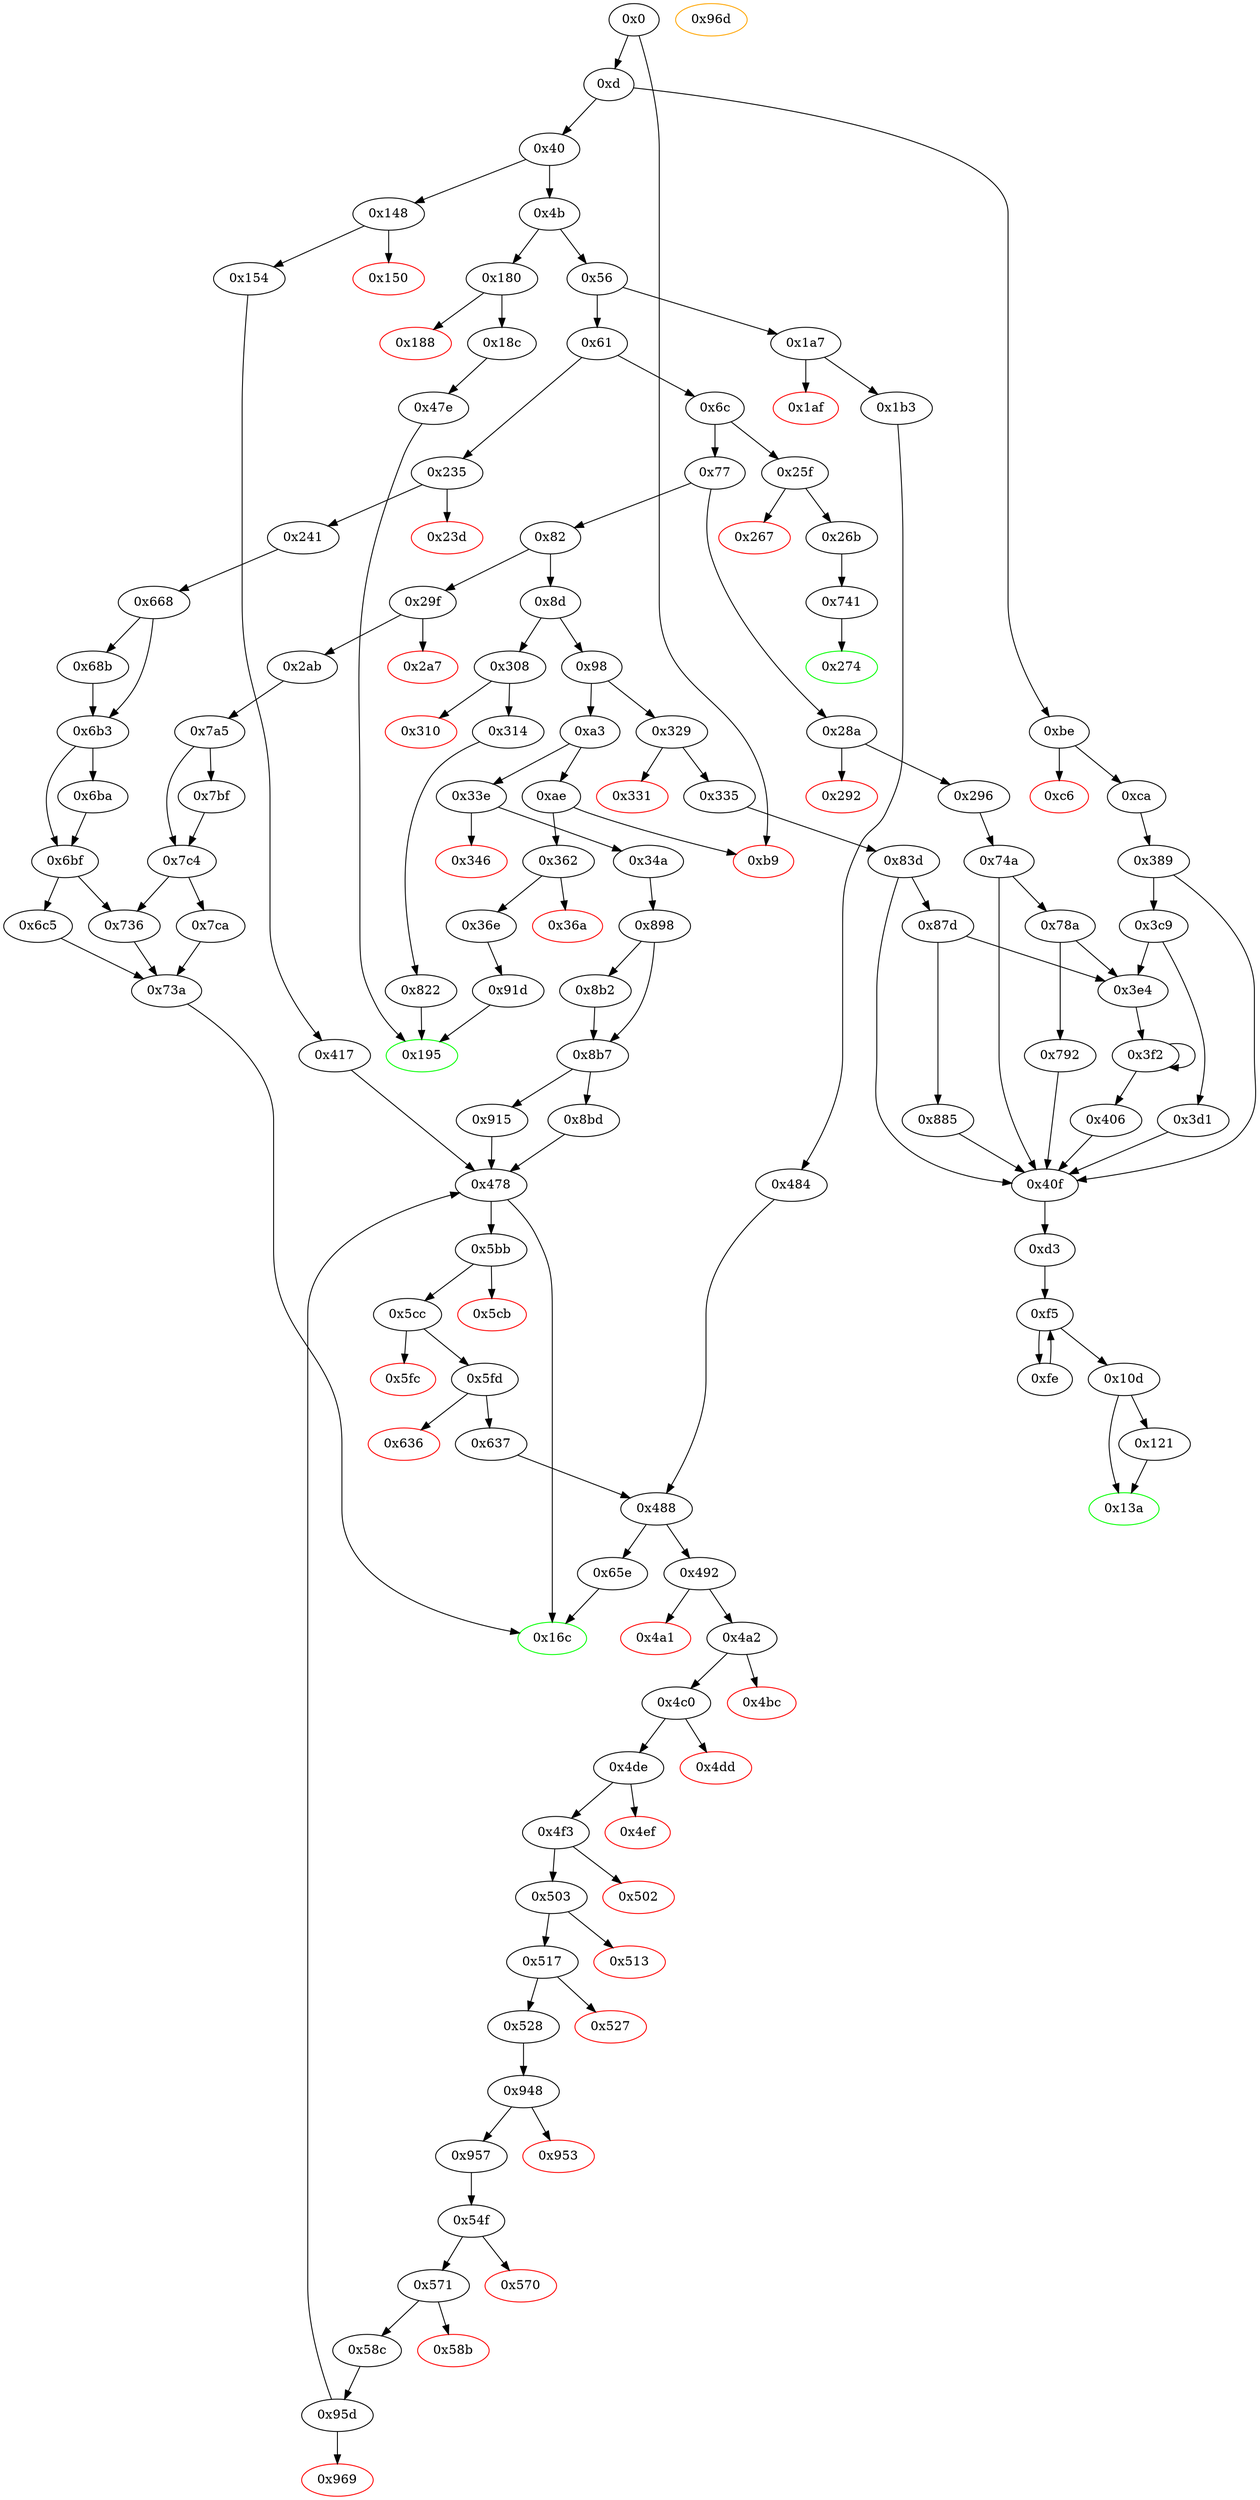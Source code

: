 digraph "" {
"0x7c4" [fillcolor=white, id="0x7c4", style=filled, tooltip="Block 0x7c4\n[0x7c4:0x7c9]\n---\nPredecessors: [0x7a5, 0x7bf]\nSuccessors: [0x736, 0x7ca]\n---\n0x7c4 JUMPDEST\n0x7c5 ISZERO\n0x7c6 PUSH2 0x736\n0x7c9 JUMPI\n---\n0x7c4: JUMPDEST \n0x7c5: V665 = ISZERO S0\n0x7c6: V666 = 0x736\n0x7c9: JUMPI 0x736 V665\n---\nEntry stack: [V11, 0x16c, V225, V227, V205, 0x0, S0]\nStack pops: 1\nStack additions: []\nExit stack: [V11, 0x16c, V225, V227, V205, 0x0]\n\nDef sites:\nV11: {0xd.0x34}\n0x16c: {0x2ab.0x2cf}\nV225: {0x2ab.0x2dd}\nV227: {0x2ab.0x2e2}\nV205: {0x2ab.0x2b0}\n0x0: {0x7a5.0x7a7}\nS0: {0x7a5.0x7b9, 0x7bf.0x7c3}\n"];
"0x308" [fillcolor=white, id="0x308", style=filled, tooltip="Block 0x308\n[0x308:0x30f]\n---\nPredecessors: [0x8d]\nSuccessors: [0x310, 0x314]\n---\n0x308 JUMPDEST\n0x309 CALLVALUE\n0x30a DUP1\n0x30b ISZERO\n0x30c PUSH2 0x314\n0x30f JUMPI\n---\n0x308: JUMPDEST \n0x309: V233 = CALLVALUE\n0x30b: V234 = ISZERO V233\n0x30c: V235 = 0x314\n0x30f: JUMPI 0x314 V234\n---\nEntry stack: [V11]\nStack pops: 0\nStack additions: [V233]\nExit stack: [V11, V233]\n\nDef sites:\nV11: {0xd.0x34}\n"];
"0x417" [fillcolor=white, id="0x417", style=filled, tooltip="Block 0x417\n[0x417:0x477]\n---\nPredecessors: [0x154]\nSuccessors: [0x478]\n---\n0x417 JUMPDEST\n0x418 CALLER\n0x419 PUSH1 0x0\n0x41b DUP2\n0x41c DUP2\n0x41d MSTORE\n0x41e PUSH1 0x1\n0x420 PUSH1 0x20\n0x422 SWAP1\n0x423 DUP2\n0x424 MSTORE\n0x425 PUSH1 0x40\n0x427 DUP1\n0x428 DUP4\n0x429 SHA3\n0x42a PUSH1 0x1\n0x42c PUSH1 0xa0\n0x42e PUSH1 0x2\n0x430 EXP\n0x431 SUB\n0x432 DUP8\n0x433 AND\n0x434 DUP1\n0x435 DUP6\n0x436 MSTORE\n0x437 SWAP1\n0x438 DUP4\n0x439 MSTORE\n0x43a DUP2\n0x43b DUP5\n0x43c SHA3\n0x43d DUP7\n0x43e SWAP1\n0x43f SSTORE\n0x440 DUP2\n0x441 MLOAD\n0x442 DUP7\n0x443 DUP2\n0x444 MSTORE\n0x445 SWAP2\n0x446 MLOAD\n0x447 SWAP4\n0x448 SWAP5\n0x449 SWAP1\n0x44a SWAP4\n0x44b SWAP1\n0x44c SWAP3\n0x44d PUSH32 0x8c5be1e5ebec7d5bd14f71427d1e84f3dd0314c0f7b2291e5b200ac8c7c3b925\n0x46e SWAP3\n0x46f DUP3\n0x470 SWAP1\n0x471 SUB\n0x472 ADD\n0x473 SWAP1\n0x474 LOG3\n0x475 POP\n0x476 PUSH1 0x1\n---\n0x417: JUMPDEST \n0x418: V337 = CALLER\n0x419: V338 = 0x0\n0x41d: M[0x0] = V337\n0x41e: V339 = 0x1\n0x420: V340 = 0x20\n0x424: M[0x20] = 0x1\n0x425: V341 = 0x40\n0x429: V342 = SHA3 0x0 0x40\n0x42a: V343 = 0x1\n0x42c: V344 = 0xa0\n0x42e: V345 = 0x2\n0x430: V346 = EXP 0x2 0xa0\n0x431: V347 = SUB 0x10000000000000000000000000000000000000000 0x1\n0x433: V348 = AND V105 0xffffffffffffffffffffffffffffffffffffffff\n0x436: M[0x0] = V348\n0x439: M[0x20] = V342\n0x43c: V349 = SHA3 0x0 0x40\n0x43f: S[V349] = V107\n0x441: V350 = M[0x40]\n0x444: M[V350] = V107\n0x446: V351 = M[0x40]\n0x44d: V352 = 0x8c5be1e5ebec7d5bd14f71427d1e84f3dd0314c0f7b2291e5b200ac8c7c3b925\n0x471: V353 = SUB V350 V351\n0x472: V354 = ADD V353 0x20\n0x474: LOG V351 V354 0x8c5be1e5ebec7d5bd14f71427d1e84f3dd0314c0f7b2291e5b200ac8c7c3b925 V337 V348\n0x476: V355 = 0x1\n---\nEntry stack: [V11, 0x16c, V105, V107]\nStack pops: 2\nStack additions: [S1, S0, 0x1]\nExit stack: [V11, 0x16c, V105, V107, 0x1]\n\nDef sites:\nV11: {0xd.0x34}\n0x16c: {0x154.0x156}\nV105: {0x154.0x164}\nV107: {0x154.0x167}\n"];
"0x96d" [color=orange, fillcolor=white, id="0x96d", style=filled, tooltip="Block 0x96d\n[0x96d:0x9b8]\n---\nPredecessors: []\nSuccessors: []\n---\n0x96d STOP\n0x96e MISSING 0xdd\n0x96f CALLCODE\n0x970 MSTORE\n0x971 MISSING 0xad\n0x972 SHL\n0x973 MISSING 0xe2\n0x974 MISSING 0xc8\n0x975 SWAP12\n0x976 PUSH10 0xc2b068fc378daa952ba7\n0x981 CALL\n0x982 PUSH4 0xc4a11628\n0x987 MISSING 0xf5\n0x988 GAS\n0x989 MISSING 0x4d\n0x98a MISSING 0xf5\n0x98b MISSING 0x23\n0x98c MISSING 0xb3\n0x98d MISSING 0xef\n0x98e LOG1\n0x98f PUSH6 0x627a7a723058\n0x996 SHA3\n0x997 MISSING 0xb0\n0x998 MISSING 0xc4\n0x999 MISSING 0xa5\n0x99a MISSING 0x4b\n0x99b BYTE\n0x99c SWAP10\n0x99d MISSING 0x1f\n0x99e ORIGIN\n0x99f MISSING 0xd0\n0x9a0 DUP13\n0x9a1 SWAP1\n0x9a2 MISSING 0x2c\n0x9a3 MISSING 0xdc\n0x9a4 CREATE2\n0x9a5 DUP13\n0x9a6 PUSH6 0xa240a6af9425\n0x9ad MISSING 0x21\n0x9ae MISSING 0xc0\n0x9af DUP16\n0x9b0 MISSING 0xe1\n0x9b1 MISSING 0xc4\n0x9b2 MISSING 0x28\n0x9b3 CREATE\n0x9b4 DUP1\n0x9b5 MISSING 0xa9\n0x9b6 DUP9\n0x9b7 STOP\n0x9b8 MISSING 0x29\n---\n0x96d: STOP \n0x96e: MISSING 0xdd\n0x96f: V807 = CALLCODE S0 S1 S2 S3 S4 S5 S6\n0x970: M[V807] = S7\n0x971: MISSING 0xad\n0x972: V808 = SHL S0 S1\n0x973: MISSING 0xe2\n0x974: MISSING 0xc8\n0x976: V809 = 0xc2b068fc378daa952ba7\n0x981: V810 = CALL 0xc2b068fc378daa952ba7 S12 S1 S2 S3 S4 S5\n0x982: V811 = 0xc4a11628\n0x987: MISSING 0xf5\n0x988: V812 = GAS\n0x989: MISSING 0x4d\n0x98a: MISSING 0xf5\n0x98b: MISSING 0x23\n0x98c: MISSING 0xb3\n0x98d: MISSING 0xef\n0x98e: LOG S0 S1 S2\n0x98f: V813 = 0x627a7a723058\n0x996: V814 = SHA3 0x627a7a723058 S3\n0x997: MISSING 0xb0\n0x998: MISSING 0xc4\n0x999: MISSING 0xa5\n0x99a: MISSING 0x4b\n0x99b: V815 = BYTE S0 S1\n0x99d: MISSING 0x1f\n0x99e: V816 = ORIGIN\n0x99f: MISSING 0xd0\n0x9a2: MISSING 0x2c\n0x9a3: MISSING 0xdc\n0x9a4: V817 = CREATE2 S0 S1 S2 S3\n0x9a6: V818 = 0xa240a6af9425\n0x9ad: MISSING 0x21\n0x9ae: MISSING 0xc0\n0x9b0: MISSING 0xe1\n0x9b1: MISSING 0xc4\n0x9b2: MISSING 0x28\n0x9b3: V819 = CREATE S0 S1 S2\n0x9b5: MISSING 0xa9\n0x9b7: STOP \n0x9b8: MISSING 0x29\n---\nEntry stack: []\nStack pops: 0\nStack additions: [V808, 0xc4a11628, V810, S6, S7, S8, S9, S10, S11, S0, V812, V814, S11, S2, S3, S4, S5, S6, S7, S8, S9, S10, V815, V816, S0, S12, S1, S2, S3, S4, S5, S6, S7, S8, S9, S10, S11, S12, 0xa240a6af9425, S15, V817, S4, S5, S6, S7, S8, S9, S10, S11, S12, S13, S14, S15, S15, S0, S1, S2, S3, S4, S5, S6, S7, S8, S9, S10, S11, S12, S13, S14, S15, V819, V819, S8, S0, S1, S2, S3, S4, S5, S6, S7, S8]\nExit stack: []\n\nDef sites:\n"];
"0x362" [fillcolor=white, id="0x362", style=filled, tooltip="Block 0x362\n[0x362:0x369]\n---\nPredecessors: [0xae]\nSuccessors: [0x36a, 0x36e]\n---\n0x362 JUMPDEST\n0x363 CALLVALUE\n0x364 DUP1\n0x365 ISZERO\n0x366 PUSH2 0x36e\n0x369 JUMPI\n---\n0x362: JUMPDEST \n0x363: V269 = CALLVALUE\n0x365: V270 = ISZERO V269\n0x366: V271 = 0x36e\n0x369: JUMPI 0x36e V270\n---\nEntry stack: [V11]\nStack pops: 0\nStack additions: [V269]\nExit stack: [V11, V269]\n\nDef sites:\nV11: {0xd.0x34}\n"];
"0x331" [color=red, fillcolor=white, id="0x331", style=filled, tooltip="Block 0x331\n[0x331:0x334]\n---\nPredecessors: [0x329]\nSuccessors: []\n---\n0x331 PUSH1 0x0\n0x333 DUP1\n0x334 REVERT\n---\n0x331: V250 = 0x0\n0x334: REVERT 0x0 0x0\n---\nEntry stack: [V11, V247]\nStack pops: 0\nStack additions: []\nExit stack: [V11, V247]\n\nDef sites:\nV11: {0xd.0x34}\nV247: {0x329.0x32a}\n"];
"0x267" [color=red, fillcolor=white, id="0x267", style=filled, tooltip="Block 0x267\n[0x267:0x26a]\n---\nPredecessors: [0x25f]\nSuccessors: []\n---\n0x267 PUSH1 0x0\n0x269 DUP1\n0x26a REVERT\n---\n0x267: V183 = 0x0\n0x26a: REVERT 0x0 0x0\n---\nEntry stack: [V11, V180]\nStack pops: 0\nStack additions: []\nExit stack: [V11, V180]\n\nDef sites:\nV11: {0xd.0x34}\nV180: {0x25f.0x260}\n"];
"0x6ba" [fillcolor=white, id="0x6ba", style=filled, tooltip="Block 0x6ba\n[0x6ba:0x6be]\n---\nPredecessors: [0x6b3]\nSuccessors: [0x6bf]\n---\n0x6ba POP\n0x6bb PUSH1 0x0\n0x6bd DUP3\n0x6be GT\n---\n0x6bb: V577 = 0x0\n0x6be: V578 = GT V178 0x0\n---\nEntry stack: [V11, 0x16c, V173, V176, V178, 0x0, S0]\nStack pops: 3\nStack additions: [S2, S1, V578]\nExit stack: [V11, 0x16c, V173, V176, V178, 0x0, V578]\n\nDef sites:\nV11: {0xd.0x34}\n0x16c: {0x241.0x243}\nV173: {0x241.0x252}\nV176: {0x241.0x257}\nV178: {0x241.0x25a}\n0x0: {0x668.0x673}\nS0: {0x668.0x685, 0x68b.0x6b2}\n"];
"0x78a" [fillcolor=white, id="0x78a", style=filled, tooltip="Block 0x78a\n[0x78a:0x791]\n---\nPredecessors: [0x74a]\nSuccessors: [0x3e4, 0x792]\n---\n0x78a DUP1\n0x78b PUSH1 0x1f\n0x78d LT\n0x78e PUSH2 0x3e4\n0x791 JUMPI\n---\n0x78b: V644 = 0x1f\n0x78d: V645 = LT 0x1f V634\n0x78e: V646 = 0x3e4\n0x791: JUMPI 0x3e4 V645\n---\nEntry stack: [V11, 0xd3, V622, 0x6, V634, V641, 0x6, V634]\nStack pops: 1\nStack additions: [S0]\nExit stack: [V11, 0xd3, V622, 0x6, V634, V641, 0x6, V634]\n\nDef sites:\nV11: {0xd.0x34}\n0xd3: {0x296.0x298}\nV622: {0x74a.0x752}\n0x6: {0x74a.0x74b}\nV634: {0x74a.0x76a}\nV641: {0x74a.0x781}\n0x6: {0x74a.0x74b}\nV634: {0x74a.0x76a}\n"];
"0x26b" [fillcolor=white, id="0x26b", style=filled, tooltip="Block 0x26b\n[0x26b:0x273]\n---\nPredecessors: [0x25f]\nSuccessors: [0x741]\n---\n0x26b JUMPDEST\n0x26c POP\n0x26d PUSH2 0x274\n0x270 PUSH2 0x741\n0x273 JUMP\n---\n0x26b: JUMPDEST \n0x26d: V184 = 0x274\n0x270: V185 = 0x741\n0x273: JUMP 0x741\n---\nEntry stack: [V11, V180]\nStack pops: 1\nStack additions: [0x274]\nExit stack: [V11, 0x274]\n\nDef sites:\nV11: {0xd.0x34}\nV180: {0x25f.0x260}\n"];
"0x2ab" [fillcolor=white, id="0x2ab", style=filled, tooltip="Block 0x2ab\n[0x2ab:0x307]\n---\nPredecessors: [0x29f]\nSuccessors: [0x7a5]\n---\n0x2ab JUMPDEST\n0x2ac POP\n0x2ad PUSH1 0x40\n0x2af DUP1\n0x2b0 MLOAD\n0x2b1 PUSH1 0x20\n0x2b3 PUSH1 0x4\n0x2b5 PUSH1 0x44\n0x2b7 CALLDATALOAD\n0x2b8 DUP2\n0x2b9 DUP2\n0x2ba ADD\n0x2bb CALLDATALOAD\n0x2bc PUSH1 0x1f\n0x2be DUP2\n0x2bf ADD\n0x2c0 DUP5\n0x2c1 SWAP1\n0x2c2 DIV\n0x2c3 DUP5\n0x2c4 MUL\n0x2c5 DUP6\n0x2c6 ADD\n0x2c7 DUP5\n0x2c8 ADD\n0x2c9 SWAP1\n0x2ca SWAP6\n0x2cb MSTORE\n0x2cc DUP5\n0x2cd DUP5\n0x2ce MSTORE\n0x2cf PUSH2 0x16c\n0x2d2 SWAP5\n0x2d3 DUP3\n0x2d4 CALLDATALOAD\n0x2d5 PUSH1 0x1\n0x2d7 PUSH1 0xa0\n0x2d9 PUSH1 0x2\n0x2db EXP\n0x2dc SUB\n0x2dd AND\n0x2de SWAP5\n0x2df PUSH1 0x24\n0x2e1 DUP1\n0x2e2 CALLDATALOAD\n0x2e3 SWAP6\n0x2e4 CALLDATASIZE\n0x2e5 SWAP6\n0x2e6 SWAP5\n0x2e7 PUSH1 0x64\n0x2e9 SWAP5\n0x2ea SWAP3\n0x2eb ADD\n0x2ec SWAP2\n0x2ed SWAP1\n0x2ee DUP2\n0x2ef SWAP1\n0x2f0 DUP5\n0x2f1 ADD\n0x2f2 DUP4\n0x2f3 DUP3\n0x2f4 DUP1\n0x2f5 DUP3\n0x2f6 DUP5\n0x2f7 CALLDATACOPY\n0x2f8 POP\n0x2f9 SWAP5\n0x2fa SWAP8\n0x2fb POP\n0x2fc PUSH2 0x7a5\n0x2ff SWAP7\n0x300 POP\n0x301 POP\n0x302 POP\n0x303 POP\n0x304 POP\n0x305 POP\n0x306 POP\n0x307 JUMP\n---\n0x2ab: JUMPDEST \n0x2ad: V204 = 0x40\n0x2b0: V205 = M[0x40]\n0x2b1: V206 = 0x20\n0x2b3: V207 = 0x4\n0x2b5: V208 = 0x44\n0x2b7: V209 = CALLDATALOAD 0x44\n0x2ba: V210 = ADD V209 0x4\n0x2bb: V211 = CALLDATALOAD V210\n0x2bc: V212 = 0x1f\n0x2bf: V213 = ADD V211 0x1f\n0x2c2: V214 = DIV V213 0x20\n0x2c4: V215 = MUL 0x20 V214\n0x2c6: V216 = ADD V205 V215\n0x2c8: V217 = ADD 0x20 V216\n0x2cb: M[0x40] = V217\n0x2ce: M[V205] = V211\n0x2cf: V218 = 0x16c\n0x2d4: V219 = CALLDATALOAD 0x4\n0x2d5: V220 = 0x1\n0x2d7: V221 = 0xa0\n0x2d9: V222 = 0x2\n0x2db: V223 = EXP 0x2 0xa0\n0x2dc: V224 = SUB 0x10000000000000000000000000000000000000000 0x1\n0x2dd: V225 = AND 0xffffffffffffffffffffffffffffffffffffffff V219\n0x2df: V226 = 0x24\n0x2e2: V227 = CALLDATALOAD 0x24\n0x2e4: V228 = CALLDATASIZE\n0x2e7: V229 = 0x64\n0x2eb: V230 = ADD 0x24 V209\n0x2f1: V231 = ADD V205 0x20\n0x2f7: CALLDATACOPY V231 V230 V211\n0x2fc: V232 = 0x7a5\n0x307: JUMP 0x7a5\n---\nEntry stack: [V11, V200]\nStack pops: 1\nStack additions: [0x16c, V225, V227, V205]\nExit stack: [V11, 0x16c, V225, V227, V205]\n\nDef sites:\nV11: {0xd.0x34}\nV200: {0x29f.0x2a0}\n"];
"0x8b2" [fillcolor=white, id="0x8b2", style=filled, tooltip="Block 0x8b2\n[0x8b2:0x8b6]\n---\nPredecessors: [0x898]\nSuccessors: [0x8b7]\n---\n0x8b2 POP\n0x8b3 PUSH1 0x0\n0x8b5 DUP3\n0x8b6 GT\n---\n0x8b3: V749 = 0x0\n0x8b6: V750 = GT V267 0x0\n---\nEntry stack: [V11, 0x16c, V265, V267, 0x0, V747]\nStack pops: 3\nStack additions: [S2, S1, V750]\nExit stack: [V11, 0x16c, V265, V267, 0x0, V750]\n\nDef sites:\nV11: {0xd.0x34}\n0x16c: {0x34a.0x34c}\nV265: {0x34a.0x35a}\nV267: {0x34a.0x35d}\n0x0: {0x898.0x89a}\nV747: {0x898.0x8ac}\n"];
"0x58c" [fillcolor=white, id="0x58c", style=filled, tooltip="Block 0x58c\n[0x58c:0x5ba]\n---\nPredecessors: [0x571]\nSuccessors: [0x95d]\n---\n0x58c JUMPDEST\n0x58d PUSH1 0x20\n0x58f SWAP1\n0x590 DUP2\n0x591 MUL\n0x592 SWAP1\n0x593 SWAP2\n0x594 ADD\n0x595 DUP2\n0x596 ADD\n0x597 MLOAD\n0x598 PUSH1 0x1\n0x59a PUSH1 0xa0\n0x59c PUSH1 0x2\n0x59e EXP\n0x59f SUB\n0x5a0 AND\n0x5a1 DUP3\n0x5a2 MSTORE\n0x5a3 DUP2\n0x5a4 ADD\n0x5a5 SWAP2\n0x5a6 SWAP1\n0x5a7 SWAP2\n0x5a8 MSTORE\n0x5a9 PUSH1 0x40\n0x5ab ADD\n0x5ac PUSH1 0x0\n0x5ae SHA3\n0x5af SLOAD\n0x5b0 SWAP1\n0x5b1 PUSH4 0xffffffff\n0x5b6 PUSH2 0x95d\n0x5b9 AND\n0x5ba JUMP\n---\n0x58c: JUMPDEST \n0x58d: V454 = 0x20\n0x591: V455 = MUL 0x20 S0\n0x594: V456 = ADD V134 V455\n0x596: V457 = ADD 0x20 V456\n0x597: V458 = M[V457]\n0x598: V459 = 0x1\n0x59a: V460 = 0xa0\n0x59c: V461 = 0x2\n0x59e: V462 = EXP 0x2 0xa0\n0x59f: V463 = SUB 0x10000000000000000000000000000000000000000 0x1\n0x5a0: V464 = AND 0xffffffffffffffffffffffffffffffffffffffff V458\n0x5a2: M[0x0] = V464\n0x5a4: V465 = ADD 0x0 0x20\n0x5a8: M[0x20] = 0x0\n0x5a9: V466 = 0x40\n0x5ab: V467 = ADD 0x40 0x0\n0x5ac: V468 = 0x0\n0x5ae: V469 = SHA3 0x0 0x40\n0x5af: V470 = S[V469]\n0x5b1: V471 = 0xffffffff\n0x5b6: V472 = 0x95d\n0x5b9: V473 = AND 0x95d 0xffffffff\n0x5ba: JUMP 0x95d\n---\nEntry stack: [V11, 0x16c, V134, V149, 0x0, S6, 0x5bb, V447, 0x0, 0x0, V134, S0]\nStack pops: 5\nStack additions: [V470, S4]\nExit stack: [V11, 0x16c, V134, V149, 0x0, S6, 0x5bb, V470, V447]\n\nDef sites:\nV11: {0xd.0x34}\n0x16c: {0x1b3.0x1d1}\nV134: {0x1b3.0x1b8}\nV149: {0x1b3.0x1f1}\n0x0: {0x484.0x485}\nS6: {0x484.0x485, 0x637.0x659}\n0x5bb: {0x54f.0x562}\nV447: {0x571.0x57b}\n0x0: {0x571.0x57c}\n0x0: {0x571.0x57c}\nV134: {0x1b3.0x1b8}\nS0: {0x484.0x485, 0x637.0x659}\n"];
"0x121" [fillcolor=white, id="0x121", style=filled, tooltip="Block 0x121\n[0x121:0x139]\n---\nPredecessors: [0x10d]\nSuccessors: [0x13a]\n---\n0x121 DUP1\n0x122 DUP3\n0x123 SUB\n0x124 DUP1\n0x125 MLOAD\n0x126 PUSH1 0x1\n0x128 DUP4\n0x129 PUSH1 0x20\n0x12b SUB\n0x12c PUSH2 0x100\n0x12f EXP\n0x130 SUB\n0x131 NOT\n0x132 AND\n0x133 DUP2\n0x134 MSTORE\n0x135 PUSH1 0x20\n0x137 ADD\n0x138 SWAP2\n0x139 POP\n---\n0x123: V78 = SUB V73 V75\n0x125: V79 = M[V78]\n0x126: V80 = 0x1\n0x129: V81 = 0x20\n0x12b: V82 = SUB 0x20 V75\n0x12c: V83 = 0x100\n0x12f: V84 = EXP 0x100 V82\n0x130: V85 = SUB V84 0x1\n0x131: V86 = NOT V85\n0x132: V87 = AND V86 V79\n0x134: M[V78] = V87\n0x135: V88 = 0x20\n0x137: V89 = ADD 0x20 V78\n---\nEntry stack: [V11, 0xd3, S4, V56, V56, V73, V75]\nStack pops: 2\nStack additions: [V89, S0]\nExit stack: [V11, 0xd3, S4, V56, V56, V89, V75]\n\nDef sites:\nV11: {0xd.0x34}\n0xd3: {0xca.0xcc, 0x335.0x337, 0x296.0x298}\nS4: {0x389.0x391, 0x74a.0x752, 0x83d.0x845}\nV56: {0xd3.0xd7}\nV56: {0xd3.0xd7}\nV73: {0x10d.0x116}\nV75: {0x10d.0x11a}\n"];
"0x68b" [fillcolor=white, id="0x68b", style=filled, tooltip="Block 0x68b\n[0x68b:0x6b2]\n---\nPredecessors: [0x668]\nSuccessors: [0x6b3]\n---\n0x68b POP\n0x68c PUSH1 0x1\n0x68e PUSH1 0xa0\n0x690 PUSH1 0x2\n0x692 EXP\n0x693 SUB\n0x694 DUP5\n0x695 AND\n0x696 PUSH1 0x0\n0x698 SWAP1\n0x699 DUP2\n0x69a MSTORE\n0x69b PUSH1 0x1\n0x69d PUSH1 0x20\n0x69f SWAP1\n0x6a0 DUP2\n0x6a1 MSTORE\n0x6a2 PUSH1 0x40\n0x6a4 DUP1\n0x6a5 DUP4\n0x6a6 SHA3\n0x6a7 CALLER\n0x6a8 DUP5\n0x6a9 MSTORE\n0x6aa SWAP1\n0x6ab SWAP2\n0x6ac MSTORE\n0x6ad SWAP1\n0x6ae SHA3\n0x6af SLOAD\n0x6b0 DUP3\n0x6b1 GT\n0x6b2 ISZERO\n---\n0x68c: V559 = 0x1\n0x68e: V560 = 0xa0\n0x690: V561 = 0x2\n0x692: V562 = EXP 0x2 0xa0\n0x693: V563 = SUB 0x10000000000000000000000000000000000000000 0x1\n0x695: V564 = AND V173 0xffffffffffffffffffffffffffffffffffffffff\n0x696: V565 = 0x0\n0x69a: M[0x0] = V564\n0x69b: V566 = 0x1\n0x69d: V567 = 0x20\n0x6a1: M[0x20] = 0x1\n0x6a2: V568 = 0x40\n0x6a6: V569 = SHA3 0x0 0x40\n0x6a7: V570 = CALLER\n0x6a9: M[0x0] = V570\n0x6ac: M[0x20] = V569\n0x6ae: V571 = SHA3 0x0 0x40\n0x6af: V572 = S[V571]\n0x6b1: V573 = GT V178 V572\n0x6b2: V574 = ISZERO V573\n---\nEntry stack: [V11, 0x16c, V173, V176, V178, 0x0, V557]\nStack pops: 5\nStack additions: [S4, S3, S2, S1, V574]\nExit stack: [V11, 0x16c, V173, V176, V178, 0x0, V574]\n\nDef sites:\nV11: {0xd.0x34}\n0x16c: {0x241.0x243}\nV173: {0x241.0x252}\nV176: {0x241.0x257}\nV178: {0x241.0x25a}\n0x0: {0x668.0x673}\nV557: {0x668.0x685}\n"];
"0x33e" [fillcolor=white, id="0x33e", style=filled, tooltip="Block 0x33e\n[0x33e:0x345]\n---\nPredecessors: [0xa3]\nSuccessors: [0x346, 0x34a]\n---\n0x33e JUMPDEST\n0x33f CALLVALUE\n0x340 DUP1\n0x341 ISZERO\n0x342 PUSH2 0x34a\n0x345 JUMPI\n---\n0x33e: JUMPDEST \n0x33f: V253 = CALLVALUE\n0x341: V254 = ISZERO V253\n0x342: V255 = 0x34a\n0x345: JUMPI 0x34a V254\n---\nEntry stack: [V11]\nStack pops: 0\nStack additions: [V253]\nExit stack: [V11, V253]\n\nDef sites:\nV11: {0xd.0x34}\n"];
"0x736" [fillcolor=white, id="0x736", style=filled, tooltip="Block 0x736\n[0x736:0x739]\n---\nPredecessors: [0x6bf, 0x7c4]\nSuccessors: [0x73a]\n---\n0x736 JUMPDEST\n0x737 POP\n0x738 PUSH1 0x0\n---\n0x736: JUMPDEST \n0x738: V614 = 0x0\n---\nEntry stack: [V11, 0x16c, S3, S2, S1, 0x0]\nStack pops: 1\nStack additions: [0x0]\nExit stack: [V11, 0x16c, S3, S2, S1, 0x0]\n\nDef sites:\nV11: {0xd.0x34}\n0x16c: {0x241.0x243, 0x2ab.0x2cf}\nS3: {0x241.0x252, 0x2ab.0x2dd}\nS2: {0x241.0x257, 0x2ab.0x2e2}\nS1: {0x241.0x25a, 0x2ab.0x2b0}\n0x0: {0x668.0x673, 0x7a5.0x7a7}\n"];
"0x329" [fillcolor=white, id="0x329", style=filled, tooltip="Block 0x329\n[0x329:0x330]\n---\nPredecessors: [0x98]\nSuccessors: [0x331, 0x335]\n---\n0x329 JUMPDEST\n0x32a CALLVALUE\n0x32b DUP1\n0x32c ISZERO\n0x32d PUSH2 0x335\n0x330 JUMPI\n---\n0x329: JUMPDEST \n0x32a: V247 = CALLVALUE\n0x32c: V248 = ISZERO V247\n0x32d: V249 = 0x335\n0x330: JUMPI 0x335 V248\n---\nEntry stack: [V11]\nStack pops: 0\nStack additions: [V247]\nExit stack: [V11, V247]\n\nDef sites:\nV11: {0xd.0x34}\n"];
"0x502" [color=red, fillcolor=white, id="0x502", style=filled, tooltip="Block 0x502\n[0x502:0x502]\n---\nPredecessors: [0x4f3]\nSuccessors: []\n---\n0x502 INVALID\n---\n0x502: INVALID \n---\nEntry stack: [V11, 0x16c, V134, V149, 0x0, S3, 0x0, V149, S0]\nStack pops: 0\nStack additions: []\nExit stack: [V11, 0x16c, V134, V149, 0x0, S3, 0x0, V149, S0]\n\nDef sites:\nV11: {0xd.0x34}\n0x16c: {0x1b3.0x1d1}\nV134: {0x1b3.0x1b8}\nV149: {0x1b3.0x1f1}\n0x0: {0x484.0x485}\nS3: {0x484.0x485, 0x637.0x659}\n0x0: {0x4f3.0x4f4}\nV149: {0x1b3.0x1f1}\nS0: {0x484.0x485, 0x637.0x659}\n"];
"0xd" [fillcolor=white, id="0xd", style=filled, tooltip="Block 0xd\n[0xd:0x3f]\n---\nPredecessors: [0x0]\nSuccessors: [0x40, 0xbe]\n---\n0xd PUSH4 0xffffffff\n0x12 PUSH29 0x100000000000000000000000000000000000000000000000000000000\n0x30 PUSH1 0x0\n0x32 CALLDATALOAD\n0x33 DIV\n0x34 AND\n0x35 PUSH4 0x6fdde03\n0x3a DUP2\n0x3b EQ\n0x3c PUSH2 0xbe\n0x3f JUMPI\n---\n0xd: V6 = 0xffffffff\n0x12: V7 = 0x100000000000000000000000000000000000000000000000000000000\n0x30: V8 = 0x0\n0x32: V9 = CALLDATALOAD 0x0\n0x33: V10 = DIV V9 0x100000000000000000000000000000000000000000000000000000000\n0x34: V11 = AND V10 0xffffffff\n0x35: V12 = 0x6fdde03\n0x3b: V13 = EQ V11 0x6fdde03\n0x3c: V14 = 0xbe\n0x3f: JUMPI 0xbe V13\n---\nEntry stack: []\nStack pops: 0\nStack additions: [V11]\nExit stack: [V11]\n\nDef sites:\n"];
"0x741" [fillcolor=white, id="0x741", style=filled, tooltip="Block 0x741\n[0x741:0x749]\n---\nPredecessors: [0x26b]\nSuccessors: [0x274]\n---\n0x741 JUMPDEST\n0x742 PUSH1 0x4\n0x744 SLOAD\n0x745 PUSH1 0xff\n0x747 AND\n0x748 DUP2\n0x749 JUMP\n---\n0x741: JUMPDEST \n0x742: V615 = 0x4\n0x744: V616 = S[0x4]\n0x745: V617 = 0xff\n0x747: V618 = AND 0xff V616\n0x749: JUMP 0x274\n---\nEntry stack: [V11, 0x274]\nStack pops: 1\nStack additions: [S0, V618]\nExit stack: [V11, 0x274, V618]\n\nDef sites:\nV11: {0xd.0x34}\n0x274: {0x26b.0x26d}\n"];
"0x150" [color=red, fillcolor=white, id="0x150", style=filled, tooltip="Block 0x150\n[0x150:0x153]\n---\nPredecessors: [0x148]\nSuccessors: []\n---\n0x150 PUSH1 0x0\n0x152 DUP1\n0x153 REVERT\n---\n0x150: V96 = 0x0\n0x153: REVERT 0x0 0x0\n---\nEntry stack: [V11, V93]\nStack pops: 0\nStack additions: []\nExit stack: [V11, V93]\n\nDef sites:\nV11: {0xd.0x34}\nV93: {0x148.0x149}\n"];
"0x957" [fillcolor=white, id="0x957", style=filled, tooltip="Block 0x957\n[0x957:0x95c]\n---\nPredecessors: [0x948]\nSuccessors: [0x54f]\n---\n0x957 JUMPDEST\n0x958 POP\n0x959 SWAP1\n0x95a SUB\n0x95b SWAP1\n0x95c JUMP\n---\n0x957: JUMPDEST \n0x95a: V801 = SUB V429 V424\n0x95c: JUMP 0x54f\n---\nEntry stack: [V11, 0x16c, V134, V149, 0x0, S4, 0x54f, V429, V424, 0x0]\nStack pops: 4\nStack additions: [V801]\nExit stack: [V11, 0x16c, V134, V149, 0x0, S4, V801]\n\nDef sites:\nV11: {0xd.0x34}\n0x16c: {0x1b3.0x1d1}\nV134: {0x1b3.0x1b8}\nV149: {0x1b3.0x1f1}\n0x0: {0x484.0x485}\nS4: {0x484.0x485, 0x637.0x659}\n0x54f: {0x517.0x518}\nV429: {0x528.0x543}\nV424: {0x528.0x533}\n0x0: {0x948.0x949}\n"];
"0x346" [color=red, fillcolor=white, id="0x346", style=filled, tooltip="Block 0x346\n[0x346:0x349]\n---\nPredecessors: [0x33e]\nSuccessors: []\n---\n0x346 PUSH1 0x0\n0x348 DUP1\n0x349 REVERT\n---\n0x346: V256 = 0x0\n0x349: REVERT 0x0 0x0\n---\nEntry stack: [V11, V253]\nStack pops: 0\nStack additions: []\nExit stack: [V11, V253]\n\nDef sites:\nV11: {0xd.0x34}\nV253: {0x33e.0x33f}\n"];
"0xae" [fillcolor=white, id="0xae", style=filled, tooltip="Block 0xae\n[0xae:0xb8]\n---\nPredecessors: [0xa3]\nSuccessors: [0xb9, 0x362]\n---\n0xae DUP1\n0xaf PUSH4 0xdd62ed3e\n0xb4 EQ\n0xb5 PUSH2 0x362\n0xb8 JUMPI\n---\n0xaf: V45 = 0xdd62ed3e\n0xb4: V46 = EQ 0xdd62ed3e V11\n0xb5: V47 = 0x362\n0xb8: JUMPI 0x362 V46\n---\nEntry stack: [V11]\nStack pops: 1\nStack additions: [S0]\nExit stack: [V11]\n\nDef sites:\nV11: {0xd.0x34}\n"];
"0x87d" [fillcolor=white, id="0x87d", style=filled, tooltip="Block 0x87d\n[0x87d:0x884]\n---\nPredecessors: [0x83d]\nSuccessors: [0x3e4, 0x885]\n---\n0x87d DUP1\n0x87e PUSH1 0x1f\n0x880 LT\n0x881 PUSH2 0x3e4\n0x884 JUMPI\n---\n0x87e: V730 = 0x1f\n0x880: V731 = LT 0x1f V720\n0x881: V732 = 0x3e4\n0x884: JUMPI 0x3e4 V731\n---\nEntry stack: [V11, 0xd3, V708, 0x5, V720, V727, 0x5, V720]\nStack pops: 1\nStack additions: [S0]\nExit stack: [V11, 0xd3, V708, 0x5, V720, V727, 0x5, V720]\n\nDef sites:\nV11: {0xd.0x34}\n0xd3: {0x335.0x337}\nV708: {0x83d.0x845}\n0x5: {0x83d.0x83e}\nV720: {0x83d.0x85d}\nV727: {0x83d.0x874}\n0x5: {0x83d.0x83e}\nV720: {0x83d.0x85d}\n"];
"0x4a1" [color=red, fillcolor=white, id="0x4a1", style=filled, tooltip="Block 0x4a1\n[0x4a1:0x4a1]\n---\nPredecessors: [0x492]\nSuccessors: []\n---\n0x4a1 INVALID\n---\n0x4a1: INVALID \n---\nEntry stack: [V11, 0x16c, V134, V149, 0x0, S3, 0x0, V134, S0]\nStack pops: 0\nStack additions: []\nExit stack: [V11, 0x16c, V134, V149, 0x0, S3, 0x0, V134, S0]\n\nDef sites:\nV11: {0xd.0x34}\n0x16c: {0x1b3.0x1d1}\nV134: {0x1b3.0x1b8}\nV149: {0x1b3.0x1f1}\n0x0: {0x484.0x485}\nS3: {0x484.0x485, 0x637.0x659}\n0x0: {0x492.0x494}\nV134: {0x1b3.0x1b8}\nS0: {0x484.0x485, 0x637.0x659}\n"];
"0x517" [fillcolor=white, id="0x517", style=filled, tooltip="Block 0x517\n[0x517:0x526]\n---\nPredecessors: [0x503]\nSuccessors: [0x527, 0x528]\n---\n0x517 JUMPDEST\n0x518 PUSH2 0x54f\n0x51b DUP4\n0x51c DUP3\n0x51d DUP2\n0x51e MLOAD\n0x51f DUP2\n0x520 LT\n0x521 ISZERO\n0x522 ISZERO\n0x523 PUSH2 0x528\n0x526 JUMPI\n---\n0x517: JUMPDEST \n0x518: V414 = 0x54f\n0x51e: V415 = M[V149]\n0x520: V416 = LT S0 V415\n0x521: V417 = ISZERO V416\n0x522: V418 = ISZERO V417\n0x523: V419 = 0x528\n0x526: JUMPI 0x528 V418\n---\nEntry stack: [V11, 0x16c, V134, V149, 0x0, S0]\nStack pops: 3\nStack additions: [S2, S1, S0, 0x54f, S2, S0]\nExit stack: [V11, 0x16c, V134, V149, 0x0, S0, 0x54f, V149, S0]\n\nDef sites:\nV11: {0xd.0x34}\n0x16c: {0x1b3.0x1d1}\nV134: {0x1b3.0x1b8}\nV149: {0x1b3.0x1f1}\n0x0: {0x484.0x485}\nS0: {0x484.0x485, 0x637.0x659}\n"];
"0x792" [fillcolor=white, id="0x792", style=filled, tooltip="Block 0x792\n[0x792:0x7a4]\n---\nPredecessors: [0x78a]\nSuccessors: [0x40f]\n---\n0x792 PUSH2 0x100\n0x795 DUP1\n0x796 DUP4\n0x797 SLOAD\n0x798 DIV\n0x799 MUL\n0x79a DUP4\n0x79b MSTORE\n0x79c SWAP2\n0x79d PUSH1 0x20\n0x79f ADD\n0x7a0 SWAP2\n0x7a1 PUSH2 0x40f\n0x7a4 JUMP\n---\n0x792: V647 = 0x100\n0x797: V648 = S[0x6]\n0x798: V649 = DIV V648 0x100\n0x799: V650 = MUL V649 0x100\n0x79b: M[V641] = V650\n0x79d: V651 = 0x20\n0x79f: V652 = ADD 0x20 V641\n0x7a1: V653 = 0x40f\n0x7a4: JUMP 0x40f\n---\nEntry stack: [V11, 0xd3, V622, 0x6, V634, V641, 0x6, V634]\nStack pops: 3\nStack additions: [V652, S1, S0]\nExit stack: [V11, 0xd3, V622, 0x6, V634, V652, 0x6, V634]\n\nDef sites:\nV11: {0xd.0x34}\n0xd3: {0x296.0x298}\nV622: {0x74a.0x752}\n0x6: {0x74a.0x74b}\nV634: {0x74a.0x76a}\nV641: {0x74a.0x781}\n0x6: {0x74a.0x74b}\nV634: {0x74a.0x76a}\n"];
"0x7a5" [fillcolor=white, id="0x7a5", style=filled, tooltip="Block 0x7a5\n[0x7a5:0x7be]\n---\nPredecessors: [0x2ab]\nSuccessors: [0x7bf, 0x7c4]\n---\n0x7a5 JUMPDEST\n0x7a6 CALLER\n0x7a7 PUSH1 0x0\n0x7a9 SWAP1\n0x7aa DUP2\n0x7ab MSTORE\n0x7ac PUSH1 0x20\n0x7ae DUP2\n0x7af SWAP1\n0x7b0 MSTORE\n0x7b1 PUSH1 0x40\n0x7b3 DUP2\n0x7b4 SHA3\n0x7b5 SLOAD\n0x7b6 DUP4\n0x7b7 GT\n0x7b8 DUP1\n0x7b9 ISZERO\n0x7ba SWAP1\n0x7bb PUSH2 0x7c4\n0x7be JUMPI\n---\n0x7a5: JUMPDEST \n0x7a6: V654 = CALLER\n0x7a7: V655 = 0x0\n0x7ab: M[0x0] = V654\n0x7ac: V656 = 0x20\n0x7b0: M[0x20] = 0x0\n0x7b1: V657 = 0x40\n0x7b4: V658 = SHA3 0x0 0x40\n0x7b5: V659 = S[V658]\n0x7b7: V660 = GT V227 V659\n0x7b9: V661 = ISZERO V660\n0x7bb: V662 = 0x7c4\n0x7be: JUMPI 0x7c4 V660\n---\nEntry stack: [V11, 0x16c, V225, V227, V205]\nStack pops: 2\nStack additions: [S1, S0, 0x0, V661]\nExit stack: [V11, 0x16c, V225, V227, V205, 0x0, V661]\n\nDef sites:\nV11: {0xd.0x34}\n0x16c: {0x2ab.0x2cf}\nV225: {0x2ab.0x2dd}\nV227: {0x2ab.0x2e2}\nV205: {0x2ab.0x2b0}\n"];
"0x6b3" [fillcolor=white, id="0x6b3", style=filled, tooltip="Block 0x6b3\n[0x6b3:0x6b9]\n---\nPredecessors: [0x668, 0x68b]\nSuccessors: [0x6ba, 0x6bf]\n---\n0x6b3 JUMPDEST\n0x6b4 DUP1\n0x6b5 ISZERO\n0x6b6 PUSH2 0x6bf\n0x6b9 JUMPI\n---\n0x6b3: JUMPDEST \n0x6b5: V575 = ISZERO S0\n0x6b6: V576 = 0x6bf\n0x6b9: JUMPI 0x6bf V575\n---\nEntry stack: [V11, 0x16c, V173, V176, V178, 0x0, S0]\nStack pops: 1\nStack additions: [S0]\nExit stack: [V11, 0x16c, V173, V176, V178, 0x0, S0]\n\nDef sites:\nV11: {0xd.0x34}\n0x16c: {0x241.0x243}\nV173: {0x241.0x252}\nV176: {0x241.0x257}\nV178: {0x241.0x25a}\n0x0: {0x668.0x673}\nS0: {0x668.0x685, 0x68b.0x6b2}\n"];
"0x241" [fillcolor=white, id="0x241", style=filled, tooltip="Block 0x241\n[0x241:0x25e]\n---\nPredecessors: [0x235]\nSuccessors: [0x668]\n---\n0x241 JUMPDEST\n0x242 POP\n0x243 PUSH2 0x16c\n0x246 PUSH1 0x1\n0x248 PUSH1 0xa0\n0x24a PUSH1 0x2\n0x24c EXP\n0x24d SUB\n0x24e PUSH1 0x4\n0x250 CALLDATALOAD\n0x251 DUP2\n0x252 AND\n0x253 SWAP1\n0x254 PUSH1 0x24\n0x256 CALLDATALOAD\n0x257 AND\n0x258 PUSH1 0x44\n0x25a CALLDATALOAD\n0x25b PUSH2 0x668\n0x25e JUMP\n---\n0x241: JUMPDEST \n0x243: V165 = 0x16c\n0x246: V166 = 0x1\n0x248: V167 = 0xa0\n0x24a: V168 = 0x2\n0x24c: V169 = EXP 0x2 0xa0\n0x24d: V170 = SUB 0x10000000000000000000000000000000000000000 0x1\n0x24e: V171 = 0x4\n0x250: V172 = CALLDATALOAD 0x4\n0x252: V173 = AND 0xffffffffffffffffffffffffffffffffffffffff V172\n0x254: V174 = 0x24\n0x256: V175 = CALLDATALOAD 0x24\n0x257: V176 = AND V175 0xffffffffffffffffffffffffffffffffffffffff\n0x258: V177 = 0x44\n0x25a: V178 = CALLDATALOAD 0x44\n0x25b: V179 = 0x668\n0x25e: JUMP 0x668\n---\nEntry stack: [V11, V161]\nStack pops: 1\nStack additions: [0x16c, V173, V176, V178]\nExit stack: [V11, 0x16c, V173, V176, V178]\n\nDef sites:\nV11: {0xd.0x34}\nV161: {0x235.0x236}\n"];
"0x637" [fillcolor=white, id="0x637", style=filled, tooltip="Block 0x637\n[0x637:0x65d]\n---\nPredecessors: [0x5fd]\nSuccessors: [0x488]\n---\n0x637 JUMPDEST\n0x638 SWAP1\n0x639 PUSH1 0x20\n0x63b ADD\n0x63c SWAP1\n0x63d PUSH1 0x20\n0x63f MUL\n0x640 ADD\n0x641 MLOAD\n0x642 PUSH1 0x40\n0x644 MLOAD\n0x645 DUP1\n0x646 DUP3\n0x647 DUP2\n0x648 MSTORE\n0x649 PUSH1 0x20\n0x64b ADD\n0x64c SWAP2\n0x64d POP\n0x64e POP\n0x64f PUSH1 0x40\n0x651 MLOAD\n0x652 DUP1\n0x653 SWAP2\n0x654 SUB\n0x655 SWAP1\n0x656 LOG3\n0x657 PUSH1 0x1\n0x659 ADD\n0x65a PUSH2 0x488\n0x65d JUMP\n---\n0x637: JUMPDEST \n0x639: V528 = 0x20\n0x63b: V529 = ADD 0x20 V149\n0x63d: V530 = 0x20\n0x63f: V531 = MUL 0x20 S0\n0x640: V532 = ADD V531 V529\n0x641: V533 = M[V532]\n0x642: V534 = 0x40\n0x644: V535 = M[0x40]\n0x648: M[V535] = V533\n0x649: V536 = 0x20\n0x64b: V537 = ADD 0x20 V535\n0x64f: V538 = 0x40\n0x651: V539 = M[0x40]\n0x654: V540 = SUB V537 V539\n0x656: LOG V539 V540 V522 V517 V510\n0x657: V541 = 0x1\n0x659: V542 = ADD 0x1 S5\n0x65a: V543 = 0x488\n0x65d: JUMP 0x488\n---\nEntry stack: [V11, 0x16c, V134, V149, 0x0, S5, V510, V517, V522, V149, S0]\nStack pops: 6\nStack additions: [V542]\nExit stack: [V11, 0x16c, V134, V149, 0x0, V542]\n\nDef sites:\nV11: {0xd.0x34}\n0x16c: {0x1b3.0x1d1}\nV134: {0x1b3.0x1b8}\nV149: {0x1b3.0x1f1}\n0x0: {0x484.0x485}\nS5: {0xd.0x34, 0x484.0x485, 0x637.0x659}\nV510: {0x5fd.0x610}\nV517: {0x5fd.0x61a}\nV522: {0x5fd.0x627}\nV149: {0x1b3.0x1f1}\nS0: {0xd.0x34, 0x484.0x485, 0x637.0x659}\n"];
"0x898" [fillcolor=white, id="0x898", style=filled, tooltip="Block 0x898\n[0x898:0x8b1]\n---\nPredecessors: [0x34a]\nSuccessors: [0x8b2, 0x8b7]\n---\n0x898 JUMPDEST\n0x899 CALLER\n0x89a PUSH1 0x0\n0x89c SWAP1\n0x89d DUP2\n0x89e MSTORE\n0x89f PUSH1 0x20\n0x8a1 DUP2\n0x8a2 SWAP1\n0x8a3 MSTORE\n0x8a4 PUSH1 0x40\n0x8a6 DUP2\n0x8a7 SHA3\n0x8a8 SLOAD\n0x8a9 DUP3\n0x8aa GT\n0x8ab DUP1\n0x8ac ISZERO\n0x8ad SWAP1\n0x8ae PUSH2 0x8b7\n0x8b1 JUMPI\n---\n0x898: JUMPDEST \n0x899: V740 = CALLER\n0x89a: V741 = 0x0\n0x89e: M[0x0] = V740\n0x89f: V742 = 0x20\n0x8a3: M[0x20] = 0x0\n0x8a4: V743 = 0x40\n0x8a7: V744 = SHA3 0x0 0x40\n0x8a8: V745 = S[V744]\n0x8aa: V746 = GT V267 V745\n0x8ac: V747 = ISZERO V746\n0x8ae: V748 = 0x8b7\n0x8b1: JUMPI 0x8b7 V746\n---\nEntry stack: [V11, 0x16c, V265, V267]\nStack pops: 1\nStack additions: [S0, 0x0, V747]\nExit stack: [V11, 0x16c, V265, V267, 0x0, V747]\n\nDef sites:\nV11: {0xd.0x34}\n0x16c: {0x34a.0x34c}\nV265: {0x34a.0x35a}\nV267: {0x34a.0x35d}\n"];
"0x488" [fillcolor=white, id="0x488", style=filled, tooltip="Block 0x488\n[0x488:0x491]\n---\nPredecessors: [0x484, 0x637]\nSuccessors: [0x492, 0x65e]\n---\n0x488 JUMPDEST\n0x489 DUP4\n0x48a MLOAD\n0x48b DUP2\n0x48c LT\n0x48d ISZERO\n0x48e PUSH2 0x65e\n0x491 JUMPI\n---\n0x488: JUMPDEST \n0x48a: V359 = M[V134]\n0x48c: V360 = LT S0 V359\n0x48d: V361 = ISZERO V360\n0x48e: V362 = 0x65e\n0x491: JUMPI 0x65e V361\n---\nEntry stack: [V11, 0x16c, V134, V149, 0x0, S0]\nStack pops: 4\nStack additions: [S3, S2, S1, S0]\nExit stack: [V11, 0x16c, V134, V149, 0x0, S0]\n\nDef sites:\nV11: {0xd.0x34}\n0x16c: {0x1b3.0x1d1}\nV134: {0x1b3.0x1b8}\nV149: {0x1b3.0x1f1}\n0x0: {0x484.0x485}\nS0: {0x484.0x485, 0x637.0x659}\n"];
"0x389" [fillcolor=white, id="0x389", style=filled, tooltip="Block 0x389\n[0x389:0x3c8]\n---\nPredecessors: [0xca]\nSuccessors: [0x3c9, 0x40f]\n---\n0x389 JUMPDEST\n0x38a PUSH1 0x3\n0x38c DUP1\n0x38d SLOAD\n0x38e PUSH1 0x40\n0x390 DUP1\n0x391 MLOAD\n0x392 PUSH1 0x20\n0x394 PUSH1 0x2\n0x396 PUSH1 0x1\n0x398 DUP6\n0x399 AND\n0x39a ISZERO\n0x39b PUSH2 0x100\n0x39e MUL\n0x39f PUSH1 0x0\n0x3a1 NOT\n0x3a2 ADD\n0x3a3 SWAP1\n0x3a4 SWAP5\n0x3a5 AND\n0x3a6 SWAP4\n0x3a7 SWAP1\n0x3a8 SWAP4\n0x3a9 DIV\n0x3aa PUSH1 0x1f\n0x3ac DUP2\n0x3ad ADD\n0x3ae DUP5\n0x3af SWAP1\n0x3b0 DIV\n0x3b1 DUP5\n0x3b2 MUL\n0x3b3 DUP3\n0x3b4 ADD\n0x3b5 DUP5\n0x3b6 ADD\n0x3b7 SWAP1\n0x3b8 SWAP3\n0x3b9 MSTORE\n0x3ba DUP2\n0x3bb DUP2\n0x3bc MSTORE\n0x3bd SWAP3\n0x3be SWAP2\n0x3bf DUP4\n0x3c0 ADD\n0x3c1 DUP3\n0x3c2 DUP3\n0x3c3 DUP1\n0x3c4 ISZERO\n0x3c5 PUSH2 0x40f\n0x3c8 JUMPI\n---\n0x389: JUMPDEST \n0x38a: V286 = 0x3\n0x38d: V287 = S[0x3]\n0x38e: V288 = 0x40\n0x391: V289 = M[0x40]\n0x392: V290 = 0x20\n0x394: V291 = 0x2\n0x396: V292 = 0x1\n0x399: V293 = AND V287 0x1\n0x39a: V294 = ISZERO V293\n0x39b: V295 = 0x100\n0x39e: V296 = MUL 0x100 V294\n0x39f: V297 = 0x0\n0x3a1: V298 = NOT 0x0\n0x3a2: V299 = ADD 0xffffffffffffffffffffffffffffffffffffffffffffffffffffffffffffffff V296\n0x3a5: V300 = AND V287 V299\n0x3a9: V301 = DIV V300 0x2\n0x3aa: V302 = 0x1f\n0x3ad: V303 = ADD V301 0x1f\n0x3b0: V304 = DIV V303 0x20\n0x3b2: V305 = MUL 0x20 V304\n0x3b4: V306 = ADD V289 V305\n0x3b6: V307 = ADD 0x20 V306\n0x3b9: M[0x40] = V307\n0x3bc: M[V289] = V301\n0x3c0: V308 = ADD V289 0x20\n0x3c4: V309 = ISZERO V301\n0x3c5: V310 = 0x40f\n0x3c8: JUMPI 0x40f V309\n---\nEntry stack: [V11, 0xd3]\nStack pops: 0\nStack additions: [V289, 0x3, V301, V308, 0x3, V301]\nExit stack: [V11, 0xd3, V289, 0x3, V301, V308, 0x3, V301]\n\nDef sites:\nV11: {0xd.0x34}\n0xd3: {0xca.0xcc}\n"];
"0x18c" [fillcolor=white, id="0x18c", style=filled, tooltip="Block 0x18c\n[0x18c:0x194]\n---\nPredecessors: [0x180]\nSuccessors: [0x47e]\n---\n0x18c JUMPDEST\n0x18d POP\n0x18e PUSH2 0x195\n0x191 PUSH2 0x47e\n0x194 JUMP\n---\n0x18c: JUMPDEST \n0x18e: V121 = 0x195\n0x191: V122 = 0x47e\n0x194: JUMP 0x47e\n---\nEntry stack: [V11, V117]\nStack pops: 1\nStack additions: [0x195]\nExit stack: [V11, 0x195]\n\nDef sites:\nV11: {0xd.0x34}\nV117: {0x180.0x181}\n"];
"0x2a7" [color=red, fillcolor=white, id="0x2a7", style=filled, tooltip="Block 0x2a7\n[0x2a7:0x2aa]\n---\nPredecessors: [0x29f]\nSuccessors: []\n---\n0x2a7 PUSH1 0x0\n0x2a9 DUP1\n0x2aa REVERT\n---\n0x2a7: V203 = 0x0\n0x2aa: REVERT 0x0 0x0\n---\nEntry stack: [V11, V200]\nStack pops: 0\nStack additions: []\nExit stack: [V11, V200]\n\nDef sites:\nV11: {0xd.0x34}\nV200: {0x29f.0x2a0}\n"];
"0xc6" [color=red, fillcolor=white, id="0xc6", style=filled, tooltip="Block 0xc6\n[0xc6:0xc9]\n---\nPredecessors: [0xbe]\nSuccessors: []\n---\n0xc6 PUSH1 0x0\n0xc8 DUP1\n0xc9 REVERT\n---\n0xc6: V52 = 0x0\n0xc9: REVERT 0x0 0x0\n---\nEntry stack: [V11, V49]\nStack pops: 0\nStack additions: []\nExit stack: [V11, V49]\n\nDef sites:\nV11: {0xd.0x34}\nV49: {0xbe.0xbf}\n"];
"0x180" [fillcolor=white, id="0x180", style=filled, tooltip="Block 0x180\n[0x180:0x187]\n---\nPredecessors: [0x4b]\nSuccessors: [0x188, 0x18c]\n---\n0x180 JUMPDEST\n0x181 CALLVALUE\n0x182 DUP1\n0x183 ISZERO\n0x184 PUSH2 0x18c\n0x187 JUMPI\n---\n0x180: JUMPDEST \n0x181: V117 = CALLVALUE\n0x183: V118 = ISZERO V117\n0x184: V119 = 0x18c\n0x187: JUMPI 0x18c V118\n---\nEntry stack: [V11]\nStack pops: 0\nStack additions: [V117]\nExit stack: [V11, V117]\n\nDef sites:\nV11: {0xd.0x34}\n"];
"0x292" [color=red, fillcolor=white, id="0x292", style=filled, tooltip="Block 0x292\n[0x292:0x295]\n---\nPredecessors: [0x28a]\nSuccessors: []\n---\n0x292 PUSH1 0x0\n0x294 DUP1\n0x295 REVERT\n---\n0x292: V197 = 0x0\n0x295: REVERT 0x0 0x0\n---\nEntry stack: [V11, V194]\nStack pops: 0\nStack additions: []\nExit stack: [V11, V194]\n\nDef sites:\nV11: {0xd.0x34}\nV194: {0x28a.0x28b}\n"];
"0x1a7" [fillcolor=white, id="0x1a7", style=filled, tooltip="Block 0x1a7\n[0x1a7:0x1ae]\n---\nPredecessors: [0x56]\nSuccessors: [0x1af, 0x1b3]\n---\n0x1a7 JUMPDEST\n0x1a8 CALLVALUE\n0x1a9 DUP1\n0x1aa ISZERO\n0x1ab PUSH2 0x1b3\n0x1ae JUMPI\n---\n0x1a7: JUMPDEST \n0x1a8: V129 = CALLVALUE\n0x1aa: V130 = ISZERO V129\n0x1ab: V131 = 0x1b3\n0x1ae: JUMPI 0x1b3 V130\n---\nEntry stack: [V11]\nStack pops: 0\nStack additions: [V129]\nExit stack: [V11, V129]\n\nDef sites:\nV11: {0xd.0x34}\n"];
"0x54f" [fillcolor=white, id="0x54f", style=filled, tooltip="Block 0x54f\n[0x54f:0x56f]\n---\nPredecessors: [0x957]\nSuccessors: [0x570, 0x571]\n---\n0x54f JUMPDEST\n0x550 CALLER\n0x551 PUSH1 0x0\n0x553 SWAP1\n0x554 DUP2\n0x555 MSTORE\n0x556 PUSH1 0x20\n0x558 DUP2\n0x559 SWAP1\n0x55a MSTORE\n0x55b PUSH1 0x40\n0x55d SWAP1\n0x55e SHA3\n0x55f SSTORE\n0x560 DUP3\n0x561 MLOAD\n0x562 PUSH2 0x5bb\n0x565 SWAP1\n0x566 DUP5\n0x567 SWAP1\n0x568 DUP4\n0x569 SWAP1\n0x56a DUP2\n0x56b LT\n0x56c PUSH2 0x571\n0x56f JUMPI\n---\n0x54f: JUMPDEST \n0x550: V433 = CALLER\n0x551: V434 = 0x0\n0x555: M[0x0] = V433\n0x556: V435 = 0x20\n0x55a: M[0x20] = 0x0\n0x55b: V436 = 0x40\n0x55e: V437 = SHA3 0x0 0x40\n0x55f: S[V437] = V801\n0x561: V438 = M[V149]\n0x562: V439 = 0x5bb\n0x56b: V440 = LT S1 V438\n0x56c: V441 = 0x571\n0x56f: JUMPI 0x571 V440\n---\nEntry stack: [V11, 0x16c, V134, V149, 0x0, S1, V801]\nStack pops: 4\nStack additions: [S3, S2, S1, 0x5bb, S3, S1]\nExit stack: [V11, 0x16c, V134, V149, 0x0, S1, 0x5bb, V149, S1]\n\nDef sites:\nV11: {0xd.0x34}\n0x16c: {0x1b3.0x1d1}\nV134: {0x1b3.0x1b8}\nV149: {0x1b3.0x1f1}\n0x0: {0x484.0x485}\nS1: {0x484.0x485, 0x637.0x659}\nV801: {0x957.0x95a}\n"];
"0x4a2" [fillcolor=white, id="0x4a2", style=filled, tooltip="Block 0x4a2\n[0x4a2:0x4bb]\n---\nPredecessors: [0x492]\nSuccessors: [0x4bc, 0x4c0]\n---\n0x4a2 JUMPDEST\n0x4a3 PUSH1 0x20\n0x4a5 SWAP1\n0x4a6 DUP2\n0x4a7 MUL\n0x4a8 SWAP1\n0x4a9 SWAP2\n0x4aa ADD\n0x4ab ADD\n0x4ac MLOAD\n0x4ad PUSH1 0x1\n0x4af PUSH1 0xa0\n0x4b1 PUSH1 0x2\n0x4b3 EXP\n0x4b4 SUB\n0x4b5 AND\n0x4b6 EQ\n0x4b7 ISZERO\n0x4b8 PUSH2 0x4c0\n0x4bb JUMPI\n---\n0x4a2: JUMPDEST \n0x4a3: V367 = 0x20\n0x4a7: V368 = MUL 0x20 S0\n0x4aa: V369 = ADD V134 V368\n0x4ab: V370 = ADD V369 0x20\n0x4ac: V371 = M[V370]\n0x4ad: V372 = 0x1\n0x4af: V373 = 0xa0\n0x4b1: V374 = 0x2\n0x4b3: V375 = EXP 0x2 0xa0\n0x4b4: V376 = SUB 0x10000000000000000000000000000000000000000 0x1\n0x4b5: V377 = AND 0xffffffffffffffffffffffffffffffffffffffff V371\n0x4b6: V378 = EQ V377 0x0\n0x4b7: V379 = ISZERO V378\n0x4b8: V380 = 0x4c0\n0x4bb: JUMPI 0x4c0 V379\n---\nEntry stack: [V11, 0x16c, V134, V149, 0x0, S3, 0x0, V134, S0]\nStack pops: 3\nStack additions: []\nExit stack: [V11, 0x16c, V134, V149, 0x0, S3]\n\nDef sites:\nV11: {0xd.0x34}\n0x16c: {0x1b3.0x1d1}\nV134: {0x1b3.0x1b8}\nV149: {0x1b3.0x1f1}\n0x0: {0x484.0x485}\nS3: {0x484.0x485, 0x637.0x659}\n0x0: {0x492.0x494}\nV134: {0x1b3.0x1b8}\nS0: {0x484.0x485, 0x637.0x659}\n"];
"0x82" [fillcolor=white, id="0x82", style=filled, tooltip="Block 0x82\n[0x82:0x8c]\n---\nPredecessors: [0x77]\nSuccessors: [0x8d, 0x29f]\n---\n0x82 DUP1\n0x83 PUSH4 0x623752c0\n0x88 EQ\n0x89 PUSH2 0x29f\n0x8c JUMPI\n---\n0x83: V33 = 0x623752c0\n0x88: V34 = EQ 0x623752c0 V11\n0x89: V35 = 0x29f\n0x8c: JUMPI 0x29f V34\n---\nEntry stack: [V11]\nStack pops: 1\nStack additions: [S0]\nExit stack: [V11]\n\nDef sites:\nV11: {0xd.0x34}\n"];
"0x36a" [color=red, fillcolor=white, id="0x36a", style=filled, tooltip="Block 0x36a\n[0x36a:0x36d]\n---\nPredecessors: [0x362]\nSuccessors: []\n---\n0x36a PUSH1 0x0\n0x36c DUP1\n0x36d REVERT\n---\n0x36a: V272 = 0x0\n0x36d: REVERT 0x0 0x0\n---\nEntry stack: [V11, V269]\nStack pops: 0\nStack additions: []\nExit stack: [V11, V269]\n\nDef sites:\nV11: {0xd.0x34}\nV269: {0x362.0x363}\n"];
"0x3c9" [fillcolor=white, id="0x3c9", style=filled, tooltip="Block 0x3c9\n[0x3c9:0x3d0]\n---\nPredecessors: [0x389]\nSuccessors: [0x3d1, 0x3e4]\n---\n0x3c9 DUP1\n0x3ca PUSH1 0x1f\n0x3cc LT\n0x3cd PUSH2 0x3e4\n0x3d0 JUMPI\n---\n0x3ca: V311 = 0x1f\n0x3cc: V312 = LT 0x1f V301\n0x3cd: V313 = 0x3e4\n0x3d0: JUMPI 0x3e4 V312\n---\nEntry stack: [V11, 0xd3, V289, 0x3, V301, V308, 0x3, V301]\nStack pops: 1\nStack additions: [S0]\nExit stack: [V11, 0xd3, V289, 0x3, V301, V308, 0x3, V301]\n\nDef sites:\nV11: {0xd.0x34}\n0xd3: {0xca.0xcc}\nV289: {0x389.0x391}\n0x3: {0x389.0x38a}\nV301: {0x389.0x3a9}\nV308: {0x389.0x3c0}\n0x3: {0x389.0x38a}\nV301: {0x389.0x3a9}\n"];
"0x915" [fillcolor=white, id="0x915", style=filled, tooltip="Block 0x915\n[0x915:0x91c]\n---\nPredecessors: [0x8b7]\nSuccessors: [0x478]\n---\n0x915 JUMPDEST\n0x916 POP\n0x917 PUSH1 0x0\n0x919 PUSH2 0x478\n0x91c JUMP\n---\n0x915: JUMPDEST \n0x917: V780 = 0x0\n0x919: V781 = 0x478\n0x91c: JUMP 0x478\n---\nEntry stack: [V11, 0x16c, V265, V267, 0x0]\nStack pops: 1\nStack additions: [0x0]\nExit stack: [V11, 0x16c, V265, V267, 0x0]\n\nDef sites:\nV11: {0xd.0x34}\n0x16c: {0x34a.0x34c}\nV265: {0x34a.0x35a}\nV267: {0x34a.0x35d}\n0x0: {0x898.0x89a}\n"];
"0x5fc" [color=red, fillcolor=white, id="0x5fc", style=filled, tooltip="Block 0x5fc\n[0x5fc:0x5fc]\n---\nPredecessors: [0x5cc]\nSuccessors: []\n---\n0x5fc INVALID\n---\n0x5fc: INVALID \n---\nEntry stack: [V11, 0x16c, V134, V149, 0x0, S2, V134, S0]\nStack pops: 0\nStack additions: []\nExit stack: [V11, 0x16c, V134, V149, 0x0, S2, V134, S0]\n\nDef sites:\nV11: {0xd.0x34}\n0x16c: {0x1b3.0x1d1}\nV134: {0x1b3.0x1b8}\nV149: {0x1b3.0x1f1}\n0x0: {0x484.0x485}\nS2: {0xd.0x34, 0x484.0x485, 0x637.0x659}\nV134: {0x1b3.0x1b8}\nS0: {0xd.0x34, 0x484.0x485, 0x637.0x659}\n"];
"0x571" [fillcolor=white, id="0x571", style=filled, tooltip="Block 0x571\n[0x571:0x58a]\n---\nPredecessors: [0x54f]\nSuccessors: [0x58b, 0x58c]\n---\n0x571 JUMPDEST\n0x572 SWAP1\n0x573 PUSH1 0x20\n0x575 ADD\n0x576 SWAP1\n0x577 PUSH1 0x20\n0x579 MUL\n0x57a ADD\n0x57b MLOAD\n0x57c PUSH1 0x0\n0x57e DUP1\n0x57f DUP8\n0x580 DUP6\n0x581 DUP2\n0x582 MLOAD\n0x583 DUP2\n0x584 LT\n0x585 ISZERO\n0x586 ISZERO\n0x587 PUSH2 0x58c\n0x58a JUMPI\n---\n0x571: JUMPDEST \n0x573: V442 = 0x20\n0x575: V443 = ADD 0x20 V149\n0x577: V444 = 0x20\n0x579: V445 = MUL 0x20 S0\n0x57a: V446 = ADD V445 V443\n0x57b: V447 = M[V446]\n0x57c: V448 = 0x0\n0x582: V449 = M[V134]\n0x584: V450 = LT S3 V449\n0x585: V451 = ISZERO V450\n0x586: V452 = ISZERO V451\n0x587: V453 = 0x58c\n0x58a: JUMPI 0x58c V452\n---\nEntry stack: [V11, 0x16c, V134, V149, 0x0, S3, 0x5bb, V149, S0]\nStack pops: 7\nStack additions: [S6, S5, S4, S3, S2, V447, 0x0, 0x0, S6, S3]\nExit stack: [V11, 0x16c, V134, V149, 0x0, S3, 0x5bb, V447, 0x0, 0x0, V134, S3]\n\nDef sites:\nV11: {0xd.0x34}\n0x16c: {0x1b3.0x1d1}\nV134: {0x1b3.0x1b8}\nV149: {0x1b3.0x1f1}\n0x0: {0x484.0x485}\nS3: {0x484.0x485, 0x637.0x659}\n0x5bb: {0x54f.0x562}\nV149: {0x1b3.0x1f1}\nS0: {0x484.0x485, 0x637.0x659}\n"];
"0xf5" [fillcolor=white, id="0xf5", style=filled, tooltip="Block 0xf5\n[0xf5:0xfd]\n---\nPredecessors: [0xd3, 0xfe]\nSuccessors: [0xfe, 0x10d]\n---\n0xf5 JUMPDEST\n0xf6 DUP4\n0xf7 DUP2\n0xf8 LT\n0xf9 ISZERO\n0xfa PUSH2 0x10d\n0xfd JUMPI\n---\n0xf5: JUMPDEST \n0xf8: V64 = LT S0 V60\n0xf9: V65 = ISZERO V64\n0xfa: V66 = 0x10d\n0xfd: JUMPI 0x10d V65\n---\nEntry stack: [V11, 0xd3, S9, V56, V56, V61, V62, V60, V60, V61, V62, S0]\nStack pops: 4\nStack additions: [S3, S2, S1, S0]\nExit stack: [V11, 0xd3, S9, V56, V56, V61, V62, V60, V60, V61, V62, S0]\n\nDef sites:\nV11: {0xd.0x34}\n0xd3: {0xca.0xcc, 0x335.0x337, 0x296.0x298}\nS9: {0x389.0x391, 0x74a.0x752, 0x83d.0x845}\nV56: {0xd3.0xd7}\nV56: {0xd3.0xd7}\nV61: {0xd3.0xeb}\nV62: {0xd3.0xee}\nV60: {0xd3.0xe4}\nV60: {0xd3.0xe4}\nV61: {0xd3.0xeb}\nV62: {0xd3.0xee}\nS0: {0xd3.0xf3, 0xfe.0x108}\n"];
"0x0" [fillcolor=white, id="0x0", style=filled, tooltip="Block 0x0\n[0x0:0xc]\n---\nPredecessors: []\nSuccessors: [0xd, 0xb9]\n---\n0x0 PUSH1 0x80\n0x2 PUSH1 0x40\n0x4 MSTORE\n0x5 PUSH1 0x4\n0x7 CALLDATASIZE\n0x8 LT\n0x9 PUSH2 0xb9\n0xc JUMPI\n---\n0x0: V0 = 0x80\n0x2: V1 = 0x40\n0x4: M[0x40] = 0x80\n0x5: V2 = 0x4\n0x7: V3 = CALLDATASIZE\n0x8: V4 = LT V3 0x4\n0x9: V5 = 0xb9\n0xc: JUMPI 0xb9 V4\n---\nEntry stack: []\nStack pops: 0\nStack additions: []\nExit stack: []\n\nDef sites:\n"];
"0x23d" [color=red, fillcolor=white, id="0x23d", style=filled, tooltip="Block 0x23d\n[0x23d:0x240]\n---\nPredecessors: [0x235]\nSuccessors: []\n---\n0x23d PUSH1 0x0\n0x23f DUP1\n0x240 REVERT\n---\n0x23d: V164 = 0x0\n0x240: REVERT 0x0 0x0\n---\nEntry stack: [V11, V161]\nStack pops: 0\nStack additions: []\nExit stack: [V11, V161]\n\nDef sites:\nV11: {0xd.0x34}\nV161: {0x235.0x236}\n"];
"0x296" [fillcolor=white, id="0x296", style=filled, tooltip="Block 0x296\n[0x296:0x29e]\n---\nPredecessors: [0x28a]\nSuccessors: [0x74a]\n---\n0x296 JUMPDEST\n0x297 POP\n0x298 PUSH2 0xd3\n0x29b PUSH2 0x74a\n0x29e JUMP\n---\n0x296: JUMPDEST \n0x298: V198 = 0xd3\n0x29b: V199 = 0x74a\n0x29e: JUMP 0x74a\n---\nEntry stack: [V11, V194]\nStack pops: 1\nStack additions: [0xd3]\nExit stack: [V11, 0xd3]\n\nDef sites:\nV11: {0xd.0x34}\nV194: {0x28a.0x28b}\n"];
"0x8b7" [fillcolor=white, id="0x8b7", style=filled, tooltip="Block 0x8b7\n[0x8b7:0x8bc]\n---\nPredecessors: [0x898, 0x8b2]\nSuccessors: [0x8bd, 0x915]\n---\n0x8b7 JUMPDEST\n0x8b8 ISZERO\n0x8b9 PUSH2 0x915\n0x8bc JUMPI\n---\n0x8b7: JUMPDEST \n0x8b8: V751 = ISZERO S0\n0x8b9: V752 = 0x915\n0x8bc: JUMPI 0x915 V751\n---\nEntry stack: [V11, 0x16c, V265, V267, 0x0, S0]\nStack pops: 1\nStack additions: []\nExit stack: [V11, 0x16c, V265, V267, 0x0]\n\nDef sites:\nV11: {0xd.0x34}\n0x16c: {0x34a.0x34c}\nV265: {0x34a.0x35a}\nV267: {0x34a.0x35d}\n0x0: {0x898.0x89a}\nS0: {0x898.0x8ac, 0x8b2.0x8b6}\n"];
"0x7ca" [fillcolor=white, id="0x7ca", style=filled, tooltip="Block 0x7ca\n[0x7ca:0x821]\n---\nPredecessors: [0x7c4]\nSuccessors: [0x73a]\n---\n0x7ca CALLER\n0x7cb PUSH1 0x0\n0x7cd DUP2\n0x7ce DUP2\n0x7cf MSTORE\n0x7d0 PUSH1 0x20\n0x7d2 DUP2\n0x7d3 DUP2\n0x7d4 MSTORE\n0x7d5 PUSH1 0x40\n0x7d7 DUP1\n0x7d8 DUP4\n0x7d9 SHA3\n0x7da DUP1\n0x7db SLOAD\n0x7dc DUP9\n0x7dd SWAP1\n0x7de SUB\n0x7df SWAP1\n0x7e0 SSTORE\n0x7e1 PUSH1 0x1\n0x7e3 PUSH1 0xa0\n0x7e5 PUSH1 0x2\n0x7e7 EXP\n0x7e8 SUB\n0x7e9 DUP9\n0x7ea AND\n0x7eb DUP1\n0x7ec DUP5\n0x7ed MSTORE\n0x7ee SWAP3\n0x7ef DUP2\n0x7f0 SWAP1\n0x7f1 SHA3\n0x7f2 DUP1\n0x7f3 SLOAD\n0x7f4 DUP9\n0x7f5 ADD\n0x7f6 SWAP1\n0x7f7 SSTORE\n0x7f8 DUP1\n0x7f9 MLOAD\n0x7fa DUP8\n0x7fb DUP2\n0x7fc MSTORE\n0x7fd SWAP1\n0x7fe MLOAD\n0x7ff SWAP3\n0x800 SWAP4\n0x801 SWAP3\n0x802 PUSH1 0x0\n0x804 DUP1\n0x805 MLOAD\n0x806 PUSH1 0x20\n0x808 PUSH2 0x96e\n0x80b DUP4\n0x80c CODECOPY\n0x80d DUP2\n0x80e MLOAD\n0x80f SWAP2\n0x810 MSTORE\n0x811 SWAP3\n0x812 SWAP2\n0x813 DUP2\n0x814 SWAP1\n0x815 SUB\n0x816 SWAP1\n0x817 SWAP2\n0x818 ADD\n0x819 SWAP1\n0x81a LOG3\n0x81b POP\n0x81c PUSH1 0x1\n0x81e PUSH2 0x73a\n0x821 JUMP\n---\n0x7ca: V667 = CALLER\n0x7cb: V668 = 0x0\n0x7cf: M[0x0] = V667\n0x7d0: V669 = 0x20\n0x7d4: M[0x20] = 0x0\n0x7d5: V670 = 0x40\n0x7d9: V671 = SHA3 0x0 0x40\n0x7db: V672 = S[V671]\n0x7de: V673 = SUB V672 V227\n0x7e0: S[V671] = V673\n0x7e1: V674 = 0x1\n0x7e3: V675 = 0xa0\n0x7e5: V676 = 0x2\n0x7e7: V677 = EXP 0x2 0xa0\n0x7e8: V678 = SUB 0x10000000000000000000000000000000000000000 0x1\n0x7ea: V679 = AND V225 0xffffffffffffffffffffffffffffffffffffffff\n0x7ed: M[0x0] = V679\n0x7f1: V680 = SHA3 0x0 0x40\n0x7f3: V681 = S[V680]\n0x7f5: V682 = ADD V227 V681\n0x7f7: S[V680] = V682\n0x7f9: V683 = M[0x40]\n0x7fc: M[V683] = V227\n0x7fe: V684 = M[0x40]\n0x802: V685 = 0x0\n0x805: V686 = M[0x0]\n0x806: V687 = 0x20\n0x808: V688 = 0x96e\n0x80c: CODECOPY 0x0 0x96e 0x20\n0x80e: V689 = M[0x0]\n0x810: M[0x0] = V686\n0x815: V690 = SUB V683 V684\n0x818: V691 = ADD 0x20 V690\n0x81a: LOG V684 V691 V689 V667 V679\n0x81c: V692 = 0x1\n0x81e: V693 = 0x73a\n0x821: JUMP 0x73a\n---\nEntry stack: [V11, 0x16c, V225, V227, V205, 0x0]\nStack pops: 4\nStack additions: [S3, S2, S1, 0x1]\nExit stack: [V11, 0x16c, V225, V227, V205, 0x1]\n\nDef sites:\nV11: {0xd.0x34}\n0x16c: {0x2ab.0x2cf}\nV225: {0x2ab.0x2dd}\nV227: {0x2ab.0x2e2}\nV205: {0x2ab.0x2b0}\n0x0: {0x7a5.0x7a7}\n"];
"0x953" [color=red, fillcolor=white, id="0x953", style=filled, tooltip="Block 0x953\n[0x953:0x956]\n---\nPredecessors: [0x948]\nSuccessors: []\n---\n0x953 PUSH1 0x0\n0x955 DUP1\n0x956 REVERT\n---\n0x953: V800 = 0x0\n0x956: REVERT 0x0 0x0\n---\nEntry stack: [V11, 0x16c, V134, V149, 0x0, S4, 0x54f, V429, V424, 0x0]\nStack pops: 0\nStack additions: []\nExit stack: [V11, 0x16c, V134, V149, 0x0, S4, 0x54f, V429, V424, 0x0]\n\nDef sites:\nV11: {0xd.0x34}\n0x16c: {0x1b3.0x1d1}\nV134: {0x1b3.0x1b8}\nV149: {0x1b3.0x1f1}\n0x0: {0x484.0x485}\nS4: {0x484.0x485, 0x637.0x659}\n0x54f: {0x517.0x518}\nV429: {0x528.0x543}\nV424: {0x528.0x533}\n0x0: {0x948.0x949}\n"];
"0x74a" [fillcolor=white, id="0x74a", style=filled, tooltip="Block 0x74a\n[0x74a:0x789]\n---\nPredecessors: [0x296]\nSuccessors: [0x40f, 0x78a]\n---\n0x74a JUMPDEST\n0x74b PUSH1 0x6\n0x74d DUP1\n0x74e SLOAD\n0x74f PUSH1 0x40\n0x751 DUP1\n0x752 MLOAD\n0x753 PUSH1 0x20\n0x755 PUSH1 0x2\n0x757 PUSH1 0x1\n0x759 DUP6\n0x75a AND\n0x75b ISZERO\n0x75c PUSH2 0x100\n0x75f MUL\n0x760 PUSH1 0x0\n0x762 NOT\n0x763 ADD\n0x764 SWAP1\n0x765 SWAP5\n0x766 AND\n0x767 SWAP4\n0x768 SWAP1\n0x769 SWAP4\n0x76a DIV\n0x76b PUSH1 0x1f\n0x76d DUP2\n0x76e ADD\n0x76f DUP5\n0x770 SWAP1\n0x771 DIV\n0x772 DUP5\n0x773 MUL\n0x774 DUP3\n0x775 ADD\n0x776 DUP5\n0x777 ADD\n0x778 SWAP1\n0x779 SWAP3\n0x77a MSTORE\n0x77b DUP2\n0x77c DUP2\n0x77d MSTORE\n0x77e SWAP3\n0x77f SWAP2\n0x780 DUP4\n0x781 ADD\n0x782 DUP3\n0x783 DUP3\n0x784 DUP1\n0x785 ISZERO\n0x786 PUSH2 0x40f\n0x789 JUMPI\n---\n0x74a: JUMPDEST \n0x74b: V619 = 0x6\n0x74e: V620 = S[0x6]\n0x74f: V621 = 0x40\n0x752: V622 = M[0x40]\n0x753: V623 = 0x20\n0x755: V624 = 0x2\n0x757: V625 = 0x1\n0x75a: V626 = AND V620 0x1\n0x75b: V627 = ISZERO V626\n0x75c: V628 = 0x100\n0x75f: V629 = MUL 0x100 V627\n0x760: V630 = 0x0\n0x762: V631 = NOT 0x0\n0x763: V632 = ADD 0xffffffffffffffffffffffffffffffffffffffffffffffffffffffffffffffff V629\n0x766: V633 = AND V620 V632\n0x76a: V634 = DIV V633 0x2\n0x76b: V635 = 0x1f\n0x76e: V636 = ADD V634 0x1f\n0x771: V637 = DIV V636 0x20\n0x773: V638 = MUL 0x20 V637\n0x775: V639 = ADD V622 V638\n0x777: V640 = ADD 0x20 V639\n0x77a: M[0x40] = V640\n0x77d: M[V622] = V634\n0x781: V641 = ADD V622 0x20\n0x785: V642 = ISZERO V634\n0x786: V643 = 0x40f\n0x789: JUMPI 0x40f V642\n---\nEntry stack: [V11, 0xd3]\nStack pops: 0\nStack additions: [V622, 0x6, V634, V641, 0x6, V634]\nExit stack: [V11, 0xd3, V622, 0x6, V634, V641, 0x6, V634]\n\nDef sites:\nV11: {0xd.0x34}\n0xd3: {0x296.0x298}\n"];
"0x34a" [fillcolor=white, id="0x34a", style=filled, tooltip="Block 0x34a\n[0x34a:0x361]\n---\nPredecessors: [0x33e]\nSuccessors: [0x898]\n---\n0x34a JUMPDEST\n0x34b POP\n0x34c PUSH2 0x16c\n0x34f PUSH1 0x1\n0x351 PUSH1 0xa0\n0x353 PUSH1 0x2\n0x355 EXP\n0x356 SUB\n0x357 PUSH1 0x4\n0x359 CALLDATALOAD\n0x35a AND\n0x35b PUSH1 0x24\n0x35d CALLDATALOAD\n0x35e PUSH2 0x898\n0x361 JUMP\n---\n0x34a: JUMPDEST \n0x34c: V257 = 0x16c\n0x34f: V258 = 0x1\n0x351: V259 = 0xa0\n0x353: V260 = 0x2\n0x355: V261 = EXP 0x2 0xa0\n0x356: V262 = SUB 0x10000000000000000000000000000000000000000 0x1\n0x357: V263 = 0x4\n0x359: V264 = CALLDATALOAD 0x4\n0x35a: V265 = AND V264 0xffffffffffffffffffffffffffffffffffffffff\n0x35b: V266 = 0x24\n0x35d: V267 = CALLDATALOAD 0x24\n0x35e: V268 = 0x898\n0x361: JUMP 0x898\n---\nEntry stack: [V11, V253]\nStack pops: 1\nStack additions: [0x16c, V265, V267]\nExit stack: [V11, 0x16c, V265, V267]\n\nDef sites:\nV11: {0xd.0x34}\nV253: {0x33e.0x33f}\n"];
"0x36e" [fillcolor=white, id="0x36e", style=filled, tooltip="Block 0x36e\n[0x36e:0x388]\n---\nPredecessors: [0x362]\nSuccessors: [0x91d]\n---\n0x36e JUMPDEST\n0x36f POP\n0x370 PUSH2 0x195\n0x373 PUSH1 0x1\n0x375 PUSH1 0xa0\n0x377 PUSH1 0x2\n0x379 EXP\n0x37a SUB\n0x37b PUSH1 0x4\n0x37d CALLDATALOAD\n0x37e DUP2\n0x37f AND\n0x380 SWAP1\n0x381 PUSH1 0x24\n0x383 CALLDATALOAD\n0x384 AND\n0x385 PUSH2 0x91d\n0x388 JUMP\n---\n0x36e: JUMPDEST \n0x370: V273 = 0x195\n0x373: V274 = 0x1\n0x375: V275 = 0xa0\n0x377: V276 = 0x2\n0x379: V277 = EXP 0x2 0xa0\n0x37a: V278 = SUB 0x10000000000000000000000000000000000000000 0x1\n0x37b: V279 = 0x4\n0x37d: V280 = CALLDATALOAD 0x4\n0x37f: V281 = AND 0xffffffffffffffffffffffffffffffffffffffff V280\n0x381: V282 = 0x24\n0x383: V283 = CALLDATALOAD 0x24\n0x384: V284 = AND V283 0xffffffffffffffffffffffffffffffffffffffff\n0x385: V285 = 0x91d\n0x388: JUMP 0x91d\n---\nEntry stack: [V11, V269]\nStack pops: 1\nStack additions: [0x195, V281, V284]\nExit stack: [V11, 0x195, V281, V284]\n\nDef sites:\nV11: {0xd.0x34}\nV269: {0x362.0x363}\n"];
"0x10d" [fillcolor=white, id="0x10d", style=filled, tooltip="Block 0x10d\n[0x10d:0x120]\n---\nPredecessors: [0xf5]\nSuccessors: [0x121, 0x13a]\n---\n0x10d JUMPDEST\n0x10e POP\n0x10f POP\n0x110 POP\n0x111 POP\n0x112 SWAP1\n0x113 POP\n0x114 SWAP1\n0x115 DUP2\n0x116 ADD\n0x117 SWAP1\n0x118 PUSH1 0x1f\n0x11a AND\n0x11b DUP1\n0x11c ISZERO\n0x11d PUSH2 0x13a\n0x120 JUMPI\n---\n0x10d: JUMPDEST \n0x116: V73 = ADD V60 V61\n0x118: V74 = 0x1f\n0x11a: V75 = AND 0x1f V60\n0x11c: V76 = ISZERO V75\n0x11d: V77 = 0x13a\n0x120: JUMPI 0x13a V76\n---\nEntry stack: [V11, 0xd3, S9, V56, V56, V61, V62, V60, V60, V61, V62, S0]\nStack pops: 7\nStack additions: [V73, V75]\nExit stack: [V11, 0xd3, S9, V56, V56, V73, V75]\n\nDef sites:\nV11: {0xd.0x34}\n0xd3: {0xca.0xcc, 0x335.0x337, 0x296.0x298}\nS9: {0x389.0x391, 0x74a.0x752, 0x83d.0x845}\nV56: {0xd3.0xd7}\nV56: {0xd3.0xd7}\nV61: {0xd3.0xeb}\nV62: {0xd3.0xee}\nV60: {0xd3.0xe4}\nV60: {0xd3.0xe4}\nV61: {0xd3.0xeb}\nV62: {0xd3.0xee}\nS0: {0xd3.0xf3, 0xfe.0x108}\n"];
"0x8bd" [fillcolor=white, id="0x8bd", style=filled, tooltip="Block 0x8bd\n[0x8bd:0x914]\n---\nPredecessors: [0x8b7]\nSuccessors: [0x478]\n---\n0x8bd CALLER\n0x8be PUSH1 0x0\n0x8c0 DUP2\n0x8c1 DUP2\n0x8c2 MSTORE\n0x8c3 PUSH1 0x20\n0x8c5 DUP2\n0x8c6 DUP2\n0x8c7 MSTORE\n0x8c8 PUSH1 0x40\n0x8ca DUP1\n0x8cb DUP4\n0x8cc SHA3\n0x8cd DUP1\n0x8ce SLOAD\n0x8cf DUP8\n0x8d0 SWAP1\n0x8d1 SUB\n0x8d2 SWAP1\n0x8d3 SSTORE\n0x8d4 PUSH1 0x1\n0x8d6 PUSH1 0xa0\n0x8d8 PUSH1 0x2\n0x8da EXP\n0x8db SUB\n0x8dc DUP8\n0x8dd AND\n0x8de DUP1\n0x8df DUP5\n0x8e0 MSTORE\n0x8e1 SWAP3\n0x8e2 DUP2\n0x8e3 SWAP1\n0x8e4 SHA3\n0x8e5 DUP1\n0x8e6 SLOAD\n0x8e7 DUP8\n0x8e8 ADD\n0x8e9 SWAP1\n0x8ea SSTORE\n0x8eb DUP1\n0x8ec MLOAD\n0x8ed DUP7\n0x8ee DUP2\n0x8ef MSTORE\n0x8f0 SWAP1\n0x8f1 MLOAD\n0x8f2 SWAP3\n0x8f3 SWAP4\n0x8f4 SWAP3\n0x8f5 PUSH1 0x0\n0x8f7 DUP1\n0x8f8 MLOAD\n0x8f9 PUSH1 0x20\n0x8fb PUSH2 0x96e\n0x8fe DUP4\n0x8ff CODECOPY\n0x900 DUP2\n0x901 MLOAD\n0x902 SWAP2\n0x903 MSTORE\n0x904 SWAP3\n0x905 SWAP2\n0x906 DUP2\n0x907 SWAP1\n0x908 SUB\n0x909 SWAP1\n0x90a SWAP2\n0x90b ADD\n0x90c SWAP1\n0x90d LOG3\n0x90e POP\n0x90f PUSH1 0x1\n0x911 PUSH2 0x478\n0x914 JUMP\n---\n0x8bd: V753 = CALLER\n0x8be: V754 = 0x0\n0x8c2: M[0x0] = V753\n0x8c3: V755 = 0x20\n0x8c7: M[0x20] = 0x0\n0x8c8: V756 = 0x40\n0x8cc: V757 = SHA3 0x0 0x40\n0x8ce: V758 = S[V757]\n0x8d1: V759 = SUB V758 V267\n0x8d3: S[V757] = V759\n0x8d4: V760 = 0x1\n0x8d6: V761 = 0xa0\n0x8d8: V762 = 0x2\n0x8da: V763 = EXP 0x2 0xa0\n0x8db: V764 = SUB 0x10000000000000000000000000000000000000000 0x1\n0x8dd: V765 = AND V265 0xffffffffffffffffffffffffffffffffffffffff\n0x8e0: M[0x0] = V765\n0x8e4: V766 = SHA3 0x0 0x40\n0x8e6: V767 = S[V766]\n0x8e8: V768 = ADD V267 V767\n0x8ea: S[V766] = V768\n0x8ec: V769 = M[0x40]\n0x8ef: M[V769] = V267\n0x8f1: V770 = M[0x40]\n0x8f5: V771 = 0x0\n0x8f8: V772 = M[0x0]\n0x8f9: V773 = 0x20\n0x8fb: V774 = 0x96e\n0x8ff: CODECOPY 0x0 0x96e 0x20\n0x901: V775 = M[0x0]\n0x903: M[0x0] = V772\n0x908: V776 = SUB V769 V770\n0x90b: V777 = ADD 0x20 V776\n0x90d: LOG V770 V777 V775 V753 V765\n0x90f: V778 = 0x1\n0x911: V779 = 0x478\n0x914: JUMP 0x478\n---\nEntry stack: [V11, 0x16c, V265, V267, 0x0]\nStack pops: 3\nStack additions: [S2, S1, 0x1]\nExit stack: [V11, 0x16c, V265, V267, 0x1]\n\nDef sites:\nV11: {0xd.0x34}\n0x16c: {0x34a.0x34c}\nV265: {0x34a.0x35a}\nV267: {0x34a.0x35d}\n0x0: {0x898.0x89a}\n"];
"0x570" [color=red, fillcolor=white, id="0x570", style=filled, tooltip="Block 0x570\n[0x570:0x570]\n---\nPredecessors: [0x54f]\nSuccessors: []\n---\n0x570 INVALID\n---\n0x570: INVALID \n---\nEntry stack: [V11, 0x16c, V134, V149, 0x0, S3, 0x5bb, V149, S0]\nStack pops: 0\nStack additions: []\nExit stack: [V11, 0x16c, V134, V149, 0x0, S3, 0x5bb, V149, S0]\n\nDef sites:\nV11: {0xd.0x34}\n0x16c: {0x1b3.0x1d1}\nV134: {0x1b3.0x1b8}\nV149: {0x1b3.0x1f1}\n0x0: {0x484.0x485}\nS3: {0x484.0x485, 0x637.0x659}\n0x5bb: {0x54f.0x562}\nV149: {0x1b3.0x1f1}\nS0: {0x484.0x485, 0x637.0x659}\n"];
"0x25f" [fillcolor=white, id="0x25f", style=filled, tooltip="Block 0x25f\n[0x25f:0x266]\n---\nPredecessors: [0x6c]\nSuccessors: [0x267, 0x26b]\n---\n0x25f JUMPDEST\n0x260 CALLVALUE\n0x261 DUP1\n0x262 ISZERO\n0x263 PUSH2 0x26b\n0x266 JUMPI\n---\n0x25f: JUMPDEST \n0x260: V180 = CALLVALUE\n0x262: V181 = ISZERO V180\n0x263: V182 = 0x26b\n0x266: JUMPI 0x26b V181\n---\nEntry stack: [V11]\nStack pops: 0\nStack additions: [V180]\nExit stack: [V11, V180]\n\nDef sites:\nV11: {0xd.0x34}\n"];
"0x4f3" [fillcolor=white, id="0x4f3", style=filled, tooltip="Block 0x4f3\n[0x4f3:0x501]\n---\nPredecessors: [0x4de]\nSuccessors: [0x502, 0x503]\n---\n0x4f3 JUMPDEST\n0x4f4 PUSH1 0x0\n0x4f6 DUP4\n0x4f7 DUP3\n0x4f8 DUP2\n0x4f9 MLOAD\n0x4fa DUP2\n0x4fb LT\n0x4fc ISZERO\n0x4fd ISZERO\n0x4fe PUSH2 0x503\n0x501 JUMPI\n---\n0x4f3: JUMPDEST \n0x4f4: V400 = 0x0\n0x4f9: V401 = M[V149]\n0x4fb: V402 = LT S0 V401\n0x4fc: V403 = ISZERO V402\n0x4fd: V404 = ISZERO V403\n0x4fe: V405 = 0x503\n0x501: JUMPI 0x503 V404\n---\nEntry stack: [V11, 0x16c, V134, V149, 0x0, S0]\nStack pops: 3\nStack additions: [S2, S1, S0, 0x0, S2, S0]\nExit stack: [V11, 0x16c, V134, V149, 0x0, S0, 0x0, V149, S0]\n\nDef sites:\nV11: {0xd.0x34}\n0x16c: {0x1b3.0x1d1}\nV134: {0x1b3.0x1b8}\nV149: {0x1b3.0x1f1}\n0x0: {0x484.0x485}\nS0: {0x484.0x485, 0x637.0x659}\n"];
"0x16c" [color=green, fillcolor=white, id="0x16c", style=filled, tooltip="Block 0x16c\n[0x16c:0x17f]\n---\nPredecessors: [0x478, 0x65e, 0x73a]\nSuccessors: []\n---\n0x16c JUMPDEST\n0x16d PUSH1 0x40\n0x16f DUP1\n0x170 MLOAD\n0x171 SWAP2\n0x172 ISZERO\n0x173 ISZERO\n0x174 DUP3\n0x175 MSTORE\n0x176 MLOAD\n0x177 SWAP1\n0x178 DUP2\n0x179 SWAP1\n0x17a SUB\n0x17b PUSH1 0x20\n0x17d ADD\n0x17e SWAP1\n0x17f RETURN\n---\n0x16c: JUMPDEST \n0x16d: V109 = 0x40\n0x170: V110 = M[0x40]\n0x172: V111 = ISZERO S0\n0x173: V112 = ISZERO V111\n0x175: M[V110] = V112\n0x176: V113 = M[0x40]\n0x17a: V114 = SUB V110 V113\n0x17b: V115 = 0x20\n0x17d: V116 = ADD 0x20 V114\n0x17f: RETURN V113 V116\n---\nEntry stack: [V11, 0x16c, V134, V149, 0x0, S1, S0]\nStack pops: 1\nStack additions: []\nExit stack: [V11, 0x16c, V134, V149, 0x0, S1]\n\nDef sites:\nV11: {0xd.0x34}\n0x16c: {0x1b3.0x1d1}\nV134: {0x1b3.0x1b8}\nV149: {0x1b3.0x1f1}\n0x0: {0x484.0x485}\nS1: {0xd.0x34, 0x484.0x485, 0x637.0x659}\nS0: {0x95d.0x960, 0x8bd.0x90f, 0x65e.0x660, 0x915.0x917, 0x417.0x476, 0x736.0x738, 0x7ca.0x81c, 0x6c5.0x730}\n"];
"0x91d" [fillcolor=white, id="0x91d", style=filled, tooltip="Block 0x91d\n[0x91d:0x947]\n---\nPredecessors: [0x36e]\nSuccessors: [0x195]\n---\n0x91d JUMPDEST\n0x91e PUSH1 0x1\n0x920 PUSH1 0xa0\n0x922 PUSH1 0x2\n0x924 EXP\n0x925 SUB\n0x926 SWAP2\n0x927 DUP3\n0x928 AND\n0x929 PUSH1 0x0\n0x92b SWAP1\n0x92c DUP2\n0x92d MSTORE\n0x92e PUSH1 0x1\n0x930 PUSH1 0x20\n0x932 SWAP1\n0x933 DUP2\n0x934 MSTORE\n0x935 PUSH1 0x40\n0x937 DUP1\n0x938 DUP4\n0x939 SHA3\n0x93a SWAP4\n0x93b SWAP1\n0x93c SWAP5\n0x93d AND\n0x93e DUP3\n0x93f MSTORE\n0x940 SWAP2\n0x941 SWAP1\n0x942 SWAP2\n0x943 MSTORE\n0x944 SHA3\n0x945 SLOAD\n0x946 SWAP1\n0x947 JUMP\n---\n0x91d: JUMPDEST \n0x91e: V782 = 0x1\n0x920: V783 = 0xa0\n0x922: V784 = 0x2\n0x924: V785 = EXP 0x2 0xa0\n0x925: V786 = SUB 0x10000000000000000000000000000000000000000 0x1\n0x928: V787 = AND 0xffffffffffffffffffffffffffffffffffffffff V281\n0x929: V788 = 0x0\n0x92d: M[0x0] = V787\n0x92e: V789 = 0x1\n0x930: V790 = 0x20\n0x934: M[0x20] = 0x1\n0x935: V791 = 0x40\n0x939: V792 = SHA3 0x0 0x40\n0x93d: V793 = AND 0xffffffffffffffffffffffffffffffffffffffff V284\n0x93f: M[0x0] = V793\n0x943: M[0x20] = V792\n0x944: V794 = SHA3 0x0 0x40\n0x945: V795 = S[V794]\n0x947: JUMP 0x195\n---\nEntry stack: [V11, 0x195, V281, V284]\nStack pops: 3\nStack additions: [V795]\nExit stack: [V11, V795]\n\nDef sites:\nV11: {0xd.0x34}\n0x195: {0x36e.0x370}\nV281: {0x36e.0x37f}\nV284: {0x36e.0x384}\n"];
"0x5cb" [color=red, fillcolor=white, id="0x5cb", style=filled, tooltip="Block 0x5cb\n[0x5cb:0x5cb]\n---\nPredecessors: [0x5bb]\nSuccessors: []\n---\n0x5cb INVALID\n---\n0x5cb: INVALID \n---\nEntry stack: [V11, 0x16c, V134, V149, 0x0, S5, S4, 0x0, 0x0, V134, S0]\nStack pops: 0\nStack additions: []\nExit stack: [V11, 0x16c, V134, V149, 0x0, S5, S4, 0x0, 0x0, V134, S0]\n\nDef sites:\nV11: {0xd.0x34}\n0x16c: {0x1b3.0x1d1}\nV134: {0x1b3.0x1b8}\nV149: {0x1b3.0x1f1}\n0x0: {0x484.0x485}\nS5: {0xd.0x34, 0x484.0x485, 0x637.0x659}\nS4: {0x95d.0x960, 0x915.0x917, 0x8bd.0x90f, 0x417.0x476}\n0x0: {0x5bb.0x5bc}\n0x0: {0x5bb.0x5bc}\nV134: {0x1b3.0x1b8}\nS0: {0xd.0x34, 0x484.0x485, 0x637.0x659}\n"];
"0x314" [fillcolor=white, id="0x314", style=filled, tooltip="Block 0x314\n[0x314:0x328]\n---\nPredecessors: [0x308]\nSuccessors: [0x822]\n---\n0x314 JUMPDEST\n0x315 POP\n0x316 PUSH2 0x195\n0x319 PUSH1 0x1\n0x31b PUSH1 0xa0\n0x31d PUSH1 0x2\n0x31f EXP\n0x320 SUB\n0x321 PUSH1 0x4\n0x323 CALLDATALOAD\n0x324 AND\n0x325 PUSH2 0x822\n0x328 JUMP\n---\n0x314: JUMPDEST \n0x316: V237 = 0x195\n0x319: V238 = 0x1\n0x31b: V239 = 0xa0\n0x31d: V240 = 0x2\n0x31f: V241 = EXP 0x2 0xa0\n0x320: V242 = SUB 0x10000000000000000000000000000000000000000 0x1\n0x321: V243 = 0x4\n0x323: V244 = CALLDATALOAD 0x4\n0x324: V245 = AND V244 0xffffffffffffffffffffffffffffffffffffffff\n0x325: V246 = 0x822\n0x328: JUMP 0x822\n---\nEntry stack: [V11, V233]\nStack pops: 1\nStack additions: [0x195, V245]\nExit stack: [V11, 0x195, V245]\n\nDef sites:\nV11: {0xd.0x34}\nV233: {0x308.0x309}\n"];
"0x4de" [fillcolor=white, id="0x4de", style=filled, tooltip="Block 0x4de\n[0x4de:0x4ee]\n---\nPredecessors: [0x4c0]\nSuccessors: [0x4ef, 0x4f3]\n---\n0x4de JUMPDEST\n0x4df PUSH1 0x20\n0x4e1 SWAP1\n0x4e2 DUP2\n0x4e3 MUL\n0x4e4 SWAP1\n0x4e5 SWAP2\n0x4e6 ADD\n0x4e7 ADD\n0x4e8 MLOAD\n0x4e9 GT\n0x4ea ISZERO\n0x4eb PUSH2 0x4f3\n0x4ee JUMPI\n---\n0x4de: JUMPDEST \n0x4df: V391 = 0x20\n0x4e3: V392 = MUL 0x20 S0\n0x4e6: V393 = ADD V149 V392\n0x4e7: V394 = ADD V393 0x20\n0x4e8: V395 = M[V394]\n0x4e9: V396 = GT V395 V387\n0x4ea: V397 = ISZERO V396\n0x4eb: V398 = 0x4f3\n0x4ee: JUMPI 0x4f3 V397\n---\nEntry stack: [V11, 0x16c, V134, V149, 0x0, S3, V387, V149, S0]\nStack pops: 3\nStack additions: []\nExit stack: [V11, 0x16c, V134, V149, 0x0, S3]\n\nDef sites:\nV11: {0xd.0x34}\n0x16c: {0x1b3.0x1d1}\nV134: {0x1b3.0x1b8}\nV149: {0x1b3.0x1f1}\n0x0: {0x484.0x485}\nS3: {0x484.0x485, 0x637.0x659}\nV387: {0x4c0.0x4d0}\nV149: {0x1b3.0x1f1}\nS0: {0x484.0x485, 0x637.0x659}\n"];
"0x6c" [fillcolor=white, id="0x6c", style=filled, tooltip="Block 0x6c\n[0x6c:0x76]\n---\nPredecessors: [0x61]\nSuccessors: [0x77, 0x25f]\n---\n0x6c DUP1\n0x6d PUSH4 0x313ce567\n0x72 EQ\n0x73 PUSH2 0x25f\n0x76 JUMPI\n---\n0x6d: V27 = 0x313ce567\n0x72: V28 = EQ 0x313ce567 V11\n0x73: V29 = 0x25f\n0x76: JUMPI 0x25f V28\n---\nEntry stack: [V11]\nStack pops: 1\nStack additions: [S0]\nExit stack: [V11]\n\nDef sites:\nV11: {0xd.0x34}\n"];
"0x335" [fillcolor=white, id="0x335", style=filled, tooltip="Block 0x335\n[0x335:0x33d]\n---\nPredecessors: [0x329]\nSuccessors: [0x83d]\n---\n0x335 JUMPDEST\n0x336 POP\n0x337 PUSH2 0xd3\n0x33a PUSH2 0x83d\n0x33d JUMP\n---\n0x335: JUMPDEST \n0x337: V251 = 0xd3\n0x33a: V252 = 0x83d\n0x33d: JUMP 0x83d\n---\nEntry stack: [V11, V247]\nStack pops: 1\nStack additions: [0xd3]\nExit stack: [V11, 0xd3]\n\nDef sites:\nV11: {0xd.0x34}\nV247: {0x329.0x32a}\n"];
"0x40f" [fillcolor=white, id="0x40f", style=filled, tooltip="Block 0x40f\n[0x40f:0x416]\n---\nPredecessors: [0x389, 0x3d1, 0x406, 0x74a, 0x792, 0x83d, 0x885]\nSuccessors: [0xd3]\n---\n0x40f JUMPDEST\n0x410 POP\n0x411 POP\n0x412 POP\n0x413 POP\n0x414 POP\n0x415 DUP2\n0x416 JUMP\n---\n0x40f: JUMPDEST \n0x416: JUMP 0xd3\n---\nEntry stack: [V11, 0xd3, S5, {0x3, 0x5, 0x6}, S3, S2, S1, S0]\nStack pops: 7\nStack additions: [S6, S5]\nExit stack: [V11, 0xd3, S5]\n\nDef sites:\nV11: {0xd.0x34}\n0xd3: {0xca.0xcc, 0x335.0x337, 0x296.0x298}\nS5: {0x389.0x391, 0x74a.0x752, 0x83d.0x845}\n{0x3, 0x5, 0x6}: {0x389.0x38a, 0x74a.0x74b, 0x83d.0x83e}\nS3: {0x389.0x3a9, 0x74a.0x76a, 0x83d.0x85d}\nS2: {0x389.0x3c0, 0x74a.0x781, 0x83d.0x874, 0x3d1.0x3de, 0x792.0x79f, 0x885.0x892, 0x406.0x40d}\nS1: {0x389.0x38a, 0x3f2.0x3fa, 0x74a.0x74b, 0x83d.0x83e}\nS0: {0x389.0x3a9, 0x74a.0x76a, 0x83d.0x85d, 0x3e4.0x3e6}\n"];
"0x235" [fillcolor=white, id="0x235", style=filled, tooltip="Block 0x235\n[0x235:0x23c]\n---\nPredecessors: [0x61]\nSuccessors: [0x23d, 0x241]\n---\n0x235 JUMPDEST\n0x236 CALLVALUE\n0x237 DUP1\n0x238 ISZERO\n0x239 PUSH2 0x241\n0x23c JUMPI\n---\n0x235: JUMPDEST \n0x236: V161 = CALLVALUE\n0x238: V162 = ISZERO V161\n0x239: V163 = 0x241\n0x23c: JUMPI 0x241 V162\n---\nEntry stack: [V11]\nStack pops: 0\nStack additions: [V161]\nExit stack: [V11, V161]\n\nDef sites:\nV11: {0xd.0x34}\n"];
"0x3d1" [fillcolor=white, id="0x3d1", style=filled, tooltip="Block 0x3d1\n[0x3d1:0x3e3]\n---\nPredecessors: [0x3c9]\nSuccessors: [0x40f]\n---\n0x3d1 PUSH2 0x100\n0x3d4 DUP1\n0x3d5 DUP4\n0x3d6 SLOAD\n0x3d7 DIV\n0x3d8 MUL\n0x3d9 DUP4\n0x3da MSTORE\n0x3db SWAP2\n0x3dc PUSH1 0x20\n0x3de ADD\n0x3df SWAP2\n0x3e0 PUSH2 0x40f\n0x3e3 JUMP\n---\n0x3d1: V314 = 0x100\n0x3d6: V315 = S[0x3]\n0x3d7: V316 = DIV V315 0x100\n0x3d8: V317 = MUL V316 0x100\n0x3da: M[V308] = V317\n0x3dc: V318 = 0x20\n0x3de: V319 = ADD 0x20 V308\n0x3e0: V320 = 0x40f\n0x3e3: JUMP 0x40f\n---\nEntry stack: [V11, 0xd3, V289, 0x3, V301, V308, 0x3, V301]\nStack pops: 3\nStack additions: [V319, S1, S0]\nExit stack: [V11, 0xd3, V289, 0x3, V301, V319, 0x3, V301]\n\nDef sites:\nV11: {0xd.0x34}\n0xd3: {0xca.0xcc}\nV289: {0x389.0x391}\n0x3: {0x389.0x38a}\nV301: {0x389.0x3a9}\nV308: {0x389.0x3c0}\n0x3: {0x389.0x38a}\nV301: {0x389.0x3a9}\n"];
"0x195" [color=green, fillcolor=white, id="0x195", style=filled, tooltip="Block 0x195\n[0x195:0x1a6]\n---\nPredecessors: [0x47e, 0x822, 0x91d]\nSuccessors: []\n---\n0x195 JUMPDEST\n0x196 PUSH1 0x40\n0x198 DUP1\n0x199 MLOAD\n0x19a SWAP2\n0x19b DUP3\n0x19c MSTORE\n0x19d MLOAD\n0x19e SWAP1\n0x19f DUP2\n0x1a0 SWAP1\n0x1a1 SUB\n0x1a2 PUSH1 0x20\n0x1a4 ADD\n0x1a5 SWAP1\n0x1a6 RETURN\n---\n0x195: JUMPDEST \n0x196: V123 = 0x40\n0x199: V124 = M[0x40]\n0x19c: M[V124] = S0\n0x19d: V125 = M[0x40]\n0x1a1: V126 = SUB V124 V125\n0x1a2: V127 = 0x20\n0x1a4: V128 = ADD 0x20 V126\n0x1a6: RETURN V125 V128\n---\nEntry stack: [V11, S1, S0]\nStack pops: 1\nStack additions: []\nExit stack: [V11, S1]\n\nDef sites:\nV11: {0xd.0x34}\nS1: {0xd.0x34, 0x18c.0x18e}\nS0: {0x822.0x83a, 0x91d.0x945, 0x47e.0x481}\n"];
"0x3f2" [fillcolor=white, id="0x3f2", style=filled, tooltip="Block 0x3f2\n[0x3f2:0x405]\n---\nPredecessors: [0x3e4, 0x3f2]\nSuccessors: [0x3f2, 0x406]\n---\n0x3f2 JUMPDEST\n0x3f3 DUP2\n0x3f4 SLOAD\n0x3f5 DUP2\n0x3f6 MSTORE\n0x3f7 SWAP1\n0x3f8 PUSH1 0x1\n0x3fa ADD\n0x3fb SWAP1\n0x3fc PUSH1 0x20\n0x3fe ADD\n0x3ff DUP1\n0x400 DUP4\n0x401 GT\n0x402 PUSH2 0x3f2\n0x405 JUMPI\n---\n0x3f2: JUMPDEST \n0x3f4: V326 = S[S1]\n0x3f6: M[S0] = V326\n0x3f8: V327 = 0x1\n0x3fa: V328 = ADD 0x1 S1\n0x3fc: V329 = 0x20\n0x3fe: V330 = ADD 0x20 S0\n0x401: V331 = GT V321 V330\n0x402: V332 = 0x3f2\n0x405: JUMPI 0x3f2 V331\n---\nEntry stack: [V11, 0xd3, S5, {0x3, 0x5, 0x6}, S3, V321, S1, S0]\nStack pops: 3\nStack additions: [S2, V328, V330]\nExit stack: [V11, 0xd3, S5, {0x3, 0x5, 0x6}, S3, V321, V328, V330]\n\nDef sites:\nV11: {0xd.0x34}\n0xd3: {0xca.0xcc, 0x335.0x337, 0x296.0x298}\nS5: {0x389.0x391, 0x74a.0x752, 0x83d.0x845}\n{0x3, 0x5, 0x6}: {0x389.0x38a, 0x74a.0x74b, 0x83d.0x83e}\nS3: {0x389.0x3a9, 0x74a.0x76a, 0x83d.0x85d}\nV321: {0x3e4.0x3e6}\nS1: {0x3f2.0x3fa, 0x3e4.0x3f0}\nS0: {0x389.0x3c0, 0x3f2.0x3fe, 0x74a.0x781, 0x83d.0x874}\n"];
"0xfe" [fillcolor=white, id="0xfe", style=filled, tooltip="Block 0xfe\n[0xfe:0x10c]\n---\nPredecessors: [0xf5]\nSuccessors: [0xf5]\n---\n0xfe DUP2\n0xff DUP2\n0x100 ADD\n0x101 MLOAD\n0x102 DUP4\n0x103 DUP3\n0x104 ADD\n0x105 MSTORE\n0x106 PUSH1 0x20\n0x108 ADD\n0x109 PUSH2 0xf5\n0x10c JUMP\n---\n0x100: V67 = ADD S0 V62\n0x101: V68 = M[V67]\n0x104: V69 = ADD S0 V61\n0x105: M[V69] = V68\n0x106: V70 = 0x20\n0x108: V71 = ADD 0x20 S0\n0x109: V72 = 0xf5\n0x10c: JUMP 0xf5\n---\nEntry stack: [V11, 0xd3, S9, V56, V56, V61, V62, V60, V60, V61, V62, S0]\nStack pops: 3\nStack additions: [S2, S1, V71]\nExit stack: [V11, 0xd3, S9, V56, V56, V61, V62, V60, V60, V61, V62, V71]\n\nDef sites:\nV11: {0xd.0x34}\n0xd3: {0xca.0xcc, 0x335.0x337, 0x296.0x298}\nS9: {0x389.0x391, 0x74a.0x752, 0x83d.0x845}\nV56: {0xd3.0xd7}\nV56: {0xd3.0xd7}\nV61: {0xd3.0xeb}\nV62: {0xd3.0xee}\nV60: {0xd3.0xe4}\nV60: {0xd3.0xe4}\nV61: {0xd3.0xeb}\nV62: {0xd3.0xee}\nS0: {0xd3.0xf3, 0xfe.0x108}\n"];
"0x6c5" [fillcolor=white, id="0x6c5", style=filled, tooltip="Block 0x6c5\n[0x6c5:0x735]\n---\nPredecessors: [0x6bf]\nSuccessors: [0x73a]\n---\n0x6c5 PUSH1 0x1\n0x6c7 PUSH1 0xa0\n0x6c9 PUSH1 0x2\n0x6cb EXP\n0x6cc SUB\n0x6cd DUP1\n0x6ce DUP5\n0x6cf AND\n0x6d0 PUSH1 0x0\n0x6d2 DUP2\n0x6d3 DUP2\n0x6d4 MSTORE\n0x6d5 PUSH1 0x20\n0x6d7 DUP2\n0x6d8 DUP2\n0x6d9 MSTORE\n0x6da PUSH1 0x40\n0x6dc DUP1\n0x6dd DUP4\n0x6de SHA3\n0x6df DUP1\n0x6e0 SLOAD\n0x6e1 DUP9\n0x6e2 ADD\n0x6e3 SWAP1\n0x6e4 SSTORE\n0x6e5 SWAP4\n0x6e6 DUP9\n0x6e7 AND\n0x6e8 DUP1\n0x6e9 DUP4\n0x6ea MSTORE\n0x6eb DUP5\n0x6ec DUP4\n0x6ed SHA3\n0x6ee DUP1\n0x6ef SLOAD\n0x6f0 DUP9\n0x6f1 SWAP1\n0x6f2 SUB\n0x6f3 SWAP1\n0x6f4 SSTORE\n0x6f5 PUSH1 0x1\n0x6f7 DUP3\n0x6f8 MSTORE\n0x6f9 DUP5\n0x6fa DUP4\n0x6fb SHA3\n0x6fc CALLER\n0x6fd DUP5\n0x6fe MSTORE\n0x6ff DUP3\n0x700 MSTORE\n0x701 SWAP2\n0x702 DUP5\n0x703 SWAP1\n0x704 SHA3\n0x705 DUP1\n0x706 SLOAD\n0x707 DUP8\n0x708 SWAP1\n0x709 SUB\n0x70a SWAP1\n0x70b SSTORE\n0x70c DUP4\n0x70d MLOAD\n0x70e DUP7\n0x70f DUP2\n0x710 MSTORE\n0x711 SWAP4\n0x712 MLOAD\n0x713 SWAP3\n0x714 SWAP4\n0x715 SWAP2\n0x716 SWAP3\n0x717 PUSH1 0x0\n0x719 DUP1\n0x71a MLOAD\n0x71b PUSH1 0x20\n0x71d PUSH2 0x96e\n0x720 DUP4\n0x721 CODECOPY\n0x722 DUP2\n0x723 MLOAD\n0x724 SWAP2\n0x725 MSTORE\n0x726 SWAP3\n0x727 DUP2\n0x728 SWAP1\n0x729 SUB\n0x72a SWAP1\n0x72b SWAP2\n0x72c ADD\n0x72d SWAP1\n0x72e LOG3\n0x72f POP\n0x730 PUSH1 0x1\n0x732 PUSH2 0x73a\n0x735 JUMP\n---\n0x6c5: V581 = 0x1\n0x6c7: V582 = 0xa0\n0x6c9: V583 = 0x2\n0x6cb: V584 = EXP 0x2 0xa0\n0x6cc: V585 = SUB 0x10000000000000000000000000000000000000000 0x1\n0x6cf: V586 = AND V176 0xffffffffffffffffffffffffffffffffffffffff\n0x6d0: V587 = 0x0\n0x6d4: M[0x0] = V586\n0x6d5: V588 = 0x20\n0x6d9: M[0x20] = 0x0\n0x6da: V589 = 0x40\n0x6de: V590 = SHA3 0x0 0x40\n0x6e0: V591 = S[V590]\n0x6e2: V592 = ADD V178 V591\n0x6e4: S[V590] = V592\n0x6e7: V593 = AND V173 0xffffffffffffffffffffffffffffffffffffffff\n0x6ea: M[0x0] = V593\n0x6ed: V594 = SHA3 0x0 0x40\n0x6ef: V595 = S[V594]\n0x6f2: V596 = SUB V595 V178\n0x6f4: S[V594] = V596\n0x6f5: V597 = 0x1\n0x6f8: M[0x20] = 0x1\n0x6fb: V598 = SHA3 0x0 0x40\n0x6fc: V599 = CALLER\n0x6fe: M[0x0] = V599\n0x700: M[0x20] = V598\n0x704: V600 = SHA3 0x0 0x40\n0x706: V601 = S[V600]\n0x709: V602 = SUB V601 V178\n0x70b: S[V600] = V602\n0x70d: V603 = M[0x40]\n0x710: M[V603] = V178\n0x712: V604 = M[0x40]\n0x717: V605 = 0x0\n0x71a: V606 = M[0x0]\n0x71b: V607 = 0x20\n0x71d: V608 = 0x96e\n0x721: CODECOPY 0x0 0x96e 0x20\n0x723: V609 = M[0x0]\n0x725: M[0x0] = V606\n0x729: V610 = SUB V603 V604\n0x72c: V611 = ADD 0x20 V610\n0x72e: LOG V604 V611 V609 V593 V586\n0x730: V612 = 0x1\n0x732: V613 = 0x73a\n0x735: JUMP 0x73a\n---\nEntry stack: [V11, 0x16c, V173, V176, V178, 0x0]\nStack pops: 4\nStack additions: [S3, S2, S1, 0x1]\nExit stack: [V11, 0x16c, V173, V176, V178, 0x1]\n\nDef sites:\nV11: {0xd.0x34}\n0x16c: {0x241.0x243}\nV173: {0x241.0x252}\nV176: {0x241.0x257}\nV178: {0x241.0x25a}\n0x0: {0x668.0x673}\n"];
"0x98" [fillcolor=white, id="0x98", style=filled, tooltip="Block 0x98\n[0x98:0xa2]\n---\nPredecessors: [0x8d]\nSuccessors: [0xa3, 0x329]\n---\n0x98 DUP1\n0x99 PUSH4 0x95d89b41\n0x9e EQ\n0x9f PUSH2 0x329\n0xa2 JUMPI\n---\n0x99: V39 = 0x95d89b41\n0x9e: V40 = EQ 0x95d89b41 V11\n0x9f: V41 = 0x329\n0xa2: JUMPI 0x329 V40\n---\nEntry stack: [V11]\nStack pops: 1\nStack additions: [S0]\nExit stack: [V11]\n\nDef sites:\nV11: {0xd.0x34}\n"];
"0x5fd" [fillcolor=white, id="0x5fd", style=filled, tooltip="Block 0x5fd\n[0x5fd:0x635]\n---\nPredecessors: [0x5cc]\nSuccessors: [0x636, 0x637]\n---\n0x5fd JUMPDEST\n0x5fe SWAP1\n0x5ff PUSH1 0x20\n0x601 ADD\n0x602 SWAP1\n0x603 PUSH1 0x20\n0x605 MUL\n0x606 ADD\n0x607 MLOAD\n0x608 PUSH1 0x1\n0x60a PUSH1 0xa0\n0x60c PUSH1 0x2\n0x60e EXP\n0x60f SUB\n0x610 AND\n0x611 CALLER\n0x612 PUSH1 0x1\n0x614 PUSH1 0xa0\n0x616 PUSH1 0x2\n0x618 EXP\n0x619 SUB\n0x61a AND\n0x61b PUSH1 0x0\n0x61d DUP1\n0x61e MLOAD\n0x61f PUSH1 0x20\n0x621 PUSH2 0x96e\n0x624 DUP4\n0x625 CODECOPY\n0x626 DUP2\n0x627 MLOAD\n0x628 SWAP2\n0x629 MSTORE\n0x62a DUP6\n0x62b DUP5\n0x62c DUP2\n0x62d MLOAD\n0x62e DUP2\n0x62f LT\n0x630 ISZERO\n0x631 ISZERO\n0x632 PUSH2 0x637\n0x635 JUMPI\n---\n0x5fd: JUMPDEST \n0x5ff: V499 = 0x20\n0x601: V500 = ADD 0x20 V134\n0x603: V501 = 0x20\n0x605: V502 = MUL 0x20 S0\n0x606: V503 = ADD V502 V500\n0x607: V504 = M[V503]\n0x608: V505 = 0x1\n0x60a: V506 = 0xa0\n0x60c: V507 = 0x2\n0x60e: V508 = EXP 0x2 0xa0\n0x60f: V509 = SUB 0x10000000000000000000000000000000000000000 0x1\n0x610: V510 = AND 0xffffffffffffffffffffffffffffffffffffffff V504\n0x611: V511 = CALLER\n0x612: V512 = 0x1\n0x614: V513 = 0xa0\n0x616: V514 = 0x2\n0x618: V515 = EXP 0x2 0xa0\n0x619: V516 = SUB 0x10000000000000000000000000000000000000000 0x1\n0x61a: V517 = AND 0xffffffffffffffffffffffffffffffffffffffff V511\n0x61b: V518 = 0x0\n0x61e: V519 = M[0x0]\n0x61f: V520 = 0x20\n0x621: V521 = 0x96e\n0x625: CODECOPY 0x0 0x96e 0x20\n0x627: V522 = M[0x0]\n0x629: M[0x0] = V519\n0x62d: V523 = M[V149]\n0x62f: V524 = LT S2 V523\n0x630: V525 = ISZERO V524\n0x631: V526 = ISZERO V525\n0x632: V527 = 0x637\n0x635: JUMPI 0x637 V526\n---\nEntry stack: [V11, 0x16c, V134, V149, 0x0, S2, V134, S0]\nStack pops: 5\nStack additions: [S4, S3, S2, V510, V517, V522, S4, S2]\nExit stack: [V11, 0x16c, V134, V149, 0x0, S2, V510, V517, V522, V149, S2]\n\nDef sites:\nV11: {0xd.0x34}\n0x16c: {0x1b3.0x1d1}\nV134: {0x1b3.0x1b8}\nV149: {0x1b3.0x1f1}\n0x0: {0x484.0x485}\nS2: {0xd.0x34, 0x484.0x485, 0x637.0x659}\nV134: {0x1b3.0x1b8}\nS0: {0xd.0x34, 0x484.0x485, 0x637.0x659}\n"];
"0x56" [fillcolor=white, id="0x56", style=filled, tooltip="Block 0x56\n[0x56:0x60]\n---\nPredecessors: [0x4b]\nSuccessors: [0x61, 0x1a7]\n---\n0x56 DUP1\n0x57 PUSH4 0x204009d2\n0x5c EQ\n0x5d PUSH2 0x1a7\n0x60 JUMPI\n---\n0x57: V21 = 0x204009d2\n0x5c: V22 = EQ 0x204009d2 V11\n0x5d: V23 = 0x1a7\n0x60: JUMPI 0x1a7 V22\n---\nEntry stack: [V11]\nStack pops: 1\nStack additions: [S0]\nExit stack: [V11]\n\nDef sites:\nV11: {0xd.0x34}\n"];
"0x274" [color=green, fillcolor=white, id="0x274", style=filled, tooltip="Block 0x274\n[0x274:0x289]\n---\nPredecessors: [0x741]\nSuccessors: []\n---\n0x274 JUMPDEST\n0x275 PUSH1 0x40\n0x277 DUP1\n0x278 MLOAD\n0x279 PUSH1 0xff\n0x27b SWAP1\n0x27c SWAP3\n0x27d AND\n0x27e DUP3\n0x27f MSTORE\n0x280 MLOAD\n0x281 SWAP1\n0x282 DUP2\n0x283 SWAP1\n0x284 SUB\n0x285 PUSH1 0x20\n0x287 ADD\n0x288 SWAP1\n0x289 RETURN\n---\n0x274: JUMPDEST \n0x275: V186 = 0x40\n0x278: V187 = M[0x40]\n0x279: V188 = 0xff\n0x27d: V189 = AND V618 0xff\n0x27f: M[V187] = V189\n0x280: V190 = M[0x40]\n0x284: V191 = SUB V187 V190\n0x285: V192 = 0x20\n0x287: V193 = ADD 0x20 V191\n0x289: RETURN V190 V193\n---\nEntry stack: [V11, 0x274, V618]\nStack pops: 1\nStack additions: []\nExit stack: [V11, 0x274]\n\nDef sites:\nV11: {0xd.0x34}\n0x274: {0x26b.0x26d}\nV618: {0x741.0x747}\n"];
"0x95d" [fillcolor=white, id="0x95d", style=filled, tooltip="Block 0x95d\n[0x95d:0x968]\n---\nPredecessors: [0x58c]\nSuccessors: [0x478, 0x969]\n---\n0x95d JUMPDEST\n0x95e DUP2\n0x95f DUP2\n0x960 ADD\n0x961 DUP3\n0x962 DUP2\n0x963 LT\n0x964 ISZERO\n0x965 PUSH2 0x478\n0x968 JUMPI\n---\n0x95d: JUMPDEST \n0x960: V802 = ADD V447 V470\n0x963: V803 = LT V802 V470\n0x964: V804 = ISZERO V803\n0x965: V805 = 0x478\n0x968: JUMPI 0x478 V804\n---\nEntry stack: [V11, 0x16c, V134, V149, 0x0, S3, 0x5bb, V470, V447]\nStack pops: 2\nStack additions: [S1, S0, V802]\nExit stack: [V11, 0x16c, V134, V149, 0x0, S3, 0x5bb, V470, V447, V802]\n\nDef sites:\nV11: {0xd.0x34}\n0x16c: {0x1b3.0x1d1}\nV134: {0x1b3.0x1b8}\nV149: {0x1b3.0x1f1}\n0x0: {0x484.0x485}\nS3: {0x484.0x485, 0x637.0x659}\n0x5bb: {0x54f.0x562}\nV470: {0x58c.0x5af}\nV447: {0x571.0x57b}\n"];
"0x83d" [fillcolor=white, id="0x83d", style=filled, tooltip="Block 0x83d\n[0x83d:0x87c]\n---\nPredecessors: [0x335]\nSuccessors: [0x40f, 0x87d]\n---\n0x83d JUMPDEST\n0x83e PUSH1 0x5\n0x840 DUP1\n0x841 SLOAD\n0x842 PUSH1 0x40\n0x844 DUP1\n0x845 MLOAD\n0x846 PUSH1 0x20\n0x848 PUSH1 0x2\n0x84a PUSH1 0x1\n0x84c DUP6\n0x84d AND\n0x84e ISZERO\n0x84f PUSH2 0x100\n0x852 MUL\n0x853 PUSH1 0x0\n0x855 NOT\n0x856 ADD\n0x857 SWAP1\n0x858 SWAP5\n0x859 AND\n0x85a SWAP4\n0x85b SWAP1\n0x85c SWAP4\n0x85d DIV\n0x85e PUSH1 0x1f\n0x860 DUP2\n0x861 ADD\n0x862 DUP5\n0x863 SWAP1\n0x864 DIV\n0x865 DUP5\n0x866 MUL\n0x867 DUP3\n0x868 ADD\n0x869 DUP5\n0x86a ADD\n0x86b SWAP1\n0x86c SWAP3\n0x86d MSTORE\n0x86e DUP2\n0x86f DUP2\n0x870 MSTORE\n0x871 SWAP3\n0x872 SWAP2\n0x873 DUP4\n0x874 ADD\n0x875 DUP3\n0x876 DUP3\n0x877 DUP1\n0x878 ISZERO\n0x879 PUSH2 0x40f\n0x87c JUMPI\n---\n0x83d: JUMPDEST \n0x83e: V705 = 0x5\n0x841: V706 = S[0x5]\n0x842: V707 = 0x40\n0x845: V708 = M[0x40]\n0x846: V709 = 0x20\n0x848: V710 = 0x2\n0x84a: V711 = 0x1\n0x84d: V712 = AND V706 0x1\n0x84e: V713 = ISZERO V712\n0x84f: V714 = 0x100\n0x852: V715 = MUL 0x100 V713\n0x853: V716 = 0x0\n0x855: V717 = NOT 0x0\n0x856: V718 = ADD 0xffffffffffffffffffffffffffffffffffffffffffffffffffffffffffffffff V715\n0x859: V719 = AND V706 V718\n0x85d: V720 = DIV V719 0x2\n0x85e: V721 = 0x1f\n0x861: V722 = ADD V720 0x1f\n0x864: V723 = DIV V722 0x20\n0x866: V724 = MUL 0x20 V723\n0x868: V725 = ADD V708 V724\n0x86a: V726 = ADD 0x20 V725\n0x86d: M[0x40] = V726\n0x870: M[V708] = V720\n0x874: V727 = ADD V708 0x20\n0x878: V728 = ISZERO V720\n0x879: V729 = 0x40f\n0x87c: JUMPI 0x40f V728\n---\nEntry stack: [V11, 0xd3]\nStack pops: 0\nStack additions: [V708, 0x5, V720, V727, 0x5, V720]\nExit stack: [V11, 0xd3, V708, 0x5, V720, V727, 0x5, V720]\n\nDef sites:\nV11: {0xd.0x34}\n0xd3: {0x335.0x337}\n"];
"0x1b3" [fillcolor=white, id="0x1b3", style=filled, tooltip="Block 0x1b3\n[0x1b3:0x234]\n---\nPredecessors: [0x1a7]\nSuccessors: [0x484]\n---\n0x1b3 JUMPDEST\n0x1b4 POP\n0x1b5 PUSH1 0x40\n0x1b7 DUP1\n0x1b8 MLOAD\n0x1b9 PUSH1 0x20\n0x1bb PUSH1 0x4\n0x1bd DUP1\n0x1be CALLDATALOAD\n0x1bf DUP1\n0x1c0 DUP3\n0x1c1 ADD\n0x1c2 CALLDATALOAD\n0x1c3 DUP4\n0x1c4 DUP2\n0x1c5 MUL\n0x1c6 DUP1\n0x1c7 DUP7\n0x1c8 ADD\n0x1c9 DUP6\n0x1ca ADD\n0x1cb SWAP1\n0x1cc SWAP7\n0x1cd MSTORE\n0x1ce DUP1\n0x1cf DUP6\n0x1d0 MSTORE\n0x1d1 PUSH2 0x16c\n0x1d4 SWAP6\n0x1d5 CALLDATASIZE\n0x1d6 SWAP6\n0x1d7 SWAP4\n0x1d8 SWAP5\n0x1d9 PUSH1 0x24\n0x1db SWAP5\n0x1dc SWAP4\n0x1dd DUP6\n0x1de ADD\n0x1df SWAP3\n0x1e0 SWAP2\n0x1e1 DUP3\n0x1e2 SWAP2\n0x1e3 DUP6\n0x1e4 ADD\n0x1e5 SWAP1\n0x1e6 DUP5\n0x1e7 SWAP1\n0x1e8 DUP1\n0x1e9 DUP3\n0x1ea DUP5\n0x1eb CALLDATACOPY\n0x1ec POP\n0x1ed POP\n0x1ee PUSH1 0x40\n0x1f0 DUP1\n0x1f1 MLOAD\n0x1f2 DUP8\n0x1f3 CALLDATALOAD\n0x1f4 DUP10\n0x1f5 ADD\n0x1f6 DUP1\n0x1f7 CALLDATALOAD\n0x1f8 PUSH1 0x20\n0x1fa DUP2\n0x1fb DUP2\n0x1fc MUL\n0x1fd DUP5\n0x1fe DUP2\n0x1ff ADD\n0x200 DUP3\n0x201 ADD\n0x202 SWAP1\n0x203 SWAP6\n0x204 MSTORE\n0x205 DUP2\n0x206 DUP5\n0x207 MSTORE\n0x208 SWAP9\n0x209 SWAP12\n0x20a SWAP11\n0x20b SWAP10\n0x20c DUP10\n0x20d ADD\n0x20e SWAP9\n0x20f SWAP3\n0x210 SWAP8\n0x211 POP\n0x212 SWAP1\n0x213 DUP3\n0x214 ADD\n0x215 SWAP6\n0x216 POP\n0x217 SWAP4\n0x218 POP\n0x219 DUP4\n0x21a SWAP3\n0x21b POP\n0x21c DUP6\n0x21d ADD\n0x21e SWAP1\n0x21f DUP5\n0x220 SWAP1\n0x221 DUP1\n0x222 DUP3\n0x223 DUP5\n0x224 CALLDATACOPY\n0x225 POP\n0x226 SWAP5\n0x227 SWAP8\n0x228 POP\n0x229 PUSH2 0x484\n0x22c SWAP7\n0x22d POP\n0x22e POP\n0x22f POP\n0x230 POP\n0x231 POP\n0x232 POP\n0x233 POP\n0x234 JUMP\n---\n0x1b3: JUMPDEST \n0x1b5: V133 = 0x40\n0x1b8: V134 = M[0x40]\n0x1b9: V135 = 0x20\n0x1bb: V136 = 0x4\n0x1be: V137 = CALLDATALOAD 0x4\n0x1c1: V138 = ADD 0x4 V137\n0x1c2: V139 = CALLDATALOAD V138\n0x1c5: V140 = MUL V139 0x20\n0x1c8: V141 = ADD V134 V140\n0x1ca: V142 = ADD 0x20 V141\n0x1cd: M[0x40] = V142\n0x1d0: M[V134] = V139\n0x1d1: V143 = 0x16c\n0x1d5: V144 = CALLDATASIZE\n0x1d9: V145 = 0x24\n0x1de: V146 = ADD 0x24 V137\n0x1e4: V147 = ADD V134 0x20\n0x1eb: CALLDATACOPY V147 V146 V140\n0x1ee: V148 = 0x40\n0x1f1: V149 = M[0x40]\n0x1f3: V150 = CALLDATALOAD 0x24\n0x1f5: V151 = ADD 0x4 V150\n0x1f7: V152 = CALLDATALOAD V151\n0x1f8: V153 = 0x20\n0x1fc: V154 = MUL 0x20 V152\n0x1ff: V155 = ADD V154 V149\n0x201: V156 = ADD 0x20 V155\n0x204: M[0x40] = V156\n0x207: M[V149] = V152\n0x20d: V157 = ADD 0x20 0x24\n0x214: V158 = ADD 0x20 V151\n0x21d: V159 = ADD V149 0x20\n0x224: CALLDATACOPY V159 V158 V154\n0x229: V160 = 0x484\n0x234: JUMP 0x484\n---\nEntry stack: [V11, V129]\nStack pops: 1\nStack additions: [0x16c, V134, V149]\nExit stack: [V11, 0x16c, V134, V149]\n\nDef sites:\nV11: {0xd.0x34}\nV129: {0x1a7.0x1a8}\n"];
"0x5bb" [fillcolor=white, id="0x5bb", style=filled, tooltip="Block 0x5bb\n[0x5bb:0x5ca]\n---\nPredecessors: [0x478]\nSuccessors: [0x5cb, 0x5cc]\n---\n0x5bb JUMPDEST\n0x5bc PUSH1 0x0\n0x5be DUP1\n0x5bf DUP7\n0x5c0 DUP5\n0x5c1 DUP2\n0x5c2 MLOAD\n0x5c3 DUP2\n0x5c4 LT\n0x5c5 ISZERO\n0x5c6 ISZERO\n0x5c7 PUSH2 0x5cc\n0x5ca JUMPI\n---\n0x5bb: JUMPDEST \n0x5bc: V474 = 0x0\n0x5c2: V475 = M[V134]\n0x5c4: V476 = LT S1 V475\n0x5c5: V477 = ISZERO V476\n0x5c6: V478 = ISZERO V477\n0x5c7: V479 = 0x5cc\n0x5ca: JUMPI 0x5cc V478\n---\nEntry stack: [V11, 0x16c, V134, V149, 0x0, S1, S0]\nStack pops: 5\nStack additions: [S4, S3, S2, S1, S0, 0x0, 0x0, S4, S1]\nExit stack: [V11, 0x16c, V134, V149, 0x0, S1, S0, 0x0, 0x0, V134, S1]\n\nDef sites:\nV11: {0xd.0x34}\n0x16c: {0x1b3.0x1d1}\nV134: {0x1b3.0x1b8}\nV149: {0x1b3.0x1f1}\n0x0: {0x484.0x485}\nS1: {0xd.0x34, 0x484.0x485, 0x637.0x659}\nS0: {0x95d.0x960, 0x915.0x917, 0x8bd.0x90f, 0x417.0x476}\n"];
"0x1af" [color=red, fillcolor=white, id="0x1af", style=filled, tooltip="Block 0x1af\n[0x1af:0x1b2]\n---\nPredecessors: [0x1a7]\nSuccessors: []\n---\n0x1af PUSH1 0x0\n0x1b1 DUP1\n0x1b2 REVERT\n---\n0x1af: V132 = 0x0\n0x1b2: REVERT 0x0 0x0\n---\nEntry stack: [V11, V129]\nStack pops: 0\nStack additions: []\nExit stack: [V11, V129]\n\nDef sites:\nV11: {0xd.0x34}\nV129: {0x1a7.0x1a8}\n"];
"0x636" [color=red, fillcolor=white, id="0x636", style=filled, tooltip="Block 0x636\n[0x636:0x636]\n---\nPredecessors: [0x5fd]\nSuccessors: []\n---\n0x636 INVALID\n---\n0x636: INVALID \n---\nEntry stack: [V11, 0x16c, V134, V149, 0x0, S5, V510, V517, V522, V149, S0]\nStack pops: 0\nStack additions: []\nExit stack: [V11, 0x16c, V134, V149, 0x0, S5, V510, V517, V522, V149, S0]\n\nDef sites:\nV11: {0xd.0x34}\n0x16c: {0x1b3.0x1d1}\nV134: {0x1b3.0x1b8}\nV149: {0x1b3.0x1f1}\n0x0: {0x484.0x485}\nS5: {0xd.0x34, 0x484.0x485, 0x637.0x659}\nV510: {0x5fd.0x610}\nV517: {0x5fd.0x61a}\nV522: {0x5fd.0x627}\nV149: {0x1b3.0x1f1}\nS0: {0xd.0x34, 0x484.0x485, 0x637.0x659}\n"];
"0x4dd" [color=red, fillcolor=white, id="0x4dd", style=filled, tooltip="Block 0x4dd\n[0x4dd:0x4dd]\n---\nPredecessors: [0x4c0]\nSuccessors: []\n---\n0x4dd INVALID\n---\n0x4dd: INVALID \n---\nEntry stack: [V11, 0x16c, V134, V149, 0x0, S3, V387, V149, S0]\nStack pops: 0\nStack additions: []\nExit stack: [V11, 0x16c, V134, V149, 0x0, S3, V387, V149, S0]\n\nDef sites:\nV11: {0xd.0x34}\n0x16c: {0x1b3.0x1d1}\nV134: {0x1b3.0x1b8}\nV149: {0x1b3.0x1f1}\n0x0: {0x484.0x485}\nS3: {0x484.0x485, 0x637.0x659}\nV387: {0x4c0.0x4d0}\nV149: {0x1b3.0x1f1}\nS0: {0x484.0x485, 0x637.0x659}\n"];
"0x527" [color=red, fillcolor=white, id="0x527", style=filled, tooltip="Block 0x527\n[0x527:0x527]\n---\nPredecessors: [0x517]\nSuccessors: []\n---\n0x527 INVALID\n---\n0x527: INVALID \n---\nEntry stack: [V11, 0x16c, V134, V149, 0x0, S3, 0x54f, V149, S0]\nStack pops: 0\nStack additions: []\nExit stack: [V11, 0x16c, V134, V149, 0x0, S3, 0x54f, V149, S0]\n\nDef sites:\nV11: {0xd.0x34}\n0x16c: {0x1b3.0x1d1}\nV134: {0x1b3.0x1b8}\nV149: {0x1b3.0x1f1}\n0x0: {0x484.0x485}\nS3: {0x484.0x485, 0x637.0x659}\n0x54f: {0x517.0x518}\nV149: {0x1b3.0x1f1}\nS0: {0x484.0x485, 0x637.0x659}\n"];
"0x73a" [fillcolor=white, id="0x73a", style=filled, tooltip="Block 0x73a\n[0x73a:0x740]\n---\nPredecessors: [0x6c5, 0x736, 0x7ca]\nSuccessors: [0x16c]\n---\n0x73a JUMPDEST\n0x73b SWAP4\n0x73c SWAP3\n0x73d POP\n0x73e POP\n0x73f POP\n0x740 JUMP\n---\n0x73a: JUMPDEST \n0x740: JUMP 0x16c\n---\nEntry stack: [V11, 0x16c, S3, S2, S1, {0x0, 0x1}]\nStack pops: 5\nStack additions: [S0]\nExit stack: [V11, {0x0, 0x1}]\n\nDef sites:\nV11: {0xd.0x34}\n0x16c: {0x241.0x243, 0x2ab.0x2cf}\nS3: {0x241.0x252, 0x2ab.0x2dd}\nS2: {0x241.0x257, 0x2ab.0x2e2}\nS1: {0x241.0x25a, 0x2ab.0x2b0}\n{0x0, 0x1}: {0x7ca.0x81c, 0x6c5.0x730, 0x736.0x738}\n"];
"0x154" [fillcolor=white, id="0x154", style=filled, tooltip="Block 0x154\n[0x154:0x16b]\n---\nPredecessors: [0x148]\nSuccessors: [0x417]\n---\n0x154 JUMPDEST\n0x155 POP\n0x156 PUSH2 0x16c\n0x159 PUSH1 0x1\n0x15b PUSH1 0xa0\n0x15d PUSH1 0x2\n0x15f EXP\n0x160 SUB\n0x161 PUSH1 0x4\n0x163 CALLDATALOAD\n0x164 AND\n0x165 PUSH1 0x24\n0x167 CALLDATALOAD\n0x168 PUSH2 0x417\n0x16b JUMP\n---\n0x154: JUMPDEST \n0x156: V97 = 0x16c\n0x159: V98 = 0x1\n0x15b: V99 = 0xa0\n0x15d: V100 = 0x2\n0x15f: V101 = EXP 0x2 0xa0\n0x160: V102 = SUB 0x10000000000000000000000000000000000000000 0x1\n0x161: V103 = 0x4\n0x163: V104 = CALLDATALOAD 0x4\n0x164: V105 = AND V104 0xffffffffffffffffffffffffffffffffffffffff\n0x165: V106 = 0x24\n0x167: V107 = CALLDATALOAD 0x24\n0x168: V108 = 0x417\n0x16b: JUMP 0x417\n---\nEntry stack: [V11, V93]\nStack pops: 1\nStack additions: [0x16c, V105, V107]\nExit stack: [V11, 0x16c, V105, V107]\n\nDef sites:\nV11: {0xd.0x34}\nV93: {0x148.0x149}\n"];
"0x4bc" [color=red, fillcolor=white, id="0x4bc", style=filled, tooltip="Block 0x4bc\n[0x4bc:0x4bf]\n---\nPredecessors: [0x4a2]\nSuccessors: []\n---\n0x4bc PUSH1 0x0\n0x4be DUP1\n0x4bf REVERT\n---\n0x4bc: V381 = 0x0\n0x4bf: REVERT 0x0 0x0\n---\nEntry stack: [V11, 0x16c, V134, V149, 0x0, S0]\nStack pops: 0\nStack additions: []\nExit stack: [V11, 0x16c, V134, V149, 0x0, S0]\n\nDef sites:\nV11: {0xd.0x34}\n0x16c: {0x1b3.0x1d1}\nV134: {0x1b3.0x1b8}\nV149: {0x1b3.0x1f1}\n0x0: {0x484.0x485}\nS0: {0x484.0x485, 0x637.0x659}\n"];
"0x478" [fillcolor=white, id="0x478", style=filled, tooltip="Block 0x478\n[0x478:0x47d]\n---\nPredecessors: [0x417, 0x8bd, 0x915, 0x95d]\nSuccessors: [0x16c, 0x5bb]\n---\n0x478 JUMPDEST\n0x479 SWAP3\n0x47a SWAP2\n0x47b POP\n0x47c POP\n0x47d JUMP\n---\n0x478: JUMPDEST \n0x47d: JUMP {0x16c, 0x5bb}\n---\nEntry stack: [V11, 0x16c, V134, V149, 0x0, S4, {0x16c, 0x5bb}, S2, S1, S0]\nStack pops: 4\nStack additions: [S0]\nExit stack: [V11, 0x16c, V134, V149, 0x0, S4, S0]\n\nDef sites:\nV11: {0xd.0x34}\n0x16c: {0x1b3.0x1d1}\nV134: {0x1b3.0x1b8}\nV149: {0x1b3.0x1f1}\n0x0: {0x484.0x485}\nS4: {0xd.0x34, 0x484.0x485, 0x637.0x659}\n{0x16c, 0x5bb}: {0x34a.0x34c, 0x154.0x156, 0x54f.0x562}\nS2: {0x34a.0x35a, 0x58c.0x5af, 0x154.0x164}\nS1: {0x571.0x57b, 0x34a.0x35d, 0x154.0x167}\nS0: {0x95d.0x960, 0x915.0x917, 0x8bd.0x90f, 0x417.0x476}\n"];
"0x948" [fillcolor=white, id="0x948", style=filled, tooltip="Block 0x948\n[0x948:0x952]\n---\nPredecessors: [0x528]\nSuccessors: [0x953, 0x957]\n---\n0x948 JUMPDEST\n0x949 PUSH1 0x0\n0x94b DUP3\n0x94c DUP3\n0x94d GT\n0x94e ISZERO\n0x94f PUSH2 0x957\n0x952 JUMPI\n---\n0x948: JUMPDEST \n0x949: V796 = 0x0\n0x94d: V797 = GT V424 V429\n0x94e: V798 = ISZERO V797\n0x94f: V799 = 0x957\n0x952: JUMPI 0x957 V798\n---\nEntry stack: [V11, 0x16c, V134, V149, 0x0, S3, 0x54f, V429, V424]\nStack pops: 2\nStack additions: [S1, S0, 0x0]\nExit stack: [V11, 0x16c, V134, V149, 0x0, S3, 0x54f, V429, V424, 0x0]\n\nDef sites:\nV11: {0xd.0x34}\n0x16c: {0x1b3.0x1d1}\nV134: {0x1b3.0x1b8}\nV149: {0x1b3.0x1f1}\n0x0: {0x484.0x485}\nS3: {0x484.0x485, 0x637.0x659}\n0x54f: {0x517.0x518}\nV429: {0x528.0x543}\nV424: {0x528.0x533}\n"];
"0x40" [fillcolor=white, id="0x40", style=filled, tooltip="Block 0x40\n[0x40:0x4a]\n---\nPredecessors: [0xd]\nSuccessors: [0x4b, 0x148]\n---\n0x40 DUP1\n0x41 PUSH4 0x95ea7b3\n0x46 EQ\n0x47 PUSH2 0x148\n0x4a JUMPI\n---\n0x41: V15 = 0x95ea7b3\n0x46: V16 = EQ 0x95ea7b3 V11\n0x47: V17 = 0x148\n0x4a: JUMPI 0x148 V16\n---\nEntry stack: [V11]\nStack pops: 1\nStack additions: [S0]\nExit stack: [V11]\n\nDef sites:\nV11: {0xd.0x34}\n"];
"0x148" [fillcolor=white, id="0x148", style=filled, tooltip="Block 0x148\n[0x148:0x14f]\n---\nPredecessors: [0x40]\nSuccessors: [0x150, 0x154]\n---\n0x148 JUMPDEST\n0x149 CALLVALUE\n0x14a DUP1\n0x14b ISZERO\n0x14c PUSH2 0x154\n0x14f JUMPI\n---\n0x148: JUMPDEST \n0x149: V93 = CALLVALUE\n0x14b: V94 = ISZERO V93\n0x14c: V95 = 0x154\n0x14f: JUMPI 0x154 V94\n---\nEntry stack: [V11]\nStack pops: 0\nStack additions: [V93]\nExit stack: [V11, V93]\n\nDef sites:\nV11: {0xd.0x34}\n"];
"0x7bf" [fillcolor=white, id="0x7bf", style=filled, tooltip="Block 0x7bf\n[0x7bf:0x7c3]\n---\nPredecessors: [0x7a5]\nSuccessors: [0x7c4]\n---\n0x7bf POP\n0x7c0 PUSH1 0x0\n0x7c2 DUP4\n0x7c3 GT\n---\n0x7c0: V663 = 0x0\n0x7c3: V664 = GT V227 0x0\n---\nEntry stack: [V11, 0x16c, V225, V227, V205, 0x0, V661]\nStack pops: 4\nStack additions: [S3, S2, S1, V664]\nExit stack: [V11, 0x16c, V225, V227, V205, 0x0, V664]\n\nDef sites:\nV11: {0xd.0x34}\n0x16c: {0x2ab.0x2cf}\nV225: {0x2ab.0x2dd}\nV227: {0x2ab.0x2e2}\nV205: {0x2ab.0x2b0}\n0x0: {0x7a5.0x7a7}\nV661: {0x7a5.0x7b9}\n"];
"0xca" [fillcolor=white, id="0xca", style=filled, tooltip="Block 0xca\n[0xca:0xd2]\n---\nPredecessors: [0xbe]\nSuccessors: [0x389]\n---\n0xca JUMPDEST\n0xcb POP\n0xcc PUSH2 0xd3\n0xcf PUSH2 0x389\n0xd2 JUMP\n---\n0xca: JUMPDEST \n0xcc: V53 = 0xd3\n0xcf: V54 = 0x389\n0xd2: JUMP 0x389\n---\nEntry stack: [V11, V49]\nStack pops: 1\nStack additions: [0xd3]\nExit stack: [V11, 0xd3]\n\nDef sites:\nV11: {0xd.0x34}\nV49: {0xbe.0xbf}\n"];
"0x484" [fillcolor=white, id="0x484", style=filled, tooltip="Block 0x484\n[0x484:0x487]\n---\nPredecessors: [0x1b3]\nSuccessors: [0x488]\n---\n0x484 JUMPDEST\n0x485 PUSH1 0x0\n0x487 DUP1\n---\n0x484: JUMPDEST \n0x485: V358 = 0x0\n---\nEntry stack: [V11, 0x16c, V134, V149]\nStack pops: 0\nStack additions: [0x0, 0x0]\nExit stack: [V11, 0x16c, V134, V149, 0x0, 0x0]\n\nDef sites:\nV11: {0xd.0x34}\n0x16c: {0x1b3.0x1d1}\nV134: {0x1b3.0x1b8}\nV149: {0x1b3.0x1f1}\n"];
"0x4ef" [color=red, fillcolor=white, id="0x4ef", style=filled, tooltip="Block 0x4ef\n[0x4ef:0x4f2]\n---\nPredecessors: [0x4de]\nSuccessors: []\n---\n0x4ef PUSH1 0x0\n0x4f1 DUP1\n0x4f2 REVERT\n---\n0x4ef: V399 = 0x0\n0x4f2: REVERT 0x0 0x0\n---\nEntry stack: [V11, 0x16c, V134, V149, 0x0, S0]\nStack pops: 0\nStack additions: []\nExit stack: [V11, 0x16c, V134, V149, 0x0, S0]\n\nDef sites:\nV11: {0xd.0x34}\n0x16c: {0x1b3.0x1d1}\nV134: {0x1b3.0x1b8}\nV149: {0x1b3.0x1f1}\n0x0: {0x484.0x485}\nS0: {0x484.0x485, 0x637.0x659}\n"];
"0x3e4" [fillcolor=white, id="0x3e4", style=filled, tooltip="Block 0x3e4\n[0x3e4:0x3f1]\n---\nPredecessors: [0x3c9, 0x78a, 0x87d]\nSuccessors: [0x3f2]\n---\n0x3e4 JUMPDEST\n0x3e5 DUP3\n0x3e6 ADD\n0x3e7 SWAP2\n0x3e8 SWAP1\n0x3e9 PUSH1 0x0\n0x3eb MSTORE\n0x3ec PUSH1 0x20\n0x3ee PUSH1 0x0\n0x3f0 SHA3\n0x3f1 SWAP1\n---\n0x3e4: JUMPDEST \n0x3e6: V321 = ADD S2 S0\n0x3e9: V322 = 0x0\n0x3eb: M[0x0] = {0x3, 0x5, 0x6}\n0x3ec: V323 = 0x20\n0x3ee: V324 = 0x0\n0x3f0: V325 = SHA3 0x0 0x20\n---\nEntry stack: [V11, 0xd3, S5, {0x3, 0x5, 0x6}, S3, S2, {0x3, 0x5, 0x6}, S0]\nStack pops: 3\nStack additions: [V321, V325, S2]\nExit stack: [V11, 0xd3, S5, {0x3, 0x5, 0x6}, S3, V321, V325, S2]\n\nDef sites:\nV11: {0xd.0x34}\n0xd3: {0xca.0xcc, 0x335.0x337, 0x296.0x298}\nS5: {0x389.0x391, 0x74a.0x752, 0x83d.0x845}\n{0x3, 0x5, 0x6}: {0x389.0x38a, 0x74a.0x74b, 0x83d.0x83e}\nS3: {0x389.0x3a9, 0x74a.0x76a, 0x83d.0x85d}\nS2: {0x389.0x3c0, 0x74a.0x781, 0x83d.0x874}\n{0x3, 0x5, 0x6}: {0x389.0x38a, 0x74a.0x74b, 0x83d.0x83e}\nS0: {0x389.0x3a9, 0x74a.0x76a, 0x83d.0x85d}\n"];
"0x513" [color=red, fillcolor=white, id="0x513", style=filled, tooltip="Block 0x513\n[0x513:0x516]\n---\nPredecessors: [0x503]\nSuccessors: []\n---\n0x513 PUSH1 0x0\n0x515 DUP1\n0x516 REVERT\n---\n0x513: V413 = 0x0\n0x516: REVERT 0x0 0x0\n---\nEntry stack: [V11, 0x16c, V134, V149, 0x0, S0]\nStack pops: 0\nStack additions: []\nExit stack: [V11, 0x16c, V134, V149, 0x0, S0]\n\nDef sites:\nV11: {0xd.0x34}\n0x16c: {0x1b3.0x1d1}\nV134: {0x1b3.0x1b8}\nV149: {0x1b3.0x1f1}\n0x0: {0x484.0x485}\nS0: {0x484.0x485, 0x637.0x659}\n"];
"0x503" [fillcolor=white, id="0x503", style=filled, tooltip="Block 0x503\n[0x503:0x512]\n---\nPredecessors: [0x4f3]\nSuccessors: [0x513, 0x517]\n---\n0x503 JUMPDEST\n0x504 PUSH1 0x20\n0x506 SWAP1\n0x507 DUP2\n0x508 MUL\n0x509 SWAP1\n0x50a SWAP2\n0x50b ADD\n0x50c ADD\n0x50d MLOAD\n0x50e GT\n0x50f PUSH2 0x517\n0x512 JUMPI\n---\n0x503: JUMPDEST \n0x504: V406 = 0x20\n0x508: V407 = MUL 0x20 S0\n0x50b: V408 = ADD V149 V407\n0x50c: V409 = ADD V408 0x20\n0x50d: V410 = M[V409]\n0x50e: V411 = GT V410 0x0\n0x50f: V412 = 0x517\n0x512: JUMPI 0x517 V411\n---\nEntry stack: [V11, 0x16c, V134, V149, 0x0, S3, 0x0, V149, S0]\nStack pops: 3\nStack additions: []\nExit stack: [V11, 0x16c, V134, V149, 0x0, S3]\n\nDef sites:\nV11: {0xd.0x34}\n0x16c: {0x1b3.0x1d1}\nV134: {0x1b3.0x1b8}\nV149: {0x1b3.0x1f1}\n0x0: {0x484.0x485}\nS3: {0x484.0x485, 0x637.0x659}\n0x0: {0x4f3.0x4f4}\nV149: {0x1b3.0x1f1}\nS0: {0x484.0x485, 0x637.0x659}\n"];
"0x61" [fillcolor=white, id="0x61", style=filled, tooltip="Block 0x61\n[0x61:0x6b]\n---\nPredecessors: [0x56]\nSuccessors: [0x6c, 0x235]\n---\n0x61 DUP1\n0x62 PUSH4 0x23b872dd\n0x67 EQ\n0x68 PUSH2 0x235\n0x6b JUMPI\n---\n0x62: V24 = 0x23b872dd\n0x67: V25 = EQ 0x23b872dd V11\n0x68: V26 = 0x235\n0x6b: JUMPI 0x235 V25\n---\nEntry stack: [V11]\nStack pops: 1\nStack additions: [S0]\nExit stack: [V11]\n\nDef sites:\nV11: {0xd.0x34}\n"];
"0x885" [fillcolor=white, id="0x885", style=filled, tooltip="Block 0x885\n[0x885:0x897]\n---\nPredecessors: [0x87d]\nSuccessors: [0x40f]\n---\n0x885 PUSH2 0x100\n0x888 DUP1\n0x889 DUP4\n0x88a SLOAD\n0x88b DIV\n0x88c MUL\n0x88d DUP4\n0x88e MSTORE\n0x88f SWAP2\n0x890 PUSH1 0x20\n0x892 ADD\n0x893 SWAP2\n0x894 PUSH2 0x40f\n0x897 JUMP\n---\n0x885: V733 = 0x100\n0x88a: V734 = S[0x5]\n0x88b: V735 = DIV V734 0x100\n0x88c: V736 = MUL V735 0x100\n0x88e: M[V727] = V736\n0x890: V737 = 0x20\n0x892: V738 = ADD 0x20 V727\n0x894: V739 = 0x40f\n0x897: JUMP 0x40f\n---\nEntry stack: [V11, 0xd3, V708, 0x5, V720, V727, 0x5, V720]\nStack pops: 3\nStack additions: [V738, S1, S0]\nExit stack: [V11, 0xd3, V708, 0x5, V720, V738, 0x5, V720]\n\nDef sites:\nV11: {0xd.0x34}\n0xd3: {0x335.0x337}\nV708: {0x83d.0x845}\n0x5: {0x83d.0x83e}\nV720: {0x83d.0x85d}\nV727: {0x83d.0x874}\n0x5: {0x83d.0x83e}\nV720: {0x83d.0x85d}\n"];
"0x28a" [fillcolor=white, id="0x28a", style=filled, tooltip="Block 0x28a\n[0x28a:0x291]\n---\nPredecessors: [0x77]\nSuccessors: [0x292, 0x296]\n---\n0x28a JUMPDEST\n0x28b CALLVALUE\n0x28c DUP1\n0x28d ISZERO\n0x28e PUSH2 0x296\n0x291 JUMPI\n---\n0x28a: JUMPDEST \n0x28b: V194 = CALLVALUE\n0x28d: V195 = ISZERO V194\n0x28e: V196 = 0x296\n0x291: JUMPI 0x296 V195\n---\nEntry stack: [V11]\nStack pops: 0\nStack additions: [V194]\nExit stack: [V11, V194]\n\nDef sites:\nV11: {0xd.0x34}\n"];
"0x4b" [fillcolor=white, id="0x4b", style=filled, tooltip="Block 0x4b\n[0x4b:0x55]\n---\nPredecessors: [0x40]\nSuccessors: [0x56, 0x180]\n---\n0x4b DUP1\n0x4c PUSH4 0x18160ddd\n0x51 EQ\n0x52 PUSH2 0x180\n0x55 JUMPI\n---\n0x4c: V18 = 0x18160ddd\n0x51: V19 = EQ 0x18160ddd V11\n0x52: V20 = 0x180\n0x55: JUMPI 0x180 V19\n---\nEntry stack: [V11]\nStack pops: 1\nStack additions: [S0]\nExit stack: [V11]\n\nDef sites:\nV11: {0xd.0x34}\n"];
"0x822" [fillcolor=white, id="0x822", style=filled, tooltip="Block 0x822\n[0x822:0x83c]\n---\nPredecessors: [0x314]\nSuccessors: [0x195]\n---\n0x822 JUMPDEST\n0x823 PUSH1 0x1\n0x825 PUSH1 0xa0\n0x827 PUSH1 0x2\n0x829 EXP\n0x82a SUB\n0x82b AND\n0x82c PUSH1 0x0\n0x82e SWAP1\n0x82f DUP2\n0x830 MSTORE\n0x831 PUSH1 0x20\n0x833 DUP2\n0x834 SWAP1\n0x835 MSTORE\n0x836 PUSH1 0x40\n0x838 SWAP1\n0x839 SHA3\n0x83a SLOAD\n0x83b SWAP1\n0x83c JUMP\n---\n0x822: JUMPDEST \n0x823: V694 = 0x1\n0x825: V695 = 0xa0\n0x827: V696 = 0x2\n0x829: V697 = EXP 0x2 0xa0\n0x82a: V698 = SUB 0x10000000000000000000000000000000000000000 0x1\n0x82b: V699 = AND 0xffffffffffffffffffffffffffffffffffffffff V245\n0x82c: V700 = 0x0\n0x830: M[0x0] = V699\n0x831: V701 = 0x20\n0x835: M[0x20] = 0x0\n0x836: V702 = 0x40\n0x839: V703 = SHA3 0x0 0x40\n0x83a: V704 = S[V703]\n0x83c: JUMP 0x195\n---\nEntry stack: [V11, 0x195, V245]\nStack pops: 2\nStack additions: [V704]\nExit stack: [V11, V704]\n\nDef sites:\nV11: {0xd.0x34}\n0x195: {0x314.0x316}\nV245: {0x314.0x324}\n"];
"0x188" [color=red, fillcolor=white, id="0x188", style=filled, tooltip="Block 0x188\n[0x188:0x18b]\n---\nPredecessors: [0x180]\nSuccessors: []\n---\n0x188 PUSH1 0x0\n0x18a DUP1\n0x18b REVERT\n---\n0x188: V120 = 0x0\n0x18b: REVERT 0x0 0x0\n---\nEntry stack: [V11, V117]\nStack pops: 0\nStack additions: []\nExit stack: [V11, V117]\n\nDef sites:\nV11: {0xd.0x34}\nV117: {0x180.0x181}\n"];
"0xd3" [fillcolor=white, id="0xd3", style=filled, tooltip="Block 0xd3\n[0xd3:0xf4]\n---\nPredecessors: [0x40f]\nSuccessors: [0xf5]\n---\n0xd3 JUMPDEST\n0xd4 PUSH1 0x40\n0xd6 DUP1\n0xd7 MLOAD\n0xd8 PUSH1 0x20\n0xda DUP1\n0xdb DUP3\n0xdc MSTORE\n0xdd DUP4\n0xde MLOAD\n0xdf DUP2\n0xe0 DUP4\n0xe1 ADD\n0xe2 MSTORE\n0xe3 DUP4\n0xe4 MLOAD\n0xe5 SWAP2\n0xe6 SWAP3\n0xe7 DUP4\n0xe8 SWAP3\n0xe9 SWAP1\n0xea DUP4\n0xeb ADD\n0xec SWAP2\n0xed DUP6\n0xee ADD\n0xef SWAP1\n0xf0 DUP1\n0xf1 DUP4\n0xf2 DUP4\n0xf3 PUSH1 0x0\n---\n0xd3: JUMPDEST \n0xd4: V55 = 0x40\n0xd7: V56 = M[0x40]\n0xd8: V57 = 0x20\n0xdc: M[V56] = 0x20\n0xde: V58 = M[S0]\n0xe1: V59 = ADD V56 0x20\n0xe2: M[V59] = V58\n0xe4: V60 = M[S0]\n0xeb: V61 = ADD V56 0x40\n0xee: V62 = ADD S0 0x20\n0xf3: V63 = 0x0\n---\nEntry stack: [V11, 0xd3, S0]\nStack pops: 1\nStack additions: [S0, V56, V56, V61, V62, V60, V60, V61, V62, 0x0]\nExit stack: [V11, 0xd3, S0, V56, V56, V61, V62, V60, V60, V61, V62, 0x0]\n\nDef sites:\nV11: {0xd.0x34}\n0xd3: {0xca.0xcc, 0x335.0x337, 0x296.0x298}\nS0: {0x389.0x391, 0x74a.0x752, 0x83d.0x845}\n"];
"0x5cc" [fillcolor=white, id="0x5cc", style=filled, tooltip="Block 0x5cc\n[0x5cc:0x5fb]\n---\nPredecessors: [0x5bb]\nSuccessors: [0x5fc, 0x5fd]\n---\n0x5cc JUMPDEST\n0x5cd PUSH1 0x20\n0x5cf SWAP1\n0x5d0 DUP2\n0x5d1 MUL\n0x5d2 SWAP1\n0x5d3 SWAP2\n0x5d4 ADD\n0x5d5 DUP2\n0x5d6 ADD\n0x5d7 MLOAD\n0x5d8 PUSH1 0x1\n0x5da PUSH1 0xa0\n0x5dc PUSH1 0x2\n0x5de EXP\n0x5df SUB\n0x5e0 AND\n0x5e1 DUP3\n0x5e2 MSTORE\n0x5e3 DUP2\n0x5e4 ADD\n0x5e5 SWAP2\n0x5e6 SWAP1\n0x5e7 SWAP2\n0x5e8 MSTORE\n0x5e9 PUSH1 0x40\n0x5eb ADD\n0x5ec PUSH1 0x0\n0x5ee SHA3\n0x5ef SSTORE\n0x5f0 DUP4\n0x5f1 MLOAD\n0x5f2 DUP5\n0x5f3 SWAP1\n0x5f4 DUP3\n0x5f5 SWAP1\n0x5f6 DUP2\n0x5f7 LT\n0x5f8 PUSH2 0x5fd\n0x5fb JUMPI\n---\n0x5cc: JUMPDEST \n0x5cd: V480 = 0x20\n0x5d1: V481 = MUL 0x20 S0\n0x5d4: V482 = ADD V134 V481\n0x5d6: V483 = ADD 0x20 V482\n0x5d7: V484 = M[V483]\n0x5d8: V485 = 0x1\n0x5da: V486 = 0xa0\n0x5dc: V487 = 0x2\n0x5de: V488 = EXP 0x2 0xa0\n0x5df: V489 = SUB 0x10000000000000000000000000000000000000000 0x1\n0x5e0: V490 = AND 0xffffffffffffffffffffffffffffffffffffffff V484\n0x5e2: M[0x0] = V490\n0x5e4: V491 = ADD 0x0 0x20\n0x5e8: M[0x20] = 0x0\n0x5e9: V492 = 0x40\n0x5eb: V493 = ADD 0x40 0x0\n0x5ec: V494 = 0x0\n0x5ee: V495 = SHA3 0x0 0x40\n0x5ef: S[V495] = S4\n0x5f1: V496 = M[V134]\n0x5f7: V497 = LT S5 V496\n0x5f8: V498 = 0x5fd\n0x5fb: JUMPI 0x5fd V497\n---\nEntry stack: [V11, 0x16c, V134, V149, 0x0, S5, S4, 0x0, 0x0, V134, S0]\nStack pops: 9\nStack additions: [S8, S7, S6, S5, S8, S5]\nExit stack: [V11, 0x16c, V134, V149, 0x0, S5, V134, S5]\n\nDef sites:\nV11: {0xd.0x34}\n0x16c: {0x1b3.0x1d1}\nV134: {0x1b3.0x1b8}\nV149: {0x1b3.0x1f1}\n0x0: {0x484.0x485}\nS5: {0xd.0x34, 0x484.0x485, 0x637.0x659}\nS4: {0x95d.0x960, 0x915.0x917, 0x8bd.0x90f, 0x417.0x476}\n0x0: {0x5bb.0x5bc}\n0x0: {0x5bb.0x5bc}\nV134: {0x1b3.0x1b8}\nS0: {0xd.0x34, 0x484.0x485, 0x637.0x659}\n"];
"0x8d" [fillcolor=white, id="0x8d", style=filled, tooltip="Block 0x8d\n[0x8d:0x97]\n---\nPredecessors: [0x82]\nSuccessors: [0x98, 0x308]\n---\n0x8d DUP1\n0x8e PUSH4 0x70a08231\n0x93 EQ\n0x94 PUSH2 0x308\n0x97 JUMPI\n---\n0x8e: V36 = 0x70a08231\n0x93: V37 = EQ 0x70a08231 V11\n0x94: V38 = 0x308\n0x97: JUMPI 0x308 V37\n---\nEntry stack: [V11]\nStack pops: 1\nStack additions: [S0]\nExit stack: [V11]\n\nDef sites:\nV11: {0xd.0x34}\n"];
"0x13a" [color=green, fillcolor=white, id="0x13a", style=filled, tooltip="Block 0x13a\n[0x13a:0x147]\n---\nPredecessors: [0x10d, 0x121]\nSuccessors: []\n---\n0x13a JUMPDEST\n0x13b POP\n0x13c SWAP3\n0x13d POP\n0x13e POP\n0x13f POP\n0x140 PUSH1 0x40\n0x142 MLOAD\n0x143 DUP1\n0x144 SWAP2\n0x145 SUB\n0x146 SWAP1\n0x147 RETURN\n---\n0x13a: JUMPDEST \n0x140: V90 = 0x40\n0x142: V91 = M[0x40]\n0x145: V92 = SUB S1 V91\n0x147: RETURN V91 V92\n---\nEntry stack: [V11, 0xd3, S4, V56, V56, S1, V75]\nStack pops: 5\nStack additions: []\nExit stack: [V11, 0xd3]\n\nDef sites:\nV11: {0xd.0x34}\n0xd3: {0xca.0xcc, 0x335.0x337, 0x296.0x298}\nS4: {0x389.0x391, 0x74a.0x752, 0x83d.0x845}\nV56: {0xd3.0xd7}\nV56: {0xd3.0xd7}\nS1: {0x121.0x137, 0x10d.0x116}\nV75: {0x10d.0x11a}\n"];
"0x668" [fillcolor=white, id="0x668", style=filled, tooltip="Block 0x668\n[0x668:0x68a]\n---\nPredecessors: [0x241]\nSuccessors: [0x68b, 0x6b3]\n---\n0x668 JUMPDEST\n0x669 PUSH1 0x1\n0x66b PUSH1 0xa0\n0x66d PUSH1 0x2\n0x66f EXP\n0x670 SUB\n0x671 DUP4\n0x672 AND\n0x673 PUSH1 0x0\n0x675 SWAP1\n0x676 DUP2\n0x677 MSTORE\n0x678 PUSH1 0x20\n0x67a DUP2\n0x67b SWAP1\n0x67c MSTORE\n0x67d PUSH1 0x40\n0x67f DUP2\n0x680 SHA3\n0x681 SLOAD\n0x682 DUP3\n0x683 GT\n0x684 DUP1\n0x685 ISZERO\n0x686 SWAP1\n0x687 PUSH2 0x6b3\n0x68a JUMPI\n---\n0x668: JUMPDEST \n0x669: V545 = 0x1\n0x66b: V546 = 0xa0\n0x66d: V547 = 0x2\n0x66f: V548 = EXP 0x2 0xa0\n0x670: V549 = SUB 0x10000000000000000000000000000000000000000 0x1\n0x672: V550 = AND V173 0xffffffffffffffffffffffffffffffffffffffff\n0x673: V551 = 0x0\n0x677: M[0x0] = V550\n0x678: V552 = 0x20\n0x67c: M[0x20] = 0x0\n0x67d: V553 = 0x40\n0x680: V554 = SHA3 0x0 0x40\n0x681: V555 = S[V554]\n0x683: V556 = GT V178 V555\n0x685: V557 = ISZERO V556\n0x687: V558 = 0x6b3\n0x68a: JUMPI 0x6b3 V556\n---\nEntry stack: [V11, 0x16c, V173, V176, V178]\nStack pops: 3\nStack additions: [S2, S1, S0, 0x0, V557]\nExit stack: [V11, 0x16c, V173, V176, V178, 0x0, V557]\n\nDef sites:\nV11: {0xd.0x34}\n0x16c: {0x241.0x243}\nV173: {0x241.0x252}\nV176: {0x241.0x257}\nV178: {0x241.0x25a}\n"];
"0x6bf" [fillcolor=white, id="0x6bf", style=filled, tooltip="Block 0x6bf\n[0x6bf:0x6c4]\n---\nPredecessors: [0x6b3, 0x6ba]\nSuccessors: [0x6c5, 0x736]\n---\n0x6bf JUMPDEST\n0x6c0 ISZERO\n0x6c1 PUSH2 0x736\n0x6c4 JUMPI\n---\n0x6bf: JUMPDEST \n0x6c0: V579 = ISZERO S0\n0x6c1: V580 = 0x736\n0x6c4: JUMPI 0x736 V579\n---\nEntry stack: [V11, 0x16c, V173, V176, V178, 0x0, S0]\nStack pops: 1\nStack additions: []\nExit stack: [V11, 0x16c, V173, V176, V178, 0x0]\n\nDef sites:\nV11: {0xd.0x34}\n0x16c: {0x241.0x243}\nV173: {0x241.0x252}\nV176: {0x241.0x257}\nV178: {0x241.0x25a}\n0x0: {0x668.0x673}\nS0: {0x668.0x685, 0x68b.0x6b2, 0x6ba.0x6be}\n"];
"0x528" [fillcolor=white, id="0x528", style=filled, tooltip="Block 0x528\n[0x528:0x54e]\n---\nPredecessors: [0x517]\nSuccessors: [0x948]\n---\n0x528 JUMPDEST\n0x529 PUSH1 0x20\n0x52b SWAP1\n0x52c DUP2\n0x52d MUL\n0x52e SWAP1\n0x52f SWAP2\n0x530 ADD\n0x531 DUP2\n0x532 ADD\n0x533 MLOAD\n0x534 CALLER\n0x535 PUSH1 0x0\n0x537 SWAP1\n0x538 DUP2\n0x539 MSTORE\n0x53a SWAP2\n0x53b DUP3\n0x53c SWAP1\n0x53d MSTORE\n0x53e PUSH1 0x40\n0x540 SWAP1\n0x541 SWAP2\n0x542 SHA3\n0x543 SLOAD\n0x544 SWAP1\n0x545 PUSH4 0xffffffff\n0x54a PUSH2 0x948\n0x54d AND\n0x54e JUMP\n---\n0x528: JUMPDEST \n0x529: V420 = 0x20\n0x52d: V421 = MUL 0x20 S0\n0x530: V422 = ADD V149 V421\n0x532: V423 = ADD 0x20 V422\n0x533: V424 = M[V423]\n0x534: V425 = CALLER\n0x535: V426 = 0x0\n0x539: M[0x0] = V425\n0x53d: M[0x20] = 0x0\n0x53e: V427 = 0x40\n0x542: V428 = SHA3 0x0 0x40\n0x543: V429 = S[V428]\n0x545: V430 = 0xffffffff\n0x54a: V431 = 0x948\n0x54d: V432 = AND 0x948 0xffffffff\n0x54e: JUMP 0x948\n---\nEntry stack: [V11, 0x16c, V134, V149, 0x0, S3, 0x54f, V149, S0]\nStack pops: 2\nStack additions: [V429, V424]\nExit stack: [V11, 0x16c, V134, V149, 0x0, S3, 0x54f, V429, V424]\n\nDef sites:\nV11: {0xd.0x34}\n0x16c: {0x1b3.0x1d1}\nV134: {0x1b3.0x1b8}\nV149: {0x1b3.0x1f1}\n0x0: {0x484.0x485}\nS3: {0x484.0x485, 0x637.0x659}\n0x54f: {0x517.0x518}\nV149: {0x1b3.0x1f1}\nS0: {0x484.0x485, 0x637.0x659}\n"];
"0xa3" [fillcolor=white, id="0xa3", style=filled, tooltip="Block 0xa3\n[0xa3:0xad]\n---\nPredecessors: [0x98]\nSuccessors: [0xae, 0x33e]\n---\n0xa3 DUP1\n0xa4 PUSH4 0xa9059cbb\n0xa9 EQ\n0xaa PUSH2 0x33e\n0xad JUMPI\n---\n0xa4: V42 = 0xa9059cbb\n0xa9: V43 = EQ 0xa9059cbb V11\n0xaa: V44 = 0x33e\n0xad: JUMPI 0x33e V43\n---\nEntry stack: [V11]\nStack pops: 1\nStack additions: [S0]\nExit stack: [V11]\n\nDef sites:\nV11: {0xd.0x34}\n"];
"0x406" [fillcolor=white, id="0x406", style=filled, tooltip="Block 0x406\n[0x406:0x40e]\n---\nPredecessors: [0x3f2]\nSuccessors: [0x40f]\n---\n0x406 DUP3\n0x407 SWAP1\n0x408 SUB\n0x409 PUSH1 0x1f\n0x40b AND\n0x40c DUP3\n0x40d ADD\n0x40e SWAP2\n---\n0x408: V333 = SUB V330 V321\n0x409: V334 = 0x1f\n0x40b: V335 = AND 0x1f V333\n0x40d: V336 = ADD V321 V335\n---\nEntry stack: [V11, 0xd3, S5, {0x3, 0x5, 0x6}, S3, V321, V328, V330]\nStack pops: 3\nStack additions: [V336, S1, S2]\nExit stack: [V11, 0xd3, S5, {0x3, 0x5, 0x6}, S3, V336, V328, V321]\n\nDef sites:\nV11: {0xd.0x34}\n0xd3: {0xca.0xcc, 0x335.0x337, 0x296.0x298}\nS5: {0x389.0x391, 0x74a.0x752, 0x83d.0x845}\n{0x3, 0x5, 0x6}: {0x389.0x38a, 0x74a.0x74b, 0x83d.0x83e}\nS3: {0x389.0x3a9, 0x74a.0x76a, 0x83d.0x85d}\nV321: {0x3e4.0x3e6}\nV328: {0x3f2.0x3fa}\nV330: {0x3f2.0x3fe}\n"];
"0x65e" [fillcolor=white, id="0x65e", style=filled, tooltip="Block 0x65e\n[0x65e:0x667]\n---\nPredecessors: [0x488]\nSuccessors: [0x16c]\n---\n0x65e JUMPDEST\n0x65f POP\n0x660 PUSH1 0x1\n0x662 SWAP4\n0x663 SWAP3\n0x664 POP\n0x665 POP\n0x666 POP\n0x667 JUMP\n---\n0x65e: JUMPDEST \n0x660: V544 = 0x1\n0x667: JUMP 0x16c\n---\nEntry stack: [V11, 0x16c, V134, V149, 0x0, S0]\nStack pops: 5\nStack additions: [0x1]\nExit stack: [V11, 0x1]\n\nDef sites:\nV11: {0xd.0x34}\n0x16c: {0x1b3.0x1d1}\nV134: {0x1b3.0x1b8}\nV149: {0x1b3.0x1f1}\n0x0: {0x484.0x485}\nS0: {0x484.0x485, 0x637.0x659}\n"];
"0x58b" [color=red, fillcolor=white, id="0x58b", style=filled, tooltip="Block 0x58b\n[0x58b:0x58b]\n---\nPredecessors: [0x571]\nSuccessors: []\n---\n0x58b INVALID\n---\n0x58b: INVALID \n---\nEntry stack: [V11, 0x16c, V134, V149, 0x0, S6, 0x5bb, V447, 0x0, 0x0, V134, S0]\nStack pops: 0\nStack additions: []\nExit stack: [V11, 0x16c, V134, V149, 0x0, S6, 0x5bb, V447, 0x0, 0x0, V134, S0]\n\nDef sites:\nV11: {0xd.0x34}\n0x16c: {0x1b3.0x1d1}\nV134: {0x1b3.0x1b8}\nV149: {0x1b3.0x1f1}\n0x0: {0x484.0x485}\nS6: {0x484.0x485, 0x637.0x659}\n0x5bb: {0x54f.0x562}\nV447: {0x571.0x57b}\n0x0: {0x571.0x57c}\n0x0: {0x571.0x57c}\nV134: {0x1b3.0x1b8}\nS0: {0x484.0x485, 0x637.0x659}\n"];
"0x77" [fillcolor=white, id="0x77", style=filled, tooltip="Block 0x77\n[0x77:0x81]\n---\nPredecessors: [0x6c]\nSuccessors: [0x82, 0x28a]\n---\n0x77 DUP1\n0x78 PUSH4 0x54fd4d50\n0x7d EQ\n0x7e PUSH2 0x28a\n0x81 JUMPI\n---\n0x78: V30 = 0x54fd4d50\n0x7d: V31 = EQ 0x54fd4d50 V11\n0x7e: V32 = 0x28a\n0x81: JUMPI 0x28a V31\n---\nEntry stack: [V11]\nStack pops: 1\nStack additions: [S0]\nExit stack: [V11]\n\nDef sites:\nV11: {0xd.0x34}\n"];
"0xb9" [color=red, fillcolor=white, id="0xb9", style=filled, tooltip="Block 0xb9\n[0xb9:0xbd]\n---\nPredecessors: [0x0, 0xae]\nSuccessors: []\n---\n0xb9 JUMPDEST\n0xba PUSH1 0x0\n0xbc DUP1\n0xbd REVERT\n---\n0xb9: JUMPDEST \n0xba: V48 = 0x0\n0xbd: REVERT 0x0 0x0\n---\nEntry stack: [V11]\nStack pops: 0\nStack additions: []\nExit stack: [V11]\n\nDef sites:\nV11: {0xd.0x34}\n"];
"0x29f" [fillcolor=white, id="0x29f", style=filled, tooltip="Block 0x29f\n[0x29f:0x2a6]\n---\nPredecessors: [0x82]\nSuccessors: [0x2a7, 0x2ab]\n---\n0x29f JUMPDEST\n0x2a0 CALLVALUE\n0x2a1 DUP1\n0x2a2 ISZERO\n0x2a3 PUSH2 0x2ab\n0x2a6 JUMPI\n---\n0x29f: JUMPDEST \n0x2a0: V200 = CALLVALUE\n0x2a2: V201 = ISZERO V200\n0x2a3: V202 = 0x2ab\n0x2a6: JUMPI 0x2ab V201\n---\nEntry stack: [V11]\nStack pops: 0\nStack additions: [V200]\nExit stack: [V11, V200]\n\nDef sites:\nV11: {0xd.0x34}\n"];
"0x47e" [fillcolor=white, id="0x47e", style=filled, tooltip="Block 0x47e\n[0x47e:0x483]\n---\nPredecessors: [0x18c]\nSuccessors: [0x195]\n---\n0x47e JUMPDEST\n0x47f PUSH1 0x2\n0x481 SLOAD\n0x482 DUP2\n0x483 JUMP\n---\n0x47e: JUMPDEST \n0x47f: V356 = 0x2\n0x481: V357 = S[0x2]\n0x483: JUMP 0x195\n---\nEntry stack: [V11, 0x195]\nStack pops: 1\nStack additions: [S0, V357]\nExit stack: [V11, 0x195, V357]\n\nDef sites:\nV11: {0xd.0x34}\n0x195: {0x18c.0x18e}\n"];
"0xbe" [fillcolor=white, id="0xbe", style=filled, tooltip="Block 0xbe\n[0xbe:0xc5]\n---\nPredecessors: [0xd]\nSuccessors: [0xc6, 0xca]\n---\n0xbe JUMPDEST\n0xbf CALLVALUE\n0xc0 DUP1\n0xc1 ISZERO\n0xc2 PUSH2 0xca\n0xc5 JUMPI\n---\n0xbe: JUMPDEST \n0xbf: V49 = CALLVALUE\n0xc1: V50 = ISZERO V49\n0xc2: V51 = 0xca\n0xc5: JUMPI 0xca V50\n---\nEntry stack: [V11]\nStack pops: 0\nStack additions: [V49]\nExit stack: [V11, V49]\n\nDef sites:\nV11: {0xd.0x34}\n"];
"0x310" [color=red, fillcolor=white, id="0x310", style=filled, tooltip="Block 0x310\n[0x310:0x313]\n---\nPredecessors: [0x308]\nSuccessors: []\n---\n0x310 PUSH1 0x0\n0x312 DUP1\n0x313 REVERT\n---\n0x310: V236 = 0x0\n0x313: REVERT 0x0 0x0\n---\nEntry stack: [V11, V233]\nStack pops: 0\nStack additions: []\nExit stack: [V11, V233]\n\nDef sites:\nV11: {0xd.0x34}\nV233: {0x308.0x309}\n"];
"0x969" [color=red, fillcolor=white, id="0x969", style=filled, tooltip="Block 0x969\n[0x969:0x96c]\n---\nPredecessors: [0x95d]\nSuccessors: []\n---\n0x969 PUSH1 0x0\n0x96b DUP1\n0x96c REVERT\n---\n0x969: V806 = 0x0\n0x96c: REVERT 0x0 0x0\n---\nEntry stack: [V11, 0x16c, V134, V149, 0x0, S4, 0x5bb, V470, V447, V802]\nStack pops: 0\nStack additions: []\nExit stack: [V11, 0x16c, V134, V149, 0x0, S4, 0x5bb, V470, V447, V802]\n\nDef sites:\nV11: {0xd.0x34}\n0x16c: {0x1b3.0x1d1}\nV134: {0x1b3.0x1b8}\nV149: {0x1b3.0x1f1}\n0x0: {0x484.0x485}\nS4: {0x484.0x485, 0x637.0x659}\n0x5bb: {0x54f.0x562}\nV470: {0x58c.0x5af}\nV447: {0x571.0x57b}\nV802: {0x95d.0x960}\n"];
"0x4c0" [fillcolor=white, id="0x4c0", style=filled, tooltip="Block 0x4c0\n[0x4c0:0x4dc]\n---\nPredecessors: [0x4a2]\nSuccessors: [0x4dd, 0x4de]\n---\n0x4c0 JUMPDEST\n0x4c1 CALLER\n0x4c2 PUSH1 0x0\n0x4c4 SWAP1\n0x4c5 DUP2\n0x4c6 MSTORE\n0x4c7 PUSH1 0x20\n0x4c9 DUP2\n0x4ca SWAP1\n0x4cb MSTORE\n0x4cc PUSH1 0x40\n0x4ce SWAP1\n0x4cf SHA3\n0x4d0 SLOAD\n0x4d1 DUP4\n0x4d2 MLOAD\n0x4d3 DUP5\n0x4d4 SWAP1\n0x4d5 DUP4\n0x4d6 SWAP1\n0x4d7 DUP2\n0x4d8 LT\n0x4d9 PUSH2 0x4de\n0x4dc JUMPI\n---\n0x4c0: JUMPDEST \n0x4c1: V382 = CALLER\n0x4c2: V383 = 0x0\n0x4c6: M[0x0] = V382\n0x4c7: V384 = 0x20\n0x4cb: M[0x20] = 0x0\n0x4cc: V385 = 0x40\n0x4cf: V386 = SHA3 0x0 0x40\n0x4d0: V387 = S[V386]\n0x4d2: V388 = M[V149]\n0x4d8: V389 = LT S0 V388\n0x4d9: V390 = 0x4de\n0x4dc: JUMPI 0x4de V389\n---\nEntry stack: [V11, 0x16c, V134, V149, 0x0, S0]\nStack pops: 3\nStack additions: [S2, S1, S0, V387, S2, S0]\nExit stack: [V11, 0x16c, V134, V149, 0x0, S0, V387, V149, S0]\n\nDef sites:\nV11: {0xd.0x34}\n0x16c: {0x1b3.0x1d1}\nV134: {0x1b3.0x1b8}\nV149: {0x1b3.0x1f1}\n0x0: {0x484.0x485}\nS0: {0x484.0x485, 0x637.0x659}\n"];
"0x492" [fillcolor=white, id="0x492", style=filled, tooltip="Block 0x492\n[0x492:0x4a0]\n---\nPredecessors: [0x488]\nSuccessors: [0x4a1, 0x4a2]\n---\n0x492 DUP4\n0x493 MLOAD\n0x494 PUSH1 0x0\n0x496 SWAP1\n0x497 DUP6\n0x498 SWAP1\n0x499 DUP4\n0x49a SWAP1\n0x49b DUP2\n0x49c LT\n0x49d PUSH2 0x4a2\n0x4a0 JUMPI\n---\n0x493: V363 = M[V134]\n0x494: V364 = 0x0\n0x49c: V365 = LT S0 V363\n0x49d: V366 = 0x4a2\n0x4a0: JUMPI 0x4a2 V365\n---\nEntry stack: [V11, 0x16c, V134, V149, 0x0, S0]\nStack pops: 4\nStack additions: [S3, S2, S1, S0, 0x0, S3, S0]\nExit stack: [V11, 0x16c, V134, V149, 0x0, S0, 0x0, V134, S0]\n\nDef sites:\nV11: {0xd.0x34}\n0x16c: {0x1b3.0x1d1}\nV134: {0x1b3.0x1b8}\nV149: {0x1b3.0x1f1}\n0x0: {0x484.0x485}\nS0: {0x484.0x485, 0x637.0x659}\n"];
"0x7c4" -> "0x736";
"0x7c4" -> "0x7ca";
"0x308" -> "0x314";
"0x308" -> "0x310";
"0x417" -> "0x478";
"0x362" -> "0x36e";
"0x362" -> "0x36a";
"0x6ba" -> "0x6bf";
"0x78a" -> "0x3e4";
"0x78a" -> "0x792";
"0x26b" -> "0x741";
"0x2ab" -> "0x7a5";
"0x8b2" -> "0x8b7";
"0x58c" -> "0x95d";
"0x121" -> "0x13a";
"0x68b" -> "0x6b3";
"0x33e" -> "0x34a";
"0x33e" -> "0x346";
"0x736" -> "0x73a";
"0x329" -> "0x331";
"0x329" -> "0x335";
"0xd" -> "0x40";
"0xd" -> "0xbe";
"0x741" -> "0x274";
"0x957" -> "0x54f";
"0xae" -> "0xb9";
"0xae" -> "0x362";
"0x87d" -> "0x3e4";
"0x87d" -> "0x885";
"0x517" -> "0x527";
"0x517" -> "0x528";
"0x792" -> "0x40f";
"0x7a5" -> "0x7c4";
"0x7a5" -> "0x7bf";
"0x6b3" -> "0x6bf";
"0x6b3" -> "0x6ba";
"0x241" -> "0x668";
"0x637" -> "0x488";
"0x898" -> "0x8b7";
"0x898" -> "0x8b2";
"0x488" -> "0x65e";
"0x488" -> "0x492";
"0x389" -> "0x3c9";
"0x389" -> "0x40f";
"0x18c" -> "0x47e";
"0x180" -> "0x188";
"0x180" -> "0x18c";
"0x1a7" -> "0x1b3";
"0x1a7" -> "0x1af";
"0x54f" -> "0x571";
"0x54f" -> "0x570";
"0x4a2" -> "0x4bc";
"0x4a2" -> "0x4c0";
"0x82" -> "0x29f";
"0x82" -> "0x8d";
"0x3c9" -> "0x3d1";
"0x3c9" -> "0x3e4";
"0x915" -> "0x478";
"0x571" -> "0x58c";
"0x571" -> "0x58b";
"0xf5" -> "0x10d";
"0xf5" -> "0xfe";
"0x0" -> "0xb9";
"0x0" -> "0xd";
"0x296" -> "0x74a";
"0x8b7" -> "0x8bd";
"0x8b7" -> "0x915";
"0x7ca" -> "0x73a";
"0x74a" -> "0x78a";
"0x74a" -> "0x40f";
"0x34a" -> "0x898";
"0x36e" -> "0x91d";
"0x10d" -> "0x13a";
"0x10d" -> "0x121";
"0x8bd" -> "0x478";
"0x25f" -> "0x26b";
"0x25f" -> "0x267";
"0x4f3" -> "0x503";
"0x4f3" -> "0x502";
"0x91d" -> "0x195";
"0x314" -> "0x822";
"0x4de" -> "0x4f3";
"0x4de" -> "0x4ef";
"0x6c" -> "0x77";
"0x6c" -> "0x25f";
"0x335" -> "0x83d";
"0x40f" -> "0xd3";
"0x235" -> "0x241";
"0x235" -> "0x23d";
"0x3d1" -> "0x40f";
"0x3f2" -> "0x3f2";
"0x3f2" -> "0x406";
"0xfe" -> "0xf5";
"0x6c5" -> "0x73a";
"0x98" -> "0xa3";
"0x98" -> "0x329";
"0x5fd" -> "0x636";
"0x5fd" -> "0x637";
"0x56" -> "0x1a7";
"0x56" -> "0x61";
"0x95d" -> "0x969";
"0x95d" -> "0x478";
"0x83d" -> "0x87d";
"0x83d" -> "0x40f";
"0x1b3" -> "0x484";
"0x5bb" -> "0x5cc";
"0x5bb" -> "0x5cb";
"0x73a" -> "0x16c";
"0x154" -> "0x417";
"0x478" -> "0x16c";
"0x478" -> "0x5bb";
"0x948" -> "0x957";
"0x948" -> "0x953";
"0x40" -> "0x4b";
"0x40" -> "0x148";
"0x148" -> "0x150";
"0x148" -> "0x154";
"0x7bf" -> "0x7c4";
"0xca" -> "0x389";
"0x484" -> "0x488";
"0x3e4" -> "0x3f2";
"0x503" -> "0x513";
"0x503" -> "0x517";
"0x61" -> "0x235";
"0x61" -> "0x6c";
"0x885" -> "0x40f";
"0x28a" -> "0x296";
"0x28a" -> "0x292";
"0x4b" -> "0x180";
"0x4b" -> "0x56";
"0x822" -> "0x195";
"0xd3" -> "0xf5";
"0x5cc" -> "0x5fd";
"0x5cc" -> "0x5fc";
"0x8d" -> "0x98";
"0x8d" -> "0x308";
"0x668" -> "0x68b";
"0x668" -> "0x6b3";
"0x6bf" -> "0x6c5";
"0x6bf" -> "0x736";
"0x528" -> "0x948";
"0xa3" -> "0x33e";
"0xa3" -> "0xae";
"0x406" -> "0x40f";
"0x65e" -> "0x16c";
"0x77" -> "0x82";
"0x77" -> "0x28a";
"0x29f" -> "0x2a7";
"0x29f" -> "0x2ab";
"0x47e" -> "0x195";
"0xbe" -> "0xca";
"0xbe" -> "0xc6";
"0x4c0" -> "0x4de";
"0x4c0" -> "0x4dd";
"0x492" -> "0x4a2";
"0x492" -> "0x4a1";
}
